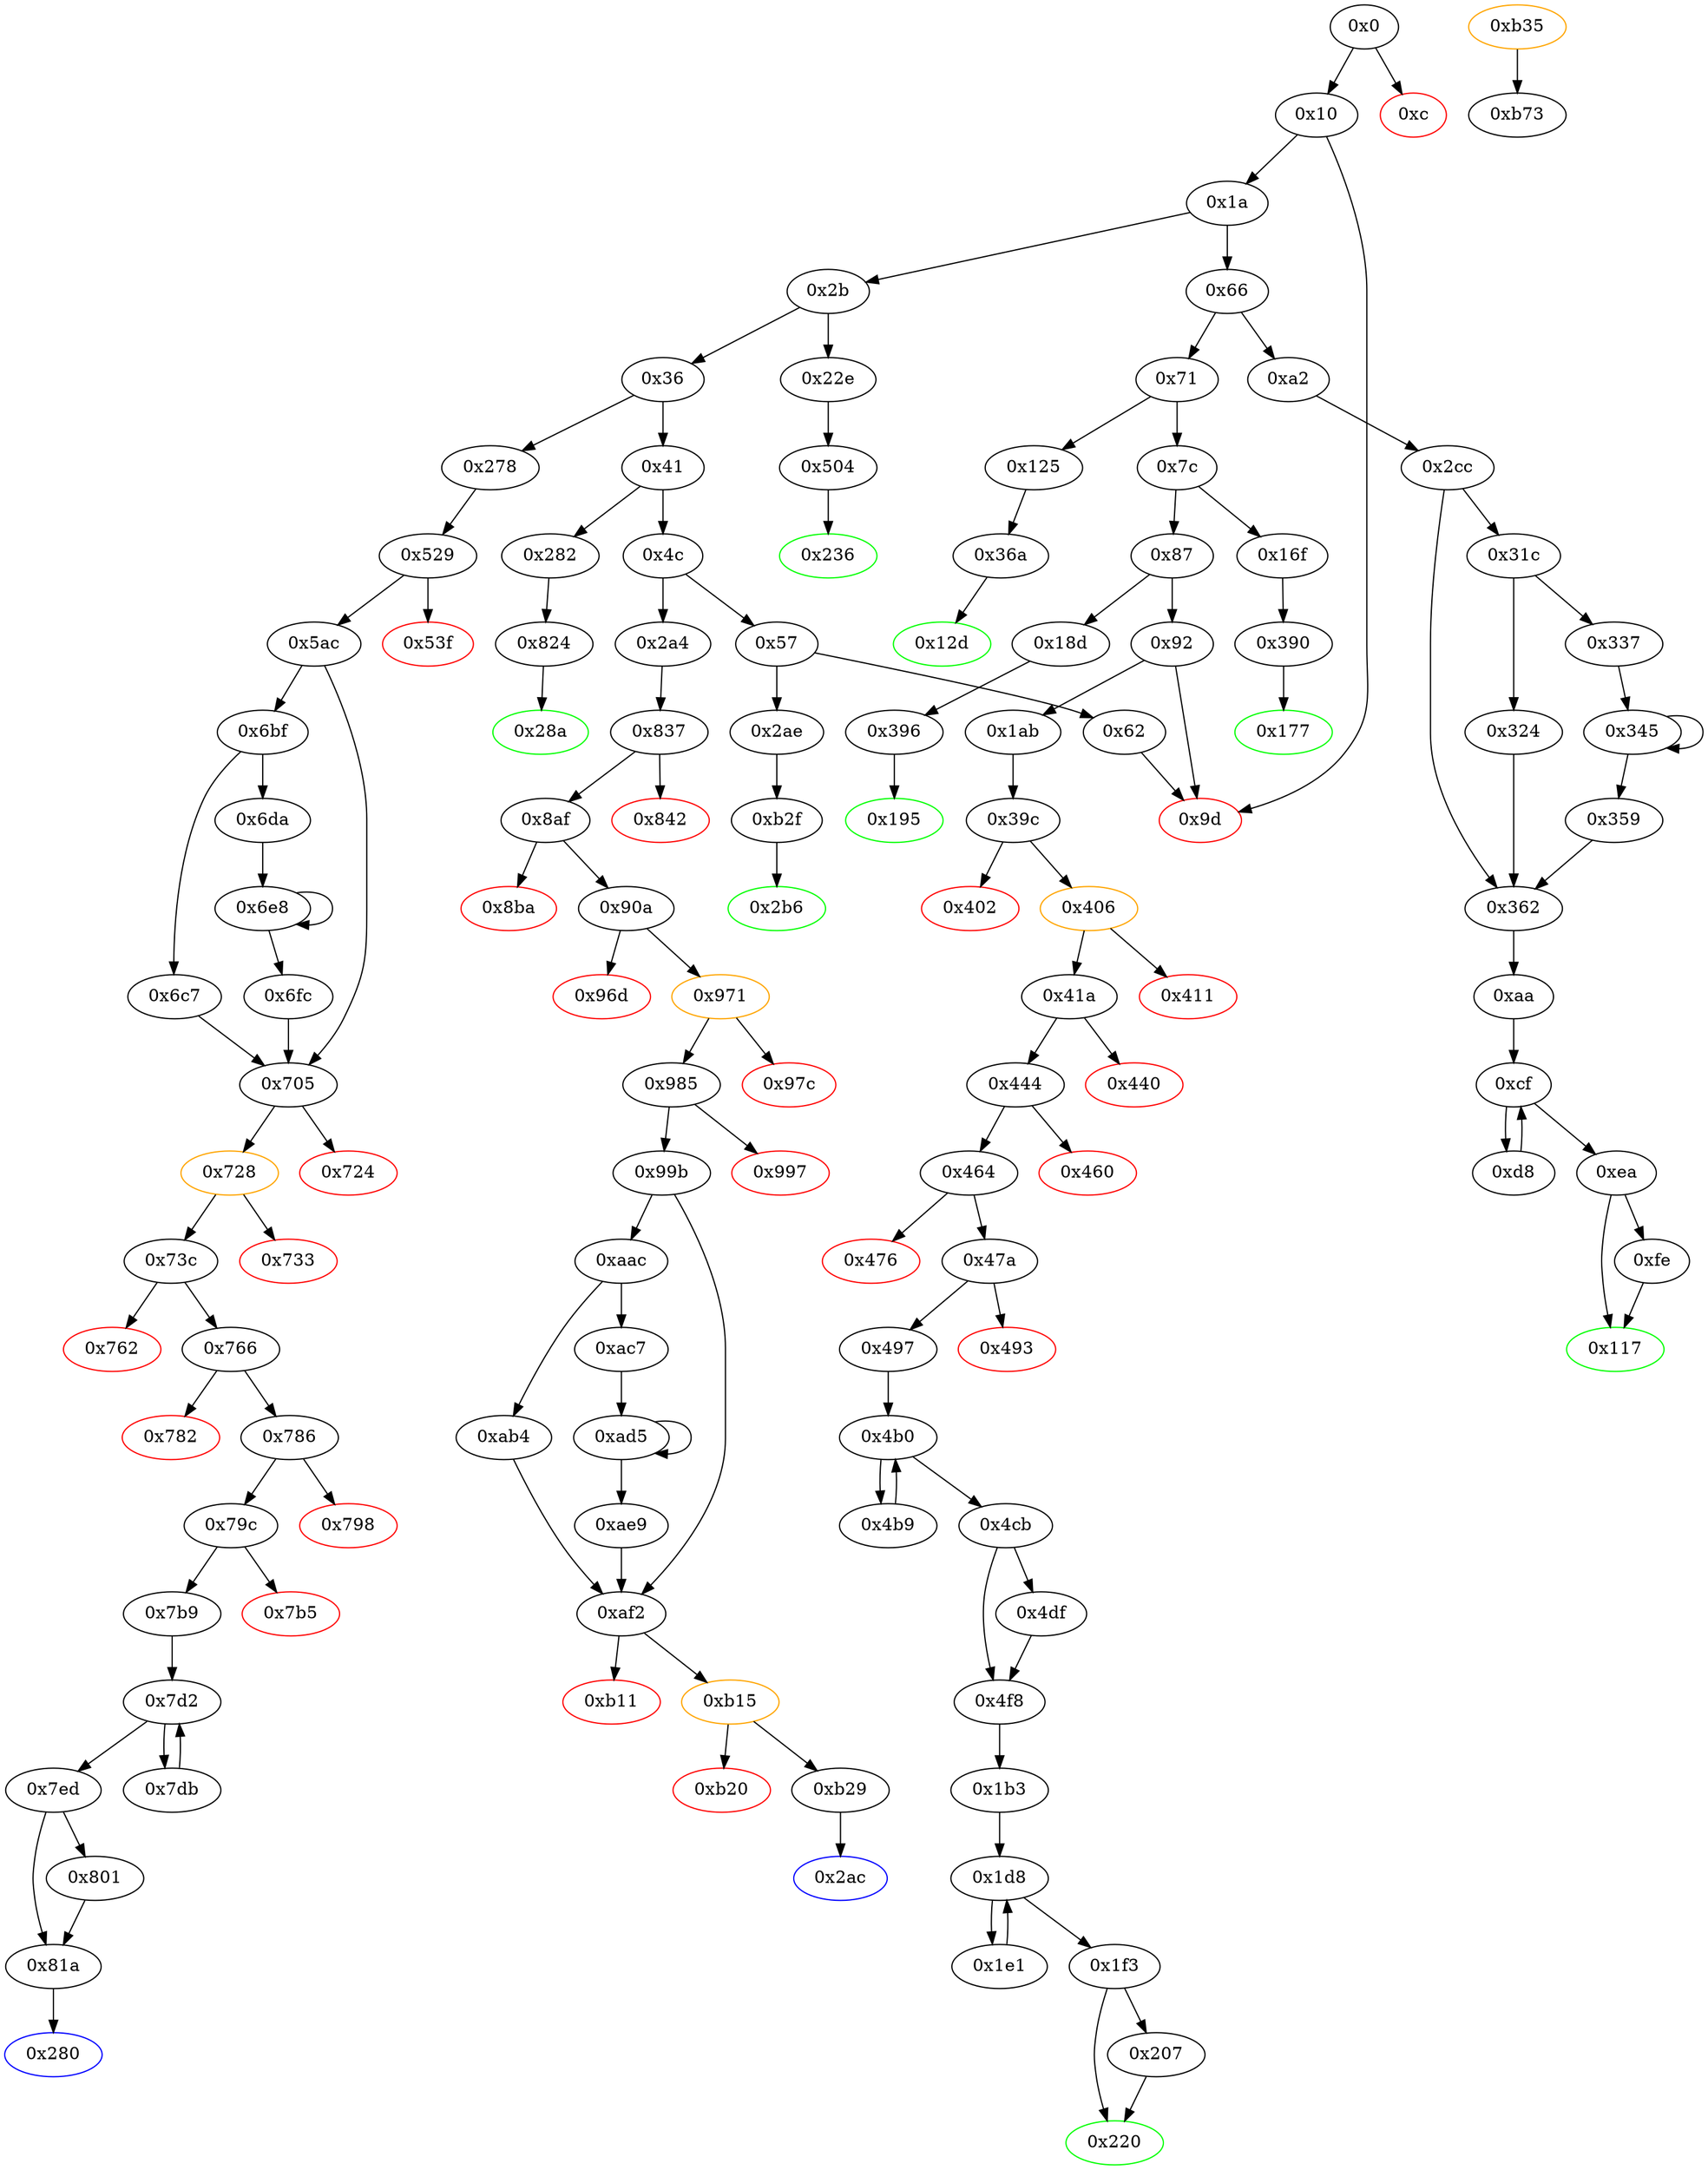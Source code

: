 digraph "" {
"0x53f" [color=red, fillcolor=white, id="0x53f", style=filled, tooltip="Block 0x53f\n[0x53f:0x5ab]\n---\nPredecessors: [0x529]\nSuccessors: []\n---\n0x53f PUSH1 0x40\n0x541 MLOAD\n0x542 PUSH32 0x8c379a000000000000000000000000000000000000000000000000000000000\n0x563 DUP2\n0x564 MSTORE\n0x565 PUSH1 0x4\n0x567 ADD\n0x568 DUP1\n0x569 DUP1\n0x56a PUSH1 0x20\n0x56c ADD\n0x56d DUP3\n0x56e DUP2\n0x56f SUB\n0x570 DUP3\n0x571 MSTORE\n0x572 PUSH1 0x12\n0x574 DUP2\n0x575 MSTORE\n0x576 PUSH1 0x20\n0x578 ADD\n0x579 DUP1\n0x57a PUSH32 0x7370656c6c2d616c72656164792d636173740000000000000000000000000000\n0x59b DUP2\n0x59c MSTORE\n0x59d POP\n0x59e PUSH1 0x20\n0x5a0 ADD\n0x5a1 SWAP2\n0x5a2 POP\n0x5a3 POP\n0x5a4 PUSH1 0x40\n0x5a6 MLOAD\n0x5a7 DUP1\n0x5a8 SWAP2\n0x5a9 SUB\n0x5aa SWAP1\n0x5ab REVERT\n---\n0x53f: V413 = 0x40\n0x541: V414 = M[0x40]\n0x542: V415 = 0x8c379a000000000000000000000000000000000000000000000000000000000\n0x564: M[V414] = 0x8c379a000000000000000000000000000000000000000000000000000000000\n0x565: V416 = 0x4\n0x567: V417 = ADD 0x4 V414\n0x56a: V418 = 0x20\n0x56c: V419 = ADD 0x20 V417\n0x56f: V420 = SUB V419 V417\n0x571: M[V417] = V420\n0x572: V421 = 0x12\n0x575: M[V419] = 0x12\n0x576: V422 = 0x20\n0x578: V423 = ADD 0x20 V419\n0x57a: V424 = 0x7370656c6c2d616c72656164792d636173740000000000000000000000000000\n0x59c: M[V423] = 0x7370656c6c2d616c72656164792d636173740000000000000000000000000000\n0x59e: V425 = 0x20\n0x5a0: V426 = ADD 0x20 V423\n0x5a4: V427 = 0x40\n0x5a6: V428 = M[0x40]\n0x5a9: V429 = SUB V426 V428\n0x5ab: REVERT V428 V429\n---\nEntry stack: [V13, 0x280]\nStack pops: 0\nStack additions: []\nExit stack: [V13, 0x280]\n\nDef sites:\nV13: {0x1a.0x1f}\n0x280: {0x278.0x279}\n"];
"0x324" [fillcolor=white, id="0x324", style=filled, tooltip="Block 0x324\n[0x324:0x336]\n---\nPredecessors: [0x31c]\nSuccessors: [0x362]\n---\n0x324 PUSH2 0x100\n0x327 DUP1\n0x328 DUP4\n0x329 SLOAD\n0x32a DIV\n0x32b MUL\n0x32c DUP4\n0x32d MSTORE\n0x32e SWAP2\n0x32f PUSH1 0x20\n0x331 ADD\n0x332 SWAP2\n0x333 PUSH2 0x362\n0x336 JUMP\n---\n0x324: V246 = 0x100\n0x329: V247 = S[0x4]\n0x32a: V248 = DIV V247 0x100\n0x32b: V249 = MUL V248 0x100\n0x32d: M[V229] = V249\n0x32f: V250 = 0x20\n0x331: V251 = ADD 0x20 V229\n0x333: V252 = 0x362\n0x336: JUMP 0x362\n---\nEntry stack: [V13, 0xaa, V225, 0x4, V216, V229, 0x4, V240]\nStack pops: 3\nStack additions: [V251, S1, S0]\nExit stack: [V13, 0xaa, V225, 0x4, V216, V251, 0x4, V240]\n\nDef sites:\nV13: {0x1a.0x1f}\n0xaa: {0xa2.0xa3}\nV225: {0x2cc.0x2f1}\n0x4: {0x2cc.0x2cd}\nV216: {0x2cc.0x2e1}\nV229: {0x2cc.0x301}\n0x4: {0x2cc.0x2cd}\nV240: {0x2cc.0x315}\n"];
"0x195" [color=green, fillcolor=white, id="0x195", style=filled, tooltip="Block 0x195\n[0x195:0x1aa]\n---\nPredecessors: [0x396]\nSuccessors: []\n---\n0x195 JUMPDEST\n0x196 PUSH1 0x40\n0x198 MLOAD\n0x199 DUP1\n0x19a DUP3\n0x19b DUP2\n0x19c MSTORE\n0x19d PUSH1 0x20\n0x19f ADD\n0x1a0 SWAP2\n0x1a1 POP\n0x1a2 POP\n0x1a3 PUSH1 0x40\n0x1a5 MLOAD\n0x1a6 DUP1\n0x1a7 SWAP2\n0x1a8 SUB\n0x1a9 SWAP1\n0x1aa RETURN\n---\n0x195: JUMPDEST \n0x196: V116 = 0x40\n0x198: V117 = M[0x40]\n0x19c: M[V117] = V280\n0x19d: V118 = 0x20\n0x19f: V119 = ADD 0x20 V117\n0x1a3: V120 = 0x40\n0x1a5: V121 = M[0x40]\n0x1a8: V122 = SUB V119 V121\n0x1aa: RETURN V121 V122\n---\nEntry stack: [V13, 0x195, V280]\nStack pops: 1\nStack additions: []\nExit stack: [V13, 0x195]\n\nDef sites:\nV13: {0x1a.0x1f}\n0x195: {0x18d.0x18e}\nV280: {0x396.0x399}\n"];
"0xb29" [fillcolor=white, id="0xb29", style=filled, tooltip="Block 0xb29\n[0xb29:0xb2e]\n---\nPredecessors: [0xb15]\nSuccessors: [0x2ac]\n---\n0xb29 JUMPDEST\n0xb2a POP\n0xb2b POP\n0xb2c POP\n0xb2d POP\n0xb2e JUMP\n---\n0xb29: JUMPDEST \n0xb2e: JUMP 0x2ac\n---\nEntry stack: [V13, 0x2ac, V749, 0x46d2fbbb, S1, V849]\nStack pops: 5\nStack additions: []\nExit stack: [V13]\n\nDef sites:\nV13: {0x1a.0x1f}\n0x2ac: {0x2a4.0x2a5}\nV749: {0x99b.0x9ec}\n0x46d2fbbb: {0x99b.0x9ed}\nS1: {0xae9.0xaf0, 0x99b.0xa90, 0xab4.0xac1}\nV849: {0xb15.0xb19}\n"];
"0x125" [fillcolor=white, id="0x125", style=filled, tooltip="Block 0x125\n[0x125:0x12c]\n---\nPredecessors: [0x71]\nSuccessors: [0x36a]\n---\n0x125 JUMPDEST\n0x126 PUSH2 0x12d\n0x129 PUSH2 0x36a\n0x12c JUMP\n---\n0x125: JUMPDEST \n0x126: V92 = 0x12d\n0x129: V93 = 0x36a\n0x12c: JUMP 0x36a\n---\nEntry stack: [V13]\nStack pops: 0\nStack additions: [0x12d]\nExit stack: [V13, 0x12d]\n\nDef sites:\nV13: {0x1a.0x1f}\n"];
"0xb35" [color=orange, fillcolor=white, id="0xb35", style=filled, tooltip="Block 0xb35\n[0xb35:0xb72]\n---\nPredecessors: []\nSuccessors: [0xb73]\n---\n0xb35 INVALID\n0xb36 SLOAD\n0xb37 PUSH9 0x6973207370656c6c20\n0xb41 PUSH9 0x617320616c72656164\n0xb4b PUSH26 0x206265656e207363686564756c6564a265627a7a72315820d68e\n0xb66 MISSING 0x21\n0xb67 CODESIZE\n0xb68 SGT\n0xb69 STATICCALL\n0xb6a MISSING 0xe0\n0xb6b MISSING 0xa5\n0xb6c SWAP9\n0xb6d MOD\n0xb6e MISSING 0xa5\n0xb6f DIFFICULTY\n0xb70 EXTCODECOPY\n0xb71 DUP9\n0xb72 DUP16\n---\n0xb35: INVALID \n0xb36: V858 = S[S0]\n0xb37: V859 = 0x6973207370656c6c20\n0xb41: V860 = 0x617320616c72656164\n0xb4b: V861 = 0x206265656e207363686564756c6564a265627a7a72315820d68e\n0xb66: MISSING 0x21\n0xb67: V862 = CODESIZE\n0xb68: V863 = SGT V862 S0\n0xb69: V864 = STATICCALL V863 S1 S2 S3 S4 S5\n0xb6a: MISSING 0xe0\n0xb6b: MISSING 0xa5\n0xb6d: V865 = MOD S9 S1\n0xb6e: MISSING 0xa5\n0xb6f: V866 = DIFFICULTY\n0xb70: EXTCODECOPY V866 S0 S1 S2\n---\nEntry stack: []\nStack pops: 0\nStack additions: [0x206265656e207363686564756c6564a265627a7a72315820d68e, 0x617320616c72656164, 0x6973207370656c6c20, V858, V864, V865, S2, S3, S4, S5, S6, S7, S8, S0, S17, S11, S3, S4, S5, S6, S7, S8, S9, S10, S11, S12, S13, S14, S15, S16, S17]\nExit stack: []\n\nDef sites:\n"];
"0x7d2" [fillcolor=white, id="0x7d2", style=filled, tooltip="Block 0x7d2\n[0x7d2:0x7da]\n---\nPredecessors: [0x7b9, 0x7db]\nSuccessors: [0x7db, 0x7ed]\n---\n0x7d2 JUMPDEST\n0x7d3 DUP4\n0x7d4 DUP2\n0x7d5 LT\n0x7d6 ISZERO\n0x7d7 PUSH2 0x7ed\n0x7da JUMPI\n---\n0x7d2: JUMPDEST \n0x7d5: V609 = LT S0 V605\n0x7d6: V610 = ISZERO V609\n0x7d7: V611 = 0x7ed\n0x7da: JUMPI 0x7ed V610\n---\nEntry stack: [V13, 0x280, V579, V576, V560, V560, V604, V607, V605, V605, V604, V607, S0]\nStack pops: 4\nStack additions: [S3, S2, S1, S0]\nExit stack: [V13, 0x280, V579, V576, V560, V560, V604, V607, V605, V605, V604, V607, S0]\n\nDef sites:\nV13: {0x1a.0x1f}\n0x280: {0x278.0x279}\nV579: {0x766.0x76f}\nV576: {0x766.0x768}\nV560: {0x73c.0x743}\nV560: {0x73c.0x743}\nV604: {0x7b9.0x7c0}\nV607: {0x7b9.0x7cb}\nV605: {0x7b9.0x7c7}\nV605: {0x7b9.0x7c7}\nV604: {0x7b9.0x7c0}\nV607: {0x7b9.0x7cb}\nS0: {0x7b9.0x7d0, 0x7db.0x7e6}\n"];
"0x9d" [color=red, fillcolor=white, id="0x9d", style=filled, tooltip="Block 0x9d\n[0x9d:0xa1]\n---\nPredecessors: [0x10, 0x62, 0x92]\nSuccessors: []\n---\n0x9d JUMPDEST\n0x9e PUSH1 0x0\n0xa0 DUP1\n0xa1 REVERT\n---\n0x9d: JUMPDEST \n0x9e: V48 = 0x0\n0xa1: REVERT 0x0 0x0\n---\nEntry stack: [V13]\nStack pops: 0\nStack additions: []\nExit stack: [V13]\n\nDef sites:\nV13: {0x1a.0x1f}\n"];
"0x6bf" [fillcolor=white, id="0x6bf", style=filled, tooltip="Block 0x6bf\n[0x6bf:0x6c6]\n---\nPredecessors: [0x5ac]\nSuccessors: [0x6c7, 0x6da]\n---\n0x6bf DUP1\n0x6c0 PUSH1 0x1f\n0x6c2 LT\n0x6c3 PUSH2 0x6da\n0x6c6 JUMPI\n---\n0x6c0: V514 = 0x1f\n0x6c2: V515 = LT 0x1f V511\n0x6c3: V516 = 0x6da\n0x6c6: JUMPI 0x6da V515\n---\nEntry stack: [V13, 0x280, V452, 0x168ccd67, V461, V463, 0x4, V466, V474, V482, V500, 0x4, V511]\nStack pops: 1\nStack additions: [S0]\nExit stack: [V13, 0x280, V452, 0x168ccd67, V461, V463, 0x4, V466, V474, V482, V500, 0x4, V511]\n\nDef sites:\nV13: {0x1a.0x1f}\n0x280: {0x278.0x279}\nV452: {0x5ac.0x5ff}\n0x168ccd67: {0x5ac.0x600}\nV461: {0x5ac.0x627}\nV463: {0x5ac.0x62a}\n0x4: {0x5ac.0x62b}\nV466: {0x5ac.0x62f}\nV474: {0x5ac.0x641}\nV482: {0x5ac.0x67a}\nV500: {0x5ac.0x6a3}\n0x4: {0x5ac.0x62b}\nV511: {0x5ac.0x6b8}\n"];
"0x99b" [fillcolor=white, id="0x99b", style=filled, tooltip="Block 0x99b\n[0x99b:0xaab]\n---\nPredecessors: [0x985]\nSuccessors: [0xaac, 0xaf2]\n---\n0x99b JUMPDEST\n0x99c DUP2\n0x99d ADD\n0x99e SWAP1\n0x99f DUP1\n0x9a0 DUP1\n0x9a1 MLOAD\n0x9a2 SWAP1\n0x9a3 PUSH1 0x20\n0x9a5 ADD\n0x9a6 SWAP1\n0x9a7 SWAP3\n0x9a8 SWAP2\n0x9a9 SWAP1\n0x9aa POP\n0x9ab POP\n0x9ac POP\n0x9ad TIMESTAMP\n0x9ae ADD\n0x9af PUSH1 0x3\n0x9b1 DUP2\n0x9b2 SWAP1\n0x9b3 SSTORE\n0x9b4 POP\n0x9b5 PUSH1 0x0\n0x9b7 DUP1\n0x9b8 SWAP1\n0x9b9 SLOAD\n0x9ba SWAP1\n0x9bb PUSH2 0x100\n0x9be EXP\n0x9bf SWAP1\n0x9c0 DIV\n0x9c1 PUSH20 0xffffffffffffffffffffffffffffffffffffffff\n0x9d6 AND\n0x9d7 PUSH20 0xffffffffffffffffffffffffffffffffffffffff\n0x9ec AND\n0x9ed PUSH4 0x46d2fbbb\n0x9f2 PUSH1 0x1\n0x9f4 PUSH1 0x0\n0x9f6 SWAP1\n0x9f7 SLOAD\n0x9f8 SWAP1\n0x9f9 PUSH2 0x100\n0x9fc EXP\n0x9fd SWAP1\n0x9fe DIV\n0x9ff PUSH20 0xffffffffffffffffffffffffffffffffffffffff\n0xa14 AND\n0xa15 PUSH1 0x2\n0xa17 SLOAD\n0xa18 PUSH1 0x4\n0xa1a PUSH1 0x3\n0xa1c SLOAD\n0xa1d PUSH1 0x40\n0xa1f MLOAD\n0xa20 DUP6\n0xa21 PUSH4 0xffffffff\n0xa26 AND\n0xa27 PUSH1 0xe0\n0xa29 SHL\n0xa2a DUP2\n0xa2b MSTORE\n0xa2c PUSH1 0x4\n0xa2e ADD\n0xa2f DUP1\n0xa30 DUP6\n0xa31 PUSH20 0xffffffffffffffffffffffffffffffffffffffff\n0xa46 AND\n0xa47 PUSH20 0xffffffffffffffffffffffffffffffffffffffff\n0xa5c AND\n0xa5d DUP2\n0xa5e MSTORE\n0xa5f PUSH1 0x20\n0xa61 ADD\n0xa62 DUP5\n0xa63 DUP2\n0xa64 MSTORE\n0xa65 PUSH1 0x20\n0xa67 ADD\n0xa68 DUP1\n0xa69 PUSH1 0x20\n0xa6b ADD\n0xa6c DUP4\n0xa6d DUP2\n0xa6e MSTORE\n0xa6f PUSH1 0x20\n0xa71 ADD\n0xa72 DUP3\n0xa73 DUP2\n0xa74 SUB\n0xa75 DUP3\n0xa76 MSTORE\n0xa77 DUP5\n0xa78 DUP2\n0xa79 DUP2\n0xa7a SLOAD\n0xa7b PUSH1 0x1\n0xa7d DUP2\n0xa7e PUSH1 0x1\n0xa80 AND\n0xa81 ISZERO\n0xa82 PUSH2 0x100\n0xa85 MUL\n0xa86 SUB\n0xa87 AND\n0xa88 PUSH1 0x2\n0xa8a SWAP1\n0xa8b DIV\n0xa8c DUP2\n0xa8d MSTORE\n0xa8e PUSH1 0x20\n0xa90 ADD\n0xa91 SWAP2\n0xa92 POP\n0xa93 DUP1\n0xa94 SLOAD\n0xa95 PUSH1 0x1\n0xa97 DUP2\n0xa98 PUSH1 0x1\n0xa9a AND\n0xa9b ISZERO\n0xa9c PUSH2 0x100\n0xa9f MUL\n0xaa0 SUB\n0xaa1 AND\n0xaa2 PUSH1 0x2\n0xaa4 SWAP1\n0xaa5 DIV\n0xaa6 DUP1\n0xaa7 ISZERO\n0xaa8 PUSH2 0xaf2\n0xaab JUMPI\n---\n0x99b: JUMPDEST \n0x99d: V734 = ADD V727 V728\n0x9a1: V735 = M[V727]\n0x9a3: V736 = 0x20\n0x9a5: V737 = ADD 0x20 V727\n0x9ad: V738 = TIMESTAMP\n0x9ae: V739 = ADD V738 V735\n0x9af: V740 = 0x3\n0x9b3: S[0x3] = V739\n0x9b5: V741 = 0x0\n0x9b9: V742 = S[0x0]\n0x9bb: V743 = 0x100\n0x9be: V744 = EXP 0x100 0x0\n0x9c0: V745 = DIV V742 0x1\n0x9c1: V746 = 0xffffffffffffffffffffffffffffffffffffffff\n0x9d6: V747 = AND 0xffffffffffffffffffffffffffffffffffffffff V745\n0x9d7: V748 = 0xffffffffffffffffffffffffffffffffffffffff\n0x9ec: V749 = AND 0xffffffffffffffffffffffffffffffffffffffff V747\n0x9ed: V750 = 0x46d2fbbb\n0x9f2: V751 = 0x1\n0x9f4: V752 = 0x0\n0x9f7: V753 = S[0x1]\n0x9f9: V754 = 0x100\n0x9fc: V755 = EXP 0x100 0x0\n0x9fe: V756 = DIV V753 0x1\n0x9ff: V757 = 0xffffffffffffffffffffffffffffffffffffffff\n0xa14: V758 = AND 0xffffffffffffffffffffffffffffffffffffffff V756\n0xa15: V759 = 0x2\n0xa17: V760 = S[0x2]\n0xa18: V761 = 0x4\n0xa1a: V762 = 0x3\n0xa1c: V763 = S[0x3]\n0xa1d: V764 = 0x40\n0xa1f: V765 = M[0x40]\n0xa21: V766 = 0xffffffff\n0xa26: V767 = AND 0xffffffff 0x46d2fbbb\n0xa27: V768 = 0xe0\n0xa29: V769 = SHL 0xe0 0x46d2fbbb\n0xa2b: M[V765] = 0x46d2fbbb00000000000000000000000000000000000000000000000000000000\n0xa2c: V770 = 0x4\n0xa2e: V771 = ADD 0x4 V765\n0xa31: V772 = 0xffffffffffffffffffffffffffffffffffffffff\n0xa46: V773 = AND 0xffffffffffffffffffffffffffffffffffffffff V758\n0xa47: V774 = 0xffffffffffffffffffffffffffffffffffffffff\n0xa5c: V775 = AND 0xffffffffffffffffffffffffffffffffffffffff V773\n0xa5e: M[V771] = V775\n0xa5f: V776 = 0x20\n0xa61: V777 = ADD 0x20 V771\n0xa64: M[V777] = V760\n0xa65: V778 = 0x20\n0xa67: V779 = ADD 0x20 V777\n0xa69: V780 = 0x20\n0xa6b: V781 = ADD 0x20 V779\n0xa6e: M[V781] = V763\n0xa6f: V782 = 0x20\n0xa71: V783 = ADD 0x20 V781\n0xa74: V784 = SUB V783 V771\n0xa76: M[V779] = V784\n0xa7a: V785 = S[0x4]\n0xa7b: V786 = 0x1\n0xa7e: V787 = 0x1\n0xa80: V788 = AND 0x1 V785\n0xa81: V789 = ISZERO V788\n0xa82: V790 = 0x100\n0xa85: V791 = MUL 0x100 V789\n0xa86: V792 = SUB V791 0x1\n0xa87: V793 = AND V792 V785\n0xa88: V794 = 0x2\n0xa8b: V795 = DIV V793 0x2\n0xa8d: M[V783] = V795\n0xa8e: V796 = 0x20\n0xa90: V797 = ADD 0x20 V783\n0xa94: V798 = S[0x4]\n0xa95: V799 = 0x1\n0xa98: V800 = 0x1\n0xa9a: V801 = AND 0x1 V798\n0xa9b: V802 = ISZERO V801\n0xa9c: V803 = 0x100\n0xa9f: V804 = MUL 0x100 V802\n0xaa0: V805 = SUB V804 0x1\n0xaa1: V806 = AND V805 V798\n0xaa2: V807 = 0x2\n0xaa5: V808 = DIV V806 0x2\n0xaa7: V809 = ISZERO V808\n0xaa8: V810 = 0xaf2\n0xaab: JUMPI 0xaf2 V809\n---\nEntry stack: [V13, 0x2ac, V727, V728]\nStack pops: 2\nStack additions: [V749, 0x46d2fbbb, V758, V760, 0x4, V763, V771, V779, V797, 0x4, V808]\nExit stack: [V13, 0x2ac, V749, 0x46d2fbbb, V758, V760, 0x4, V763, V771, V779, V797, 0x4, V808]\n\nDef sites:\nV13: {0x1a.0x1f}\n0x2ac: {0x2a4.0x2a5}\nV727: {0x985.0x98c}\nV728: {0x985.0x98d}\n"];
"0x801" [fillcolor=white, id="0x801", style=filled, tooltip="Block 0x801\n[0x801:0x819]\n---\nPredecessors: [0x7ed]\nSuccessors: [0x81a]\n---\n0x801 DUP1\n0x802 DUP3\n0x803 SUB\n0x804 DUP1\n0x805 MLOAD\n0x806 PUSH1 0x1\n0x808 DUP4\n0x809 PUSH1 0x20\n0x80b SUB\n0x80c PUSH2 0x100\n0x80f EXP\n0x810 SUB\n0x811 NOT\n0x812 AND\n0x813 DUP2\n0x814 MSTORE\n0x815 PUSH1 0x20\n0x817 ADD\n0x818 SWAP2\n0x819 POP\n---\n0x803: V623 = SUB V618 V620\n0x805: V624 = M[V623]\n0x806: V625 = 0x1\n0x809: V626 = 0x20\n0x80b: V627 = SUB 0x20 V620\n0x80c: V628 = 0x100\n0x80f: V629 = EXP 0x100 V627\n0x810: V630 = SUB V629 0x1\n0x811: V631 = NOT V630\n0x812: V632 = AND V631 V624\n0x814: M[V623] = V632\n0x815: V633 = 0x20\n0x817: V634 = ADD 0x20 V623\n---\nEntry stack: [V13, 0x280, V579, V576, V560, V560, V618, V620]\nStack pops: 2\nStack additions: [V634, S0]\nExit stack: [V13, 0x280, V579, V576, V560, V560, V634, V620]\n\nDef sites:\nV13: {0x1a.0x1f}\n0x280: {0x278.0x279}\nV579: {0x766.0x76f}\nV576: {0x766.0x768}\nV560: {0x73c.0x743}\nV560: {0x73c.0x743}\nV618: {0x7ed.0x7f6}\nV620: {0x7ed.0x7fa}\n"];
"0x2cc" [fillcolor=white, id="0x2cc", style=filled, tooltip="Block 0x2cc\n[0x2cc:0x31b]\n---\nPredecessors: [0xa2]\nSuccessors: [0x31c, 0x362]\n---\n0x2cc JUMPDEST\n0x2cd PUSH1 0x4\n0x2cf DUP1\n0x2d0 SLOAD\n0x2d1 PUSH1 0x1\n0x2d3 DUP2\n0x2d4 PUSH1 0x1\n0x2d6 AND\n0x2d7 ISZERO\n0x2d8 PUSH2 0x100\n0x2db MUL\n0x2dc SUB\n0x2dd AND\n0x2de PUSH1 0x2\n0x2e0 SWAP1\n0x2e1 DIV\n0x2e2 DUP1\n0x2e3 PUSH1 0x1f\n0x2e5 ADD\n0x2e6 PUSH1 0x20\n0x2e8 DUP1\n0x2e9 SWAP2\n0x2ea DIV\n0x2eb MUL\n0x2ec PUSH1 0x20\n0x2ee ADD\n0x2ef PUSH1 0x40\n0x2f1 MLOAD\n0x2f2 SWAP1\n0x2f3 DUP2\n0x2f4 ADD\n0x2f5 PUSH1 0x40\n0x2f7 MSTORE\n0x2f8 DUP1\n0x2f9 SWAP3\n0x2fa SWAP2\n0x2fb SWAP1\n0x2fc DUP2\n0x2fd DUP2\n0x2fe MSTORE\n0x2ff PUSH1 0x20\n0x301 ADD\n0x302 DUP3\n0x303 DUP1\n0x304 SLOAD\n0x305 PUSH1 0x1\n0x307 DUP2\n0x308 PUSH1 0x1\n0x30a AND\n0x30b ISZERO\n0x30c PUSH2 0x100\n0x30f MUL\n0x310 SUB\n0x311 AND\n0x312 PUSH1 0x2\n0x314 SWAP1\n0x315 DIV\n0x316 DUP1\n0x317 ISZERO\n0x318 PUSH2 0x362\n0x31b JUMPI\n---\n0x2cc: JUMPDEST \n0x2cd: V205 = 0x4\n0x2d0: V206 = S[0x4]\n0x2d1: V207 = 0x1\n0x2d4: V208 = 0x1\n0x2d6: V209 = AND 0x1 V206\n0x2d7: V210 = ISZERO V209\n0x2d8: V211 = 0x100\n0x2db: V212 = MUL 0x100 V210\n0x2dc: V213 = SUB V212 0x1\n0x2dd: V214 = AND V213 V206\n0x2de: V215 = 0x2\n0x2e1: V216 = DIV V214 0x2\n0x2e3: V217 = 0x1f\n0x2e5: V218 = ADD 0x1f V216\n0x2e6: V219 = 0x20\n0x2ea: V220 = DIV V218 0x20\n0x2eb: V221 = MUL V220 0x20\n0x2ec: V222 = 0x20\n0x2ee: V223 = ADD 0x20 V221\n0x2ef: V224 = 0x40\n0x2f1: V225 = M[0x40]\n0x2f4: V226 = ADD V225 V223\n0x2f5: V227 = 0x40\n0x2f7: M[0x40] = V226\n0x2fe: M[V225] = V216\n0x2ff: V228 = 0x20\n0x301: V229 = ADD 0x20 V225\n0x304: V230 = S[0x4]\n0x305: V231 = 0x1\n0x308: V232 = 0x1\n0x30a: V233 = AND 0x1 V230\n0x30b: V234 = ISZERO V233\n0x30c: V235 = 0x100\n0x30f: V236 = MUL 0x100 V234\n0x310: V237 = SUB V236 0x1\n0x311: V238 = AND V237 V230\n0x312: V239 = 0x2\n0x315: V240 = DIV V238 0x2\n0x317: V241 = ISZERO V240\n0x318: V242 = 0x362\n0x31b: JUMPI 0x362 V241\n---\nEntry stack: [V13, 0xaa]\nStack pops: 0\nStack additions: [V225, 0x4, V216, V229, 0x4, V240]\nExit stack: [V13, 0xaa, V225, 0x4, V216, V229, 0x4, V240]\n\nDef sites:\nV13: {0x1a.0x1f}\n0xaa: {0xa2.0xa3}\n"];
"0x7c" [fillcolor=white, id="0x7c", style=filled, tooltip="Block 0x7c\n[0x7c:0x86]\n---\nPredecessors: [0x71]\nSuccessors: [0x87, 0x16f]\n---\n0x7c DUP1\n0x7d PUSH4 0x4665096d\n0x82 EQ\n0x83 PUSH2 0x16f\n0x86 JUMPI\n---\n0x7d: V39 = 0x4665096d\n0x82: V40 = EQ 0x4665096d V13\n0x83: V41 = 0x16f\n0x86: JUMPI 0x16f V40\n---\nEntry stack: [V13]\nStack pops: 1\nStack additions: [S0]\nExit stack: [V13]\n\nDef sites:\nV13: {0x1a.0x1f}\n"];
"0x236" [color=green, fillcolor=white, id="0x236", style=filled, tooltip="Block 0x236\n[0x236:0x277]\n---\nPredecessors: [0x504]\nSuccessors: []\n---\n0x236 JUMPDEST\n0x237 PUSH1 0x40\n0x239 MLOAD\n0x23a DUP1\n0x23b DUP3\n0x23c PUSH20 0xffffffffffffffffffffffffffffffffffffffff\n0x251 AND\n0x252 PUSH20 0xffffffffffffffffffffffffffffffffffffffff\n0x267 AND\n0x268 DUP2\n0x269 MSTORE\n0x26a PUSH1 0x20\n0x26c ADD\n0x26d SWAP2\n0x26e POP\n0x26f POP\n0x270 PUSH1 0x40\n0x272 MLOAD\n0x273 DUP1\n0x274 SWAP2\n0x275 SUB\n0x276 SWAP1\n0x277 RETURN\n---\n0x236: JUMPDEST \n0x237: V168 = 0x40\n0x239: V169 = M[0x40]\n0x23c: V170 = 0xffffffffffffffffffffffffffffffffffffffff\n0x251: V171 = AND 0xffffffffffffffffffffffffffffffffffffffff V402\n0x252: V172 = 0xffffffffffffffffffffffffffffffffffffffff\n0x267: V173 = AND 0xffffffffffffffffffffffffffffffffffffffff V171\n0x269: M[V169] = V173\n0x26a: V174 = 0x20\n0x26c: V175 = ADD 0x20 V169\n0x270: V176 = 0x40\n0x272: V177 = M[0x40]\n0x275: V178 = SUB V175 V177\n0x277: RETURN V177 V178\n---\nEntry stack: [V13, 0x236, V402]\nStack pops: 1\nStack additions: []\nExit stack: [V13, 0x236]\n\nDef sites:\nV13: {0x1a.0x1f}\n0x236: {0x22e.0x22f}\nV402: {0x504.0x526}\n"];
"0xea" [fillcolor=white, id="0xea", style=filled, tooltip="Block 0xea\n[0xea:0xfd]\n---\nPredecessors: [0xcf]\nSuccessors: [0xfe, 0x117]\n---\n0xea JUMPDEST\n0xeb POP\n0xec POP\n0xed POP\n0xee POP\n0xef SWAP1\n0xf0 POP\n0xf1 SWAP1\n0xf2 DUP2\n0xf3 ADD\n0xf4 SWAP1\n0xf5 PUSH1 0x1f\n0xf7 AND\n0xf8 DUP1\n0xf9 ISZERO\n0xfa PUSH2 0x117\n0xfd JUMPI\n---\n0xea: JUMPDEST \n0xf3: V72 = ADD V59 V58\n0xf5: V73 = 0x1f\n0xf7: V74 = AND 0x1f V59\n0xf9: V75 = ISZERO V74\n0xfa: V76 = 0x117\n0xfd: JUMPI 0x117 V75\n---\nEntry stack: [V13, 0xaa, V225, V52, V52, V58, V61, V59, V59, V58, V61, S0]\nStack pops: 7\nStack additions: [V72, V74]\nExit stack: [V13, 0xaa, V225, V52, V52, V72, V74]\n\nDef sites:\nV13: {0x1a.0x1f}\n0xaa: {0xa2.0xa3}\nV225: {0x2cc.0x2f1}\nV52: {0xaa.0xad}\nV52: {0xaa.0xad}\nV58: {0xaa.0xc0}\nV61: {0xaa.0xc8}\nV59: {0xaa.0xc4}\nV59: {0xaa.0xc4}\nV58: {0xaa.0xc0}\nV61: {0xaa.0xc8}\nS0: {0xd8.0xe3, 0xaa.0xcd}\n"];
"0x464" [fillcolor=white, id="0x464", style=filled, tooltip="Block 0x464\n[0x464:0x475]\n---\nPredecessors: [0x444]\nSuccessors: [0x476, 0x47a]\n---\n0x464 JUMPDEST\n0x465 DUP4\n0x466 DUP3\n0x467 ADD\n0x468 SWAP2\n0x469 POP\n0x46a PUSH1 0x20\n0x46c DUP3\n0x46d ADD\n0x46e DUP6\n0x46f DUP2\n0x470 GT\n0x471 ISZERO\n0x472 PUSH2 0x47a\n0x475 JUMPI\n---\n0x464: JUMPDEST \n0x467: V345 = ADD V337 V320\n0x46a: V346 = 0x20\n0x46d: V347 = ADD V345 0x20\n0x470: V348 = GT V347 V336\n0x471: V349 = ISZERO V348\n0x472: V350 = 0x47a\n0x475: JUMPI 0x47a V349\n---\nEntry stack: [V13, 0x1b3, 0x60, V339, V336, V320, V320, V337, V339]\nStack pops: 5\nStack additions: [S4, S3, S2, V345, S0, V347]\nExit stack: [V13, 0x1b3, 0x60, V339, V336, V320, V320, V345, V339, V347]\n\nDef sites:\nV13: {0x1a.0x1f}\n0x1b3: {0x1ab.0x1ac}\n0x60: {0x39c.0x39d}\nV339: {0x444.0x44d}\nV336: {0x444.0x446}\nV320: {0x41a.0x421}\nV320: {0x41a.0x421}\nV337: {0x444.0x44a}\nV339: {0x444.0x44d}\n"];
"0x728" [color=orange, fillcolor=white, id="0x728", style=filled, tooltip="Block 0x728\n[0x728:0x732]\n---\nPredecessors: [0x705]\nSuccessors: [0x733, 0x73c]\n---\n0x728 JUMPDEST\n0x729 POP\n0x72a GAS\n0x72b CALL\n0x72c ISZERO\n0x72d DUP1\n0x72e ISZERO\n0x72f PUSH2 0x73c\n0x732 JUMPI\n---\n0x728: JUMPDEST \n0x72a: V550 = GAS\n0x72b: V551 = CALL V550 V452 0x0 V542 V543 V542 0x0\n0x72c: V552 = ISZERO V551\n0x72e: V553 = ISZERO V552\n0x72f: V554 = 0x73c\n0x732: JUMPI 0x73c V553\n---\nEntry stack: [V13, 0x280, V452, 0x168ccd67, S7, 0x0, V542, V543, V542, 0x0, V452, V546]\nStack pops: 7\nStack additions: [V552]\nExit stack: [V13, 0x280, V452, 0x168ccd67, S7, V552]\n\nDef sites:\nV13: {0x1a.0x1f}\n0x280: {0x278.0x279}\nV452: {0x5ac.0x5ff}\n0x168ccd67: {0x5ac.0x600}\nS7: {0x6fc.0x703, 0x5ac.0x6a3, 0x6c7.0x6d4}\n0x0: {0x705.0x70f}\nV542: {0x705.0x713}\nV543: {0x705.0x716}\nV542: {0x705.0x713}\n0x0: {0x705.0x718}\nV452: {0x5ac.0x5ff}\nV546: {0x705.0x71d}\n"];
"0xfe" [fillcolor=white, id="0xfe", style=filled, tooltip="Block 0xfe\n[0xfe:0x116]\n---\nPredecessors: [0xea]\nSuccessors: [0x117]\n---\n0xfe DUP1\n0xff DUP3\n0x100 SUB\n0x101 DUP1\n0x102 MLOAD\n0x103 PUSH1 0x1\n0x105 DUP4\n0x106 PUSH1 0x20\n0x108 SUB\n0x109 PUSH2 0x100\n0x10c EXP\n0x10d SUB\n0x10e NOT\n0x10f AND\n0x110 DUP2\n0x111 MSTORE\n0x112 PUSH1 0x20\n0x114 ADD\n0x115 SWAP2\n0x116 POP\n---\n0x100: V77 = SUB V72 V74\n0x102: V78 = M[V77]\n0x103: V79 = 0x1\n0x106: V80 = 0x20\n0x108: V81 = SUB 0x20 V74\n0x109: V82 = 0x100\n0x10c: V83 = EXP 0x100 V81\n0x10d: V84 = SUB V83 0x1\n0x10e: V85 = NOT V84\n0x10f: V86 = AND V85 V78\n0x111: M[V77] = V86\n0x112: V87 = 0x20\n0x114: V88 = ADD 0x20 V77\n---\nEntry stack: [V13, 0xaa, V225, V52, V52, V72, V74]\nStack pops: 2\nStack additions: [V88, S0]\nExit stack: [V13, 0xaa, V225, V52, V52, V88, V74]\n\nDef sites:\nV13: {0x1a.0x1f}\n0xaa: {0xa2.0xa3}\nV225: {0x2cc.0x2f1}\nV52: {0xaa.0xad}\nV52: {0xaa.0xad}\nV72: {0xea.0xf3}\nV74: {0xea.0xf7}\n"];
"0x837" [fillcolor=white, id="0x837", style=filled, tooltip="Block 0x837\n[0x837:0x841]\n---\nPredecessors: [0x2a4]\nSuccessors: [0x842, 0x8af]\n---\n0x837 JUMPDEST\n0x838 PUSH1 0x5\n0x83a SLOAD\n0x83b TIMESTAMP\n0x83c GT\n0x83d ISZERO\n0x83e PUSH2 0x8af\n0x841 JUMPI\n---\n0x837: JUMPDEST \n0x838: V644 = 0x5\n0x83a: V645 = S[0x5]\n0x83b: V646 = TIMESTAMP\n0x83c: V647 = GT V646 V645\n0x83d: V648 = ISZERO V647\n0x83e: V649 = 0x8af\n0x841: JUMPI 0x8af V648\n---\nEntry stack: [V13, 0x2ac]\nStack pops: 0\nStack additions: []\nExit stack: [V13, 0x2ac]\n\nDef sites:\nV13: {0x1a.0x1f}\n0x2ac: {0x2a4.0x2a5}\n"];
"0x177" [color=green, fillcolor=white, id="0x177", style=filled, tooltip="Block 0x177\n[0x177:0x18c]\n---\nPredecessors: [0x390]\nSuccessors: []\n---\n0x177 JUMPDEST\n0x178 PUSH1 0x40\n0x17a MLOAD\n0x17b DUP1\n0x17c DUP3\n0x17d DUP2\n0x17e MSTORE\n0x17f PUSH1 0x20\n0x181 ADD\n0x182 SWAP2\n0x183 POP\n0x184 POP\n0x185 PUSH1 0x40\n0x187 MLOAD\n0x188 DUP1\n0x189 SWAP2\n0x18a SUB\n0x18b SWAP1\n0x18c RETURN\n---\n0x177: JUMPDEST \n0x178: V107 = 0x40\n0x17a: V108 = M[0x40]\n0x17e: M[V108] = V278\n0x17f: V109 = 0x20\n0x181: V110 = ADD 0x20 V108\n0x185: V111 = 0x40\n0x187: V112 = M[0x40]\n0x18a: V113 = SUB V110 V112\n0x18c: RETURN V112 V113\n---\nEntry stack: [V13, 0x177, V278]\nStack pops: 1\nStack additions: []\nExit stack: [V13, 0x177]\n\nDef sites:\nV13: {0x1a.0x1f}\n0x177: {0x16f.0x170}\nV278: {0x390.0x393}\n"];
"0x390" [fillcolor=white, id="0x390", style=filled, tooltip="Block 0x390\n[0x390:0x395]\n---\nPredecessors: [0x16f]\nSuccessors: [0x177]\n---\n0x390 JUMPDEST\n0x391 PUSH1 0x5\n0x393 SLOAD\n0x394 DUP2\n0x395 JUMP\n---\n0x390: JUMPDEST \n0x391: V277 = 0x5\n0x393: V278 = S[0x5]\n0x395: JUMP 0x177\n---\nEntry stack: [V13, 0x177]\nStack pops: 1\nStack additions: [S0, V278]\nExit stack: [V13, 0x177, V278]\n\nDef sites:\nV13: {0x1a.0x1f}\n0x177: {0x16f.0x170}\n"];
"0x2ac" [color=blue, fillcolor=white, id="0x2ac", style=filled, tooltip="Block 0x2ac\n[0x2ac:0x2ad]\n---\nPredecessors: [0xb29]\nSuccessors: []\n---\n0x2ac JUMPDEST\n0x2ad STOP\n---\n0x2ac: JUMPDEST \n0x2ad: STOP \n---\nEntry stack: [V13]\nStack pops: 0\nStack additions: []\nExit stack: [V13]\n\nDef sites:\nV13: {0x1a.0x1f}\n"];
"0xa2" [fillcolor=white, id="0xa2", style=filled, tooltip="Block 0xa2\n[0xa2:0xa9]\n---\nPredecessors: [0x66]\nSuccessors: [0x2cc]\n---\n0xa2 JUMPDEST\n0xa3 PUSH2 0xaa\n0xa6 PUSH2 0x2cc\n0xa9 JUMP\n---\n0xa2: JUMPDEST \n0xa3: V49 = 0xaa\n0xa6: V50 = 0x2cc\n0xa9: JUMP 0x2cc\n---\nEntry stack: [V13]\nStack pops: 0\nStack additions: [0xaa]\nExit stack: [V13, 0xaa]\n\nDef sites:\nV13: {0x1a.0x1f}\n"];
"0x73c" [fillcolor=white, id="0x73c", style=filled, tooltip="Block 0x73c\n[0x73c:0x761]\n---\nPredecessors: [0x728]\nSuccessors: [0x762, 0x766]\n---\n0x73c JUMPDEST\n0x73d POP\n0x73e POP\n0x73f POP\n0x740 POP\n0x741 PUSH1 0x40\n0x743 MLOAD\n0x744 RETURNDATASIZE\n0x745 PUSH1 0x0\n0x747 DUP3\n0x748 RETURNDATACOPY\n0x749 RETURNDATASIZE\n0x74a PUSH1 0x1f\n0x74c NOT\n0x74d PUSH1 0x1f\n0x74f DUP3\n0x750 ADD\n0x751 AND\n0x752 DUP3\n0x753 ADD\n0x754 DUP1\n0x755 PUSH1 0x40\n0x757 MSTORE\n0x758 POP\n0x759 PUSH1 0x20\n0x75b DUP2\n0x75c LT\n0x75d ISZERO\n0x75e PUSH2 0x766\n0x761 JUMPI\n---\n0x73c: JUMPDEST \n0x741: V559 = 0x40\n0x743: V560 = M[0x40]\n0x744: V561 = RETURNDATASIZE\n0x745: V562 = 0x0\n0x748: RETURNDATACOPY V560 0x0 V561\n0x749: V563 = RETURNDATASIZE\n0x74a: V564 = 0x1f\n0x74c: V565 = NOT 0x1f\n0x74d: V566 = 0x1f\n0x750: V567 = ADD V563 0x1f\n0x751: V568 = AND V567 0xffffffffffffffffffffffffffffffffffffffffffffffffffffffffffffffe0\n0x753: V569 = ADD V560 V568\n0x755: V570 = 0x40\n0x757: M[0x40] = V569\n0x759: V571 = 0x20\n0x75c: V572 = LT V563 0x20\n0x75d: V573 = ISZERO V572\n0x75e: V574 = 0x766\n0x761: JUMPI 0x766 V573\n---\nEntry stack: [V13, 0x280, V452, 0x168ccd67, S1, V552]\nStack pops: 4\nStack additions: [V560, V563]\nExit stack: [V13, 0x280, V560, V563]\n\nDef sites:\nV13: {0x1a.0x1f}\n0x280: {0x278.0x279}\nV452: {0x5ac.0x5ff}\n0x168ccd67: {0x5ac.0x600}\nS1: {0x6fc.0x703, 0x5ac.0x6a3, 0x6c7.0x6d4}\nV552: {0x728.0x72c}\n"];
"0xac7" [fillcolor=white, id="0xac7", style=filled, tooltip="Block 0xac7\n[0xac7:0xad4]\n---\nPredecessors: [0xaac]\nSuccessors: [0xad5]\n---\n0xac7 JUMPDEST\n0xac8 DUP3\n0xac9 ADD\n0xaca SWAP2\n0xacb SWAP1\n0xacc PUSH1 0x0\n0xace MSTORE\n0xacf PUSH1 0x20\n0xad1 PUSH1 0x0\n0xad3 SHA3\n0xad4 SWAP1\n---\n0xac7: JUMPDEST \n0xac9: V821 = ADD V797 V808\n0xacc: V822 = 0x0\n0xace: M[0x0] = 0x4\n0xacf: V823 = 0x20\n0xad1: V824 = 0x0\n0xad3: V825 = SHA3 0x0 0x20\n---\nEntry stack: [V13, 0x2ac, V749, 0x46d2fbbb, V758, V760, 0x4, V763, V771, V779, V797, 0x4, V808]\nStack pops: 3\nStack additions: [V821, V825, S2]\nExit stack: [V13, 0x2ac, V749, 0x46d2fbbb, V758, V760, 0x4, V763, V771, V779, V821, V825, V797]\n\nDef sites:\nV13: {0x1a.0x1f}\n0x2ac: {0x2a4.0x2a5}\nV749: {0x99b.0x9ec}\n0x46d2fbbb: {0x99b.0x9ed}\nV758: {0x99b.0xa14}\nV760: {0x99b.0xa17}\n0x4: {0x99b.0xa18}\nV763: {0x99b.0xa1c}\nV771: {0x99b.0xa2e}\nV779: {0x99b.0xa67}\nV797: {0x99b.0xa90}\n0x4: {0x99b.0xa18}\nV808: {0x99b.0xaa5}\n"];
"0x997" [color=red, fillcolor=white, id="0x997", style=filled, tooltip="Block 0x997\n[0x997:0x99a]\n---\nPredecessors: [0x985]\nSuccessors: []\n---\n0x997 PUSH1 0x0\n0x999 DUP1\n0x99a REVERT\n---\n0x997: V733 = 0x0\n0x99a: REVERT 0x0 0x0\n---\nEntry stack: [V13, 0x2ac, V727, V728]\nStack pops: 0\nStack additions: []\nExit stack: [V13, 0x2ac, V727, V728]\n\nDef sites:\nV13: {0x1a.0x1f}\n0x2ac: {0x2a4.0x2a5}\nV727: {0x985.0x98c}\nV728: {0x985.0x98d}\n"];
"0x66" [fillcolor=white, id="0x66", style=filled, tooltip="Block 0x66\n[0x66:0x70]\n---\nPredecessors: [0x1a]\nSuccessors: [0x71, 0xa2]\n---\n0x66 JUMPDEST\n0x67 DUP1\n0x68 PUSH3 0xa7029b\n0x6c EQ\n0x6d PUSH2 0xa2\n0x70 JUMPI\n---\n0x66: JUMPDEST \n0x68: V33 = 0xa7029b\n0x6c: V34 = EQ 0xa7029b V13\n0x6d: V35 = 0xa2\n0x70: JUMPI 0xa2 V34\n---\nEntry stack: [V13]\nStack pops: 1\nStack additions: [S0]\nExit stack: [V13]\n\nDef sites:\nV13: {0x1a.0x1f}\n"];
"0x1b3" [fillcolor=white, id="0x1b3", style=filled, tooltip="Block 0x1b3\n[0x1b3:0x1d7]\n---\nPredecessors: [0x4f8]\nSuccessors: [0x1d8]\n---\n0x1b3 JUMPDEST\n0x1b4 PUSH1 0x40\n0x1b6 MLOAD\n0x1b7 DUP1\n0x1b8 DUP1\n0x1b9 PUSH1 0x20\n0x1bb ADD\n0x1bc DUP3\n0x1bd DUP2\n0x1be SUB\n0x1bf DUP3\n0x1c0 MSTORE\n0x1c1 DUP4\n0x1c2 DUP2\n0x1c3 DUP2\n0x1c4 MLOAD\n0x1c5 DUP2\n0x1c6 MSTORE\n0x1c7 PUSH1 0x20\n0x1c9 ADD\n0x1ca SWAP2\n0x1cb POP\n0x1cc DUP1\n0x1cd MLOAD\n0x1ce SWAP1\n0x1cf PUSH1 0x20\n0x1d1 ADD\n0x1d2 SWAP1\n0x1d3 DUP1\n0x1d4 DUP4\n0x1d5 DUP4\n0x1d6 PUSH1 0x0\n---\n0x1b3: JUMPDEST \n0x1b4: V125 = 0x40\n0x1b6: V126 = M[0x40]\n0x1b9: V127 = 0x20\n0x1bb: V128 = ADD 0x20 V126\n0x1be: V129 = SUB V128 V126\n0x1c0: M[V126] = V129\n0x1c4: V130 = M[V339]\n0x1c6: M[V128] = V130\n0x1c7: V131 = 0x20\n0x1c9: V132 = ADD 0x20 V128\n0x1cd: V133 = M[V339]\n0x1cf: V134 = 0x20\n0x1d1: V135 = ADD 0x20 V339\n0x1d6: V136 = 0x0\n---\nEntry stack: [V13, V339]\nStack pops: 1\nStack additions: [S0, V126, V126, V132, V135, V133, V133, V132, V135, 0x0]\nExit stack: [V13, V339, V126, V126, V132, V135, V133, V133, V132, V135, 0x0]\n\nDef sites:\nV13: {0x1a.0x1f}\nV339: {0x444.0x44d}\n"];
"0x6da" [fillcolor=white, id="0x6da", style=filled, tooltip="Block 0x6da\n[0x6da:0x6e7]\n---\nPredecessors: [0x6bf]\nSuccessors: [0x6e8]\n---\n0x6da JUMPDEST\n0x6db DUP3\n0x6dc ADD\n0x6dd SWAP2\n0x6de SWAP1\n0x6df PUSH1 0x0\n0x6e1 MSTORE\n0x6e2 PUSH1 0x20\n0x6e4 PUSH1 0x0\n0x6e6 SHA3\n0x6e7 SWAP1\n---\n0x6da: JUMPDEST \n0x6dc: V524 = ADD V500 V511\n0x6df: V525 = 0x0\n0x6e1: M[0x0] = 0x4\n0x6e2: V526 = 0x20\n0x6e4: V527 = 0x0\n0x6e6: V528 = SHA3 0x0 0x20\n---\nEntry stack: [V13, 0x280, V452, 0x168ccd67, V461, V463, 0x4, V466, V474, V482, V500, 0x4, V511]\nStack pops: 3\nStack additions: [V524, V528, S2]\nExit stack: [V13, 0x280, V452, 0x168ccd67, V461, V463, 0x4, V466, V474, V482, V524, V528, V500]\n\nDef sites:\nV13: {0x1a.0x1f}\n0x280: {0x278.0x279}\nV452: {0x5ac.0x5ff}\n0x168ccd67: {0x5ac.0x600}\nV461: {0x5ac.0x627}\nV463: {0x5ac.0x62a}\n0x4: {0x5ac.0x62b}\nV466: {0x5ac.0x62f}\nV474: {0x5ac.0x641}\nV482: {0x5ac.0x67a}\nV500: {0x5ac.0x6a3}\n0x4: {0x5ac.0x62b}\nV511: {0x5ac.0x6b8}\n"];
"0x798" [color=red, fillcolor=white, id="0x798", style=filled, tooltip="Block 0x798\n[0x798:0x79b]\n---\nPredecessors: [0x786]\nSuccessors: []\n---\n0x798 PUSH1 0x0\n0x79a DUP1\n0x79b REVERT\n---\n0x798: V591 = 0x0\n0x79b: REVERT 0x0 0x0\n---\nEntry stack: [V13, 0x280, V579, V576, V560, V560, V585, V579, V587]\nStack pops: 0\nStack additions: []\nExit stack: [V13, 0x280, V579, V576, V560, V560, V585, V579, V587]\n\nDef sites:\nV13: {0x1a.0x1f}\n0x280: {0x278.0x279}\nV579: {0x766.0x76f}\nV576: {0x766.0x768}\nV560: {0x73c.0x743}\nV560: {0x73c.0x743}\nV585: {0x786.0x789}\nV579: {0x766.0x76f}\nV587: {0x786.0x78f}\n"];
"0x278" [fillcolor=white, id="0x278", style=filled, tooltip="Block 0x278\n[0x278:0x27f]\n---\nPredecessors: [0x36]\nSuccessors: [0x529]\n---\n0x278 JUMPDEST\n0x279 PUSH2 0x280\n0x27c PUSH2 0x529\n0x27f JUMP\n---\n0x278: JUMPDEST \n0x279: V179 = 0x280\n0x27c: V180 = 0x529\n0x27f: JUMP 0x529\n---\nEntry stack: [V13]\nStack pops: 0\nStack additions: [0x280]\nExit stack: [V13, 0x280]\n\nDef sites:\nV13: {0x1a.0x1f}\n"];
"0x705" [fillcolor=white, id="0x705", style=filled, tooltip="Block 0x705\n[0x705:0x723]\n---\nPredecessors: [0x5ac, 0x6c7, 0x6fc]\nSuccessors: [0x724, 0x728]\n---\n0x705 JUMPDEST\n0x706 POP\n0x707 POP\n0x708 SWAP6\n0x709 POP\n0x70a POP\n0x70b POP\n0x70c POP\n0x70d POP\n0x70e POP\n0x70f PUSH1 0x0\n0x711 PUSH1 0x40\n0x713 MLOAD\n0x714 DUP1\n0x715 DUP4\n0x716 SUB\n0x717 DUP2\n0x718 PUSH1 0x0\n0x71a DUP8\n0x71b DUP1\n0x71c EXTCODESIZE\n0x71d ISZERO\n0x71e DUP1\n0x71f ISZERO\n0x720 PUSH2 0x728\n0x723 JUMPI\n---\n0x705: JUMPDEST \n0x70f: V540 = 0x0\n0x711: V541 = 0x40\n0x713: V542 = M[0x40]\n0x716: V543 = SUB S2 V542\n0x718: V544 = 0x0\n0x71c: V545 = EXTCODESIZE V452\n0x71d: V546 = ISZERO V545\n0x71f: V547 = ISZERO V546\n0x720: V548 = 0x728\n0x723: JUMPI 0x728 V547\n---\nEntry stack: [V13, 0x280, V452, 0x168ccd67, V461, V463, 0x4, V466, V474, V482, S2, S1, S0]\nStack pops: 11\nStack additions: [S10, S9, S2, 0x0, V542, V543, V542, 0x0, S10, V546]\nExit stack: [V13, 0x280, V452, 0x168ccd67, S2, 0x0, V542, V543, V542, 0x0, V452, V546]\n\nDef sites:\nV13: {0x1a.0x1f}\n0x280: {0x278.0x279}\nV452: {0x5ac.0x5ff}\n0x168ccd67: {0x5ac.0x600}\nV461: {0x5ac.0x627}\nV463: {0x5ac.0x62a}\n0x4: {0x5ac.0x62b}\nV466: {0x5ac.0x62f}\nV474: {0x5ac.0x641}\nV482: {0x5ac.0x67a}\nS2: {0x6fc.0x703, 0x5ac.0x6a3, 0x6c7.0x6d4}\nS1: {0x6e8.0x6f0, 0x5ac.0x62b}\nS0: {0x6da.0x6dc, 0x5ac.0x6b8}\n"];
"0xd8" [fillcolor=white, id="0xd8", style=filled, tooltip="Block 0xd8\n[0xd8:0xe9]\n---\nPredecessors: [0xcf]\nSuccessors: [0xcf]\n---\n0xd8 DUP1\n0xd9 DUP3\n0xda ADD\n0xdb MLOAD\n0xdc DUP2\n0xdd DUP5\n0xde ADD\n0xdf MSTORE\n0xe0 PUSH1 0x20\n0xe2 DUP2\n0xe3 ADD\n0xe4 SWAP1\n0xe5 POP\n0xe6 PUSH2 0xcf\n0xe9 JUMP\n---\n0xda: V66 = ADD V61 S0\n0xdb: V67 = M[V66]\n0xde: V68 = ADD V58 S0\n0xdf: M[V68] = V67\n0xe0: V69 = 0x20\n0xe3: V70 = ADD S0 0x20\n0xe6: V71 = 0xcf\n0xe9: JUMP 0xcf\n---\nEntry stack: [V13, 0xaa, V225, V52, V52, V58, V61, V59, V59, V58, V61, S0]\nStack pops: 3\nStack additions: [S2, S1, V70]\nExit stack: [V13, 0xaa, V225, V52, V52, V58, V61, V59, V59, V58, V61, V70]\n\nDef sites:\nV13: {0x1a.0x1f}\n0xaa: {0xa2.0xa3}\nV225: {0x2cc.0x2f1}\nV52: {0xaa.0xad}\nV52: {0xaa.0xad}\nV58: {0xaa.0xc0}\nV61: {0xaa.0xc8}\nV59: {0xaa.0xc4}\nV59: {0xaa.0xc4}\nV58: {0xaa.0xc0}\nV61: {0xaa.0xc8}\nS0: {0xd8.0xe3, 0xaa.0xcd}\n"];
"0x18d" [fillcolor=white, id="0x18d", style=filled, tooltip="Block 0x18d\n[0x18d:0x194]\n---\nPredecessors: [0x87]\nSuccessors: [0x396]\n---\n0x18d JUMPDEST\n0x18e PUSH2 0x195\n0x191 PUSH2 0x396\n0x194 JUMP\n---\n0x18d: JUMPDEST \n0x18e: V114 = 0x195\n0x191: V115 = 0x396\n0x194: JUMP 0x396\n---\nEntry stack: [V13]\nStack pops: 0\nStack additions: [0x195]\nExit stack: [V13, 0x195]\n\nDef sites:\nV13: {0x1a.0x1f}\n"];
"0x12d" [color=green, fillcolor=white, id="0x12d", style=filled, tooltip="Block 0x12d\n[0x12d:0x16e]\n---\nPredecessors: [0x36a]\nSuccessors: []\n---\n0x12d JUMPDEST\n0x12e PUSH1 0x40\n0x130 MLOAD\n0x131 DUP1\n0x132 DUP3\n0x133 PUSH20 0xffffffffffffffffffffffffffffffffffffffff\n0x148 AND\n0x149 PUSH20 0xffffffffffffffffffffffffffffffffffffffff\n0x15e AND\n0x15f DUP2\n0x160 MSTORE\n0x161 PUSH1 0x20\n0x163 ADD\n0x164 SWAP2\n0x165 POP\n0x166 POP\n0x167 PUSH1 0x40\n0x169 MLOAD\n0x16a DUP1\n0x16b SWAP2\n0x16c SUB\n0x16d SWAP1\n0x16e RETURN\n---\n0x12d: JUMPDEST \n0x12e: V94 = 0x40\n0x130: V95 = M[0x40]\n0x133: V96 = 0xffffffffffffffffffffffffffffffffffffffff\n0x148: V97 = AND 0xffffffffffffffffffffffffffffffffffffffff V276\n0x149: V98 = 0xffffffffffffffffffffffffffffffffffffffff\n0x15e: V99 = AND 0xffffffffffffffffffffffffffffffffffffffff V97\n0x160: M[V95] = V99\n0x161: V100 = 0x20\n0x163: V101 = ADD 0x20 V95\n0x167: V102 = 0x40\n0x169: V103 = M[0x40]\n0x16c: V104 = SUB V101 V103\n0x16e: RETURN V103 V104\n---\nEntry stack: [V13, 0x12d, V276]\nStack pops: 1\nStack additions: []\nExit stack: [V13, 0x12d]\n\nDef sites:\nV13: {0x1a.0x1f}\n0x12d: {0x125.0x126}\nV276: {0x36a.0x38d}\n"];
"0x766" [fillcolor=white, id="0x766", style=filled, tooltip="Block 0x766\n[0x766:0x781]\n---\nPredecessors: [0x73c]\nSuccessors: [0x782, 0x786]\n---\n0x766 JUMPDEST\n0x767 DUP2\n0x768 ADD\n0x769 SWAP1\n0x76a DUP1\n0x76b DUP1\n0x76c MLOAD\n0x76d PUSH1 0x40\n0x76f MLOAD\n0x770 SWAP4\n0x771 SWAP3\n0x772 SWAP2\n0x773 SWAP1\n0x774 DUP5\n0x775 PUSH5 0x100000000\n0x77b DUP3\n0x77c GT\n0x77d ISZERO\n0x77e PUSH2 0x786\n0x781 JUMPI\n---\n0x766: JUMPDEST \n0x768: V576 = ADD V560 V563\n0x76c: V577 = M[V560]\n0x76d: V578 = 0x40\n0x76f: V579 = M[0x40]\n0x775: V580 = 0x100000000\n0x77c: V581 = GT V577 0x100000000\n0x77d: V582 = ISZERO V581\n0x77e: V583 = 0x786\n0x781: JUMPI 0x786 V582\n---\nEntry stack: [V13, 0x280, V560, V563]\nStack pops: 2\nStack additions: [V579, V576, S1, S1, V577, V579]\nExit stack: [V13, 0x280, V579, V576, V560, V560, V577, V579]\n\nDef sites:\nV13: {0x1a.0x1f}\n0x280: {0x278.0x279}\nV560: {0x73c.0x743}\nV563: {0x73c.0x749}\n"];
"0x786" [fillcolor=white, id="0x786", style=filled, tooltip="Block 0x786\n[0x786:0x797]\n---\nPredecessors: [0x766]\nSuccessors: [0x798, 0x79c]\n---\n0x786 JUMPDEST\n0x787 DUP4\n0x788 DUP3\n0x789 ADD\n0x78a SWAP2\n0x78b POP\n0x78c PUSH1 0x20\n0x78e DUP3\n0x78f ADD\n0x790 DUP6\n0x791 DUP2\n0x792 GT\n0x793 ISZERO\n0x794 PUSH2 0x79c\n0x797 JUMPI\n---\n0x786: JUMPDEST \n0x789: V585 = ADD V577 V560\n0x78c: V586 = 0x20\n0x78f: V587 = ADD V585 0x20\n0x792: V588 = GT V587 V576\n0x793: V589 = ISZERO V588\n0x794: V590 = 0x79c\n0x797: JUMPI 0x79c V589\n---\nEntry stack: [V13, 0x280, V579, V576, V560, V560, V577, V579]\nStack pops: 5\nStack additions: [S4, S3, S2, V585, S0, V587]\nExit stack: [V13, 0x280, V579, V576, V560, V560, V585, V579, V587]\n\nDef sites:\nV13: {0x1a.0x1f}\n0x280: {0x278.0x279}\nV579: {0x766.0x76f}\nV576: {0x766.0x768}\nV560: {0x73c.0x743}\nV560: {0x73c.0x743}\nV577: {0x766.0x76c}\nV579: {0x766.0x76f}\n"];
"0x406" [color=orange, fillcolor=white, id="0x406", style=filled, tooltip="Block 0x406\n[0x406:0x410]\n---\nPredecessors: [0x39c]\nSuccessors: [0x411, 0x41a]\n---\n0x406 JUMPDEST\n0x407 POP\n0x408 GAS\n0x409 STATICCALL\n0x40a ISZERO\n0x40b DUP1\n0x40c ISZERO\n0x40d PUSH2 0x41a\n0x410 JUMPI\n---\n0x406: JUMPDEST \n0x408: V310 = GAS\n0x409: V311 = STATICCALL V310 V291 V303 V304 V303 0x0\n0x40a: V312 = ISZERO V311\n0x40c: V313 = ISZERO V312\n0x40d: V314 = 0x41a\n0x410: JUMPI 0x41a V313\n---\nEntry stack: [V13, 0x1b3, 0x60, V291, 0x7284e416, V300, 0x0, V303, V304, V303, V291, V306]\nStack pops: 6\nStack additions: [V312]\nExit stack: [V13, 0x1b3, 0x60, V291, 0x7284e416, V300, V312]\n\nDef sites:\nV13: {0x1a.0x1f}\n0x1b3: {0x1ab.0x1ac}\n0x60: {0x39c.0x39d}\nV291: {0x39c.0x3d7}\n0x7284e416: {0x39c.0x3d8}\nV300: {0x39c.0x3ee}\n0x0: {0x39c.0x3ef}\nV303: {0x39c.0x3f3}\nV304: {0x39c.0x3f6}\nV303: {0x39c.0x3f3}\nV291: {0x39c.0x3d7}\nV306: {0x39c.0x3fb}\n"];
"0x362" [fillcolor=white, id="0x362", style=filled, tooltip="Block 0x362\n[0x362:0x369]\n---\nPredecessors: [0x2cc, 0x324, 0x359]\nSuccessors: [0xaa]\n---\n0x362 JUMPDEST\n0x363 POP\n0x364 POP\n0x365 POP\n0x366 POP\n0x367 POP\n0x368 DUP2\n0x369 JUMP\n---\n0x362: JUMPDEST \n0x369: JUMP 0xaa\n---\nEntry stack: [V13, 0xaa, V225, 0x4, V216, S2, S1, S0]\nStack pops: 7\nStack additions: [S6, S5]\nExit stack: [V13, 0xaa, V225]\n\nDef sites:\nV13: {0x1a.0x1f}\n0xaa: {0xa2.0xa3}\nV225: {0x2cc.0x2f1}\n0x4: {0x2cc.0x2cd}\nV216: {0x2cc.0x2e1}\nS2: {0x359.0x360, 0x324.0x331, 0x2cc.0x301}\nS1: {0x345.0x34d, 0x2cc.0x2cd}\nS0: {0x2cc.0x315, 0x337.0x339}\n"];
"0x396" [fillcolor=white, id="0x396", style=filled, tooltip="Block 0x396\n[0x396:0x39b]\n---\nPredecessors: [0x18d]\nSuccessors: [0x195]\n---\n0x396 JUMPDEST\n0x397 PUSH1 0x2\n0x399 SLOAD\n0x39a DUP2\n0x39b JUMP\n---\n0x396: JUMPDEST \n0x397: V279 = 0x2\n0x399: V280 = S[0x2]\n0x39b: JUMP 0x195\n---\nEntry stack: [V13, 0x195]\nStack pops: 1\nStack additions: [S0, V280]\nExit stack: [V13, 0x195, V280]\n\nDef sites:\nV13: {0x1a.0x1f}\n0x195: {0x18d.0x18e}\n"];
"0x96d" [color=red, fillcolor=white, id="0x96d", style=filled, tooltip="Block 0x96d\n[0x96d:0x970]\n---\nPredecessors: [0x90a]\nSuccessors: []\n---\n0x96d PUSH1 0x0\n0x96f DUP1\n0x970 REVERT\n---\n0x96d: V716 = 0x0\n0x970: REVERT 0x0 0x0\n---\nEntry stack: [V13, 0x2ac, V698, 0x6a42b8f8, V707, 0x20, V710, V711, V710, V698, V713]\nStack pops: 0\nStack additions: []\nExit stack: [V13, 0x2ac, V698, 0x6a42b8f8, V707, 0x20, V710, V711, V710, V698, V713]\n\nDef sites:\nV13: {0x1a.0x1f}\n0x2ac: {0x2a4.0x2a5}\nV698: {0x90a.0x942}\n0x6a42b8f8: {0x90a.0x943}\nV707: {0x90a.0x959}\n0x20: {0x90a.0x95a}\nV710: {0x90a.0x95e}\nV711: {0x90a.0x961}\nV710: {0x90a.0x95e}\nV698: {0x90a.0x942}\nV713: {0x90a.0x966}\n"];
"0x7ed" [fillcolor=white, id="0x7ed", style=filled, tooltip="Block 0x7ed\n[0x7ed:0x800]\n---\nPredecessors: [0x7d2]\nSuccessors: [0x801, 0x81a]\n---\n0x7ed JUMPDEST\n0x7ee POP\n0x7ef POP\n0x7f0 POP\n0x7f1 POP\n0x7f2 SWAP1\n0x7f3 POP\n0x7f4 SWAP1\n0x7f5 DUP2\n0x7f6 ADD\n0x7f7 SWAP1\n0x7f8 PUSH1 0x1f\n0x7fa AND\n0x7fb DUP1\n0x7fc ISZERO\n0x7fd PUSH2 0x81a\n0x800 JUMPI\n---\n0x7ed: JUMPDEST \n0x7f6: V618 = ADD V605 V604\n0x7f8: V619 = 0x1f\n0x7fa: V620 = AND 0x1f V605\n0x7fc: V621 = ISZERO V620\n0x7fd: V622 = 0x81a\n0x800: JUMPI 0x81a V621\n---\nEntry stack: [V13, 0x280, V579, V576, V560, V560, V604, V607, V605, V605, V604, V607, S0]\nStack pops: 7\nStack additions: [V618, V620]\nExit stack: [V13, 0x280, V579, V576, V560, V560, V618, V620]\n\nDef sites:\nV13: {0x1a.0x1f}\n0x280: {0x278.0x279}\nV579: {0x766.0x76f}\nV576: {0x766.0x768}\nV560: {0x73c.0x743}\nV560: {0x73c.0x743}\nV604: {0x7b9.0x7c0}\nV607: {0x7b9.0x7cb}\nV605: {0x7b9.0x7c7}\nV605: {0x7b9.0x7c7}\nV604: {0x7b9.0x7c0}\nV607: {0x7b9.0x7cb}\nS0: {0x7b9.0x7d0, 0x7db.0x7e6}\n"];
"0x57" [fillcolor=white, id="0x57", style=filled, tooltip="Block 0x57\n[0x57:0x61]\n---\nPredecessors: [0x4c]\nSuccessors: [0x62, 0x2ae]\n---\n0x57 DUP1\n0x58 PUSH4 0xf7992d85\n0x5d EQ\n0x5e PUSH2 0x2ae\n0x61 JUMPI\n---\n0x58: V29 = 0xf7992d85\n0x5d: V30 = EQ 0xf7992d85 V13\n0x5e: V31 = 0x2ae\n0x61: JUMPI 0x2ae V30\n---\nEntry stack: [V13]\nStack pops: 1\nStack additions: [S0]\nExit stack: [V13]\n\nDef sites:\nV13: {0x1a.0x1f}\n"];
"0xaa" [fillcolor=white, id="0xaa", style=filled, tooltip="Block 0xaa\n[0xaa:0xce]\n---\nPredecessors: [0x362]\nSuccessors: [0xcf]\n---\n0xaa JUMPDEST\n0xab PUSH1 0x40\n0xad MLOAD\n0xae DUP1\n0xaf DUP1\n0xb0 PUSH1 0x20\n0xb2 ADD\n0xb3 DUP3\n0xb4 DUP2\n0xb5 SUB\n0xb6 DUP3\n0xb7 MSTORE\n0xb8 DUP4\n0xb9 DUP2\n0xba DUP2\n0xbb MLOAD\n0xbc DUP2\n0xbd MSTORE\n0xbe PUSH1 0x20\n0xc0 ADD\n0xc1 SWAP2\n0xc2 POP\n0xc3 DUP1\n0xc4 MLOAD\n0xc5 SWAP1\n0xc6 PUSH1 0x20\n0xc8 ADD\n0xc9 SWAP1\n0xca DUP1\n0xcb DUP4\n0xcc DUP4\n0xcd PUSH1 0x0\n---\n0xaa: JUMPDEST \n0xab: V51 = 0x40\n0xad: V52 = M[0x40]\n0xb0: V53 = 0x20\n0xb2: V54 = ADD 0x20 V52\n0xb5: V55 = SUB V54 V52\n0xb7: M[V52] = V55\n0xbb: V56 = M[V225]\n0xbd: M[V54] = V56\n0xbe: V57 = 0x20\n0xc0: V58 = ADD 0x20 V54\n0xc4: V59 = M[V225]\n0xc6: V60 = 0x20\n0xc8: V61 = ADD 0x20 V225\n0xcd: V62 = 0x0\n---\nEntry stack: [V13, 0xaa, V225]\nStack pops: 1\nStack additions: [S0, V52, V52, V58, V61, V59, V59, V58, V61, 0x0]\nExit stack: [V13, 0xaa, V225, V52, V52, V58, V61, V59, V59, V58, V61, 0x0]\n\nDef sites:\nV13: {0x1a.0x1f}\n0xaa: {0xa2.0xa3}\nV225: {0x2cc.0x2f1}\n"];
"0x220" [color=green, fillcolor=white, id="0x220", style=filled, tooltip="Block 0x220\n[0x220:0x22d]\n---\nPredecessors: [0x1f3, 0x207]\nSuccessors: []\n---\n0x220 JUMPDEST\n0x221 POP\n0x222 SWAP3\n0x223 POP\n0x224 POP\n0x225 POP\n0x226 PUSH1 0x40\n0x228 MLOAD\n0x229 DUP1\n0x22a SWAP2\n0x22b SUB\n0x22c SWAP1\n0x22d RETURN\n---\n0x220: JUMPDEST \n0x226: V163 = 0x40\n0x228: V164 = M[0x40]\n0x22b: V165 = SUB S1 V164\n0x22d: RETURN V164 V165\n---\nEntry stack: [V13, V339, V126, V126, S1, V148]\nStack pops: 5\nStack additions: []\nExit stack: [V13]\n\nDef sites:\nV13: {0x1a.0x1f}\nV339: {0x444.0x44d}\nV126: {0x1b3.0x1b6}\nV126: {0x1b3.0x1b6}\nS1: {0x1f3.0x1fc, 0x207.0x21d}\nV148: {0x1f3.0x200}\n"];
"0xab4" [fillcolor=white, id="0xab4", style=filled, tooltip="Block 0xab4\n[0xab4:0xac6]\n---\nPredecessors: [0xaac]\nSuccessors: [0xaf2]\n---\n0xab4 PUSH2 0x100\n0xab7 DUP1\n0xab8 DUP4\n0xab9 SLOAD\n0xaba DIV\n0xabb MUL\n0xabc DUP4\n0xabd MSTORE\n0xabe SWAP2\n0xabf PUSH1 0x20\n0xac1 ADD\n0xac2 SWAP2\n0xac3 PUSH2 0xaf2\n0xac6 JUMP\n---\n0xab4: V814 = 0x100\n0xab9: V815 = S[0x4]\n0xaba: V816 = DIV V815 0x100\n0xabb: V817 = MUL V816 0x100\n0xabd: M[V797] = V817\n0xabf: V818 = 0x20\n0xac1: V819 = ADD 0x20 V797\n0xac3: V820 = 0xaf2\n0xac6: JUMP 0xaf2\n---\nEntry stack: [V13, 0x2ac, V749, 0x46d2fbbb, V758, V760, 0x4, V763, V771, V779, V797, 0x4, V808]\nStack pops: 3\nStack additions: [V819, S1, S0]\nExit stack: [V13, 0x2ac, V749, 0x46d2fbbb, V758, V760, 0x4, V763, V771, V779, V819, 0x4, V808]\n\nDef sites:\nV13: {0x1a.0x1f}\n0x2ac: {0x2a4.0x2a5}\nV749: {0x99b.0x9ec}\n0x46d2fbbb: {0x99b.0x9ed}\nV758: {0x99b.0xa14}\nV760: {0x99b.0xa17}\n0x4: {0x99b.0xa18}\nV763: {0x99b.0xa1c}\nV771: {0x99b.0xa2e}\nV779: {0x99b.0xa67}\nV797: {0x99b.0xa90}\n0x4: {0x99b.0xa18}\nV808: {0x99b.0xaa5}\n"];
"0x359" [fillcolor=white, id="0x359", style=filled, tooltip="Block 0x359\n[0x359:0x361]\n---\nPredecessors: [0x345]\nSuccessors: [0x362]\n---\n0x359 DUP3\n0x35a SWAP1\n0x35b SUB\n0x35c PUSH1 0x1f\n0x35e AND\n0x35f DUP3\n0x360 ADD\n0x361 SWAP2\n---\n0x35b: V265 = SUB V262 V253\n0x35c: V266 = 0x1f\n0x35e: V267 = AND 0x1f V265\n0x360: V268 = ADD V253 V267\n---\nEntry stack: [V13, 0xaa, V225, 0x4, V216, V253, V260, V262]\nStack pops: 3\nStack additions: [V268, S1, S2]\nExit stack: [V13, 0xaa, V225, 0x4, V216, V268, V260, V253]\n\nDef sites:\nV13: {0x1a.0x1f}\n0xaa: {0xa2.0xa3}\nV225: {0x2cc.0x2f1}\n0x4: {0x2cc.0x2cd}\nV216: {0x2cc.0x2e1}\nV253: {0x337.0x339}\nV260: {0x345.0x34d}\nV262: {0x345.0x351}\n"];
"0x493" [color=red, fillcolor=white, id="0x493", style=filled, tooltip="Block 0x493\n[0x493:0x496]\n---\nPredecessors: [0x47a]\nSuccessors: []\n---\n0x493 PUSH1 0x0\n0x495 DUP1\n0x496 REVERT\n---\n0x493: V362 = 0x0\n0x496: REVERT 0x0 0x0\n---\nEntry stack: [V13, 0x1b3, 0x60, V339, V336, V320, V320, V345, V339, V347, V352]\nStack pops: 0\nStack additions: []\nExit stack: [V13, 0x1b3, 0x60, V339, V336, V320, V320, V345, V339, V347, V352]\n\nDef sites:\nV13: {0x1a.0x1f}\n0x1b3: {0x1ab.0x1ac}\n0x60: {0x39c.0x39d}\nV339: {0x444.0x44d}\nV336: {0x444.0x446}\nV320: {0x41a.0x421}\nV320: {0x41a.0x421}\nV345: {0x464.0x467}\nV339: {0x444.0x44d}\nV347: {0x464.0x46d}\nV352: {0x47a.0x47c}\n"];
"0x4b0" [fillcolor=white, id="0x4b0", style=filled, tooltip="Block 0x4b0\n[0x4b0:0x4b8]\n---\nPredecessors: [0x497, 0x4b9]\nSuccessors: [0x4b9, 0x4cb]\n---\n0x4b0 JUMPDEST\n0x4b1 DUP4\n0x4b2 DUP2\n0x4b3 LT\n0x4b4 ISZERO\n0x4b5 PUSH2 0x4cb\n0x4b8 JUMPI\n---\n0x4b0: JUMPDEST \n0x4b3: V369 = LT S0 V365\n0x4b4: V370 = ISZERO V369\n0x4b5: V371 = 0x4cb\n0x4b8: JUMPI 0x4cb V370\n---\nEntry stack: [V13, 0x1b3, 0x60, V339, V336, V320, V320, V364, V367, V365, V365, V364, V367, S0]\nStack pops: 4\nStack additions: [S3, S2, S1, S0]\nExit stack: [V13, 0x1b3, 0x60, V339, V336, V320, V320, V364, V367, V365, V365, V364, V367, S0]\n\nDef sites:\nV13: {0x1a.0x1f}\n0x1b3: {0x1ab.0x1ac}\n0x60: {0x39c.0x39d}\nV339: {0x444.0x44d}\nV336: {0x444.0x446}\nV320: {0x41a.0x421}\nV320: {0x41a.0x421}\nV364: {0x497.0x49e}\nV367: {0x497.0x4a9}\nV365: {0x497.0x4a5}\nV365: {0x497.0x4a5}\nV364: {0x497.0x49e}\nV367: {0x497.0x4a9}\nS0: {0x4b9.0x4c4, 0x497.0x4ae}\n"];
"0xad5" [fillcolor=white, id="0xad5", style=filled, tooltip="Block 0xad5\n[0xad5:0xae8]\n---\nPredecessors: [0xac7, 0xad5]\nSuccessors: [0xad5, 0xae9]\n---\n0xad5 JUMPDEST\n0xad6 DUP2\n0xad7 SLOAD\n0xad8 DUP2\n0xad9 MSTORE\n0xada SWAP1\n0xadb PUSH1 0x1\n0xadd ADD\n0xade SWAP1\n0xadf PUSH1 0x20\n0xae1 ADD\n0xae2 DUP1\n0xae3 DUP4\n0xae4 GT\n0xae5 PUSH2 0xad5\n0xae8 JUMPI\n---\n0xad5: JUMPDEST \n0xad7: V826 = S[S1]\n0xad9: M[S0] = V826\n0xadb: V827 = 0x1\n0xadd: V828 = ADD 0x1 S1\n0xadf: V829 = 0x20\n0xae1: V830 = ADD 0x20 S0\n0xae4: V831 = GT V821 V830\n0xae5: V832 = 0xad5\n0xae8: JUMPI 0xad5 V831\n---\nEntry stack: [V13, 0x2ac, V749, 0x46d2fbbb, V758, V760, 0x4, V763, V771, V779, V821, S1, S0]\nStack pops: 3\nStack additions: [S2, V828, V830]\nExit stack: [V13, 0x2ac, V749, 0x46d2fbbb, V758, V760, 0x4, V763, V771, V779, V821, V828, V830]\n\nDef sites:\nV13: {0x1a.0x1f}\n0x2ac: {0x2a4.0x2a5}\nV749: {0x99b.0x9ec}\n0x46d2fbbb: {0x99b.0x9ed}\nV758: {0x99b.0xa14}\nV760: {0x99b.0xa17}\n0x4: {0x99b.0xa18}\nV763: {0x99b.0xa1c}\nV771: {0x99b.0xa2e}\nV779: {0x99b.0xa67}\nV821: {0xac7.0xac9}\nS1: {0xad5.0xadd, 0xac7.0xad3}\nS0: {0x99b.0xa90, 0xad5.0xae1}\n"];
"0x985" [fillcolor=white, id="0x985", style=filled, tooltip="Block 0x985\n[0x985:0x996]\n---\nPredecessors: [0x971]\nSuccessors: [0x997, 0x99b]\n---\n0x985 JUMPDEST\n0x986 POP\n0x987 POP\n0x988 POP\n0x989 POP\n0x98a PUSH1 0x40\n0x98c MLOAD\n0x98d RETURNDATASIZE\n0x98e PUSH1 0x20\n0x990 DUP2\n0x991 LT\n0x992 ISZERO\n0x993 PUSH2 0x99b\n0x996 JUMPI\n---\n0x985: JUMPDEST \n0x98a: V726 = 0x40\n0x98c: V727 = M[0x40]\n0x98d: V728 = RETURNDATASIZE\n0x98e: V729 = 0x20\n0x991: V730 = LT V728 0x20\n0x992: V731 = ISZERO V730\n0x993: V732 = 0x99b\n0x996: JUMPI 0x99b V731\n---\nEntry stack: [V13, 0x2ac, V698, 0x6a42b8f8, V707, V719]\nStack pops: 4\nStack additions: [V727, V728]\nExit stack: [V13, 0x2ac, V727, V728]\n\nDef sites:\nV13: {0x1a.0x1f}\n0x2ac: {0x2a4.0x2a5}\nV698: {0x90a.0x942}\n0x6a42b8f8: {0x90a.0x943}\nV707: {0x90a.0x959}\nV719: {0x971.0x975}\n"];
"0x8ba" [color=red, fillcolor=white, id="0x8ba", style=filled, tooltip="Block 0x8ba\n[0x8ba:0x909]\n---\nPredecessors: [0x8af]\nSuccessors: []\n---\n0x8ba PUSH1 0x40\n0x8bc MLOAD\n0x8bd PUSH32 0x8c379a000000000000000000000000000000000000000000000000000000000\n0x8de DUP2\n0x8df MSTORE\n0x8e0 PUSH1 0x4\n0x8e2 ADD\n0x8e3 DUP1\n0x8e4 DUP1\n0x8e5 PUSH1 0x20\n0x8e7 ADD\n0x8e8 DUP3\n0x8e9 DUP2\n0x8ea SUB\n0x8eb DUP3\n0x8ec MSTORE\n0x8ed PUSH1 0x25\n0x8ef DUP2\n0x8f0 MSTORE\n0x8f1 PUSH1 0x20\n0x8f3 ADD\n0x8f4 DUP1\n0x8f5 PUSH2 0xb36\n0x8f8 PUSH1 0x25\n0x8fa SWAP2\n0x8fb CODECOPY\n0x8fc PUSH1 0x40\n0x8fe ADD\n0x8ff SWAP2\n0x900 POP\n0x901 POP\n0x902 PUSH1 0x40\n0x904 MLOAD\n0x905 DUP1\n0x906 SWAP2\n0x907 SUB\n0x908 SWAP1\n0x909 REVERT\n---\n0x8ba: V672 = 0x40\n0x8bc: V673 = M[0x40]\n0x8bd: V674 = 0x8c379a000000000000000000000000000000000000000000000000000000000\n0x8df: M[V673] = 0x8c379a000000000000000000000000000000000000000000000000000000000\n0x8e0: V675 = 0x4\n0x8e2: V676 = ADD 0x4 V673\n0x8e5: V677 = 0x20\n0x8e7: V678 = ADD 0x20 V676\n0x8ea: V679 = SUB V678 V676\n0x8ec: M[V676] = V679\n0x8ed: V680 = 0x25\n0x8f0: M[V678] = 0x25\n0x8f1: V681 = 0x20\n0x8f3: V682 = ADD 0x20 V678\n0x8f5: V683 = 0xb36\n0x8f8: V684 = 0x25\n0x8fb: CODECOPY V682 0xb36 0x25\n0x8fc: V685 = 0x40\n0x8fe: V686 = ADD 0x40 V682\n0x902: V687 = 0x40\n0x904: V688 = M[0x40]\n0x907: V689 = SUB V686 V688\n0x909: REVERT V688 V689\n---\nEntry stack: [V13, 0x2ac]\nStack pops: 0\nStack additions: []\nExit stack: [V13, 0x2ac]\n\nDef sites:\nV13: {0x1a.0x1f}\n0x2ac: {0x2a4.0x2a5}\n"];
"0x504" [fillcolor=white, id="0x504", style=filled, tooltip="Block 0x504\n[0x504:0x528]\n---\nPredecessors: [0x22e]\nSuccessors: [0x236]\n---\n0x504 JUMPDEST\n0x505 PUSH1 0x0\n0x507 DUP1\n0x508 SWAP1\n0x509 SLOAD\n0x50a SWAP1\n0x50b PUSH2 0x100\n0x50e EXP\n0x50f SWAP1\n0x510 DIV\n0x511 PUSH20 0xffffffffffffffffffffffffffffffffffffffff\n0x526 AND\n0x527 DUP2\n0x528 JUMP\n---\n0x504: JUMPDEST \n0x505: V396 = 0x0\n0x509: V397 = S[0x0]\n0x50b: V398 = 0x100\n0x50e: V399 = EXP 0x100 0x0\n0x510: V400 = DIV V397 0x1\n0x511: V401 = 0xffffffffffffffffffffffffffffffffffffffff\n0x526: V402 = AND 0xffffffffffffffffffffffffffffffffffffffff V400\n0x528: JUMP 0x236\n---\nEntry stack: [V13, 0x236]\nStack pops: 1\nStack additions: [S0, V402]\nExit stack: [V13, 0x236, V402]\n\nDef sites:\nV13: {0x1a.0x1f}\n0x236: {0x22e.0x22f}\n"];
"0x10" [fillcolor=white, id="0x10", style=filled, tooltip="Block 0x10\n[0x10:0x19]\n---\nPredecessors: [0x0]\nSuccessors: [0x1a, 0x9d]\n---\n0x10 JUMPDEST\n0x11 POP\n0x12 PUSH1 0x4\n0x14 CALLDATASIZE\n0x15 LT\n0x16 PUSH2 0x9d\n0x19 JUMPI\n---\n0x10: JUMPDEST \n0x12: V6 = 0x4\n0x14: V7 = CALLDATASIZE\n0x15: V8 = LT V7 0x4\n0x16: V9 = 0x9d\n0x19: JUMPI 0x9d V8\n---\nEntry stack: [V2]\nStack pops: 1\nStack additions: []\nExit stack: []\n\nDef sites:\nV2: {0x0.0x5}\n"];
"0x2ae" [fillcolor=white, id="0x2ae", style=filled, tooltip="Block 0x2ae\n[0x2ae:0x2b5]\n---\nPredecessors: [0x57]\nSuccessors: [0xb2f]\n---\n0x2ae JUMPDEST\n0x2af PUSH2 0x2b6\n0x2b2 PUSH2 0xb2f\n0x2b5 JUMP\n---\n0x2ae: JUMPDEST \n0x2af: V196 = 0x2b6\n0x2b2: V197 = 0xb2f\n0x2b5: JUMP 0xb2f\n---\nEntry stack: [V13]\nStack pops: 0\nStack additions: [0x2b6]\nExit stack: [V13, 0x2b6]\n\nDef sites:\nV13: {0x1a.0x1f}\n"];
"0x4c" [fillcolor=white, id="0x4c", style=filled, tooltip="Block 0x4c\n[0x4c:0x56]\n---\nPredecessors: [0x41]\nSuccessors: [0x57, 0x2a4]\n---\n0x4c DUP1\n0x4d PUSH4 0xb0604a26\n0x52 EQ\n0x53 PUSH2 0x2a4\n0x56 JUMPI\n---\n0x4d: V26 = 0xb0604a26\n0x52: V27 = EQ 0xb0604a26 V13\n0x53: V28 = 0x2a4\n0x56: JUMPI 0x2a4 V27\n---\nEntry stack: [V13]\nStack pops: 1\nStack additions: [S0]\nExit stack: [V13]\n\nDef sites:\nV13: {0x1a.0x1f}\n"];
"0x207" [fillcolor=white, id="0x207", style=filled, tooltip="Block 0x207\n[0x207:0x21f]\n---\nPredecessors: [0x1f3]\nSuccessors: [0x220]\n---\n0x207 DUP1\n0x208 DUP3\n0x209 SUB\n0x20a DUP1\n0x20b MLOAD\n0x20c PUSH1 0x1\n0x20e DUP4\n0x20f PUSH1 0x20\n0x211 SUB\n0x212 PUSH2 0x100\n0x215 EXP\n0x216 SUB\n0x217 NOT\n0x218 AND\n0x219 DUP2\n0x21a MSTORE\n0x21b PUSH1 0x20\n0x21d ADD\n0x21e SWAP2\n0x21f POP\n---\n0x209: V151 = SUB V146 V148\n0x20b: V152 = M[V151]\n0x20c: V153 = 0x1\n0x20f: V154 = 0x20\n0x211: V155 = SUB 0x20 V148\n0x212: V156 = 0x100\n0x215: V157 = EXP 0x100 V155\n0x216: V158 = SUB V157 0x1\n0x217: V159 = NOT V158\n0x218: V160 = AND V159 V152\n0x21a: M[V151] = V160\n0x21b: V161 = 0x20\n0x21d: V162 = ADD 0x20 V151\n---\nEntry stack: [V13, V339, V126, V126, V146, V148]\nStack pops: 2\nStack additions: [V162, S0]\nExit stack: [V13, V339, V126, V126, V162, V148]\n\nDef sites:\nV13: {0x1a.0x1f}\nV339: {0x444.0x44d}\nV126: {0x1b3.0x1b6}\nV126: {0x1b3.0x1b6}\nV146: {0x1f3.0x1fc}\nV148: {0x1f3.0x200}\n"];
"0x7b5" [color=red, fillcolor=white, id="0x7b5", style=filled, tooltip="Block 0x7b5\n[0x7b5:0x7b8]\n---\nPredecessors: [0x79c]\nSuccessors: []\n---\n0x7b5 PUSH1 0x0\n0x7b7 DUP1\n0x7b8 REVERT\n---\n0x7b5: V602 = 0x0\n0x7b8: REVERT 0x0 0x0\n---\nEntry stack: [V13, 0x280, V579, V576, V560, V560, V585, V579, V587, V592]\nStack pops: 0\nStack additions: []\nExit stack: [V13, 0x280, V579, V576, V560, V560, V585, V579, V587, V592]\n\nDef sites:\nV13: {0x1a.0x1f}\n0x280: {0x278.0x279}\nV579: {0x766.0x76f}\nV576: {0x766.0x768}\nV560: {0x73c.0x743}\nV560: {0x73c.0x743}\nV585: {0x786.0x789}\nV579: {0x766.0x76f}\nV587: {0x786.0x78f}\nV592: {0x79c.0x79e}\n"];
"0x4df" [fillcolor=white, id="0x4df", style=filled, tooltip="Block 0x4df\n[0x4df:0x4f7]\n---\nPredecessors: [0x4cb]\nSuccessors: [0x4f8]\n---\n0x4df DUP1\n0x4e0 DUP3\n0x4e1 SUB\n0x4e2 DUP1\n0x4e3 MLOAD\n0x4e4 PUSH1 0x1\n0x4e6 DUP4\n0x4e7 PUSH1 0x20\n0x4e9 SUB\n0x4ea PUSH2 0x100\n0x4ed EXP\n0x4ee SUB\n0x4ef NOT\n0x4f0 AND\n0x4f1 DUP2\n0x4f2 MSTORE\n0x4f3 PUSH1 0x20\n0x4f5 ADD\n0x4f6 SWAP2\n0x4f7 POP\n---\n0x4e1: V383 = SUB V378 V380\n0x4e3: V384 = M[V383]\n0x4e4: V385 = 0x1\n0x4e7: V386 = 0x20\n0x4e9: V387 = SUB 0x20 V380\n0x4ea: V388 = 0x100\n0x4ed: V389 = EXP 0x100 V387\n0x4ee: V390 = SUB V389 0x1\n0x4ef: V391 = NOT V390\n0x4f0: V392 = AND V391 V384\n0x4f2: M[V383] = V392\n0x4f3: V393 = 0x20\n0x4f5: V394 = ADD 0x20 V383\n---\nEntry stack: [V13, 0x1b3, 0x60, V339, V336, V320, V320, V378, V380]\nStack pops: 2\nStack additions: [V394, S0]\nExit stack: [V13, 0x1b3, 0x60, V339, V336, V320, V320, V394, V380]\n\nDef sites:\nV13: {0x1a.0x1f}\n0x1b3: {0x1ab.0x1ac}\n0x60: {0x39c.0x39d}\nV339: {0x444.0x44d}\nV336: {0x444.0x446}\nV320: {0x41a.0x421}\nV320: {0x41a.0x421}\nV378: {0x4cb.0x4d4}\nV380: {0x4cb.0x4d8}\n"];
"0xb11" [color=red, fillcolor=white, id="0xb11", style=filled, tooltip="Block 0xb11\n[0xb11:0xb14]\n---\nPredecessors: [0xaf2]\nSuccessors: []\n---\n0xb11 PUSH1 0x0\n0xb13 DUP1\n0xb14 REVERT\n---\n0xb11: V846 = 0x0\n0xb14: REVERT 0x0 0x0\n---\nEntry stack: [V13, 0x2ac, V749, 0x46d2fbbb, S7, 0x0, V839, V840, V839, 0x0, V749, V843]\nStack pops: 0\nStack additions: []\nExit stack: [V13, 0x2ac, V749, 0x46d2fbbb, S7, 0x0, V839, V840, V839, 0x0, V749, V843]\n\nDef sites:\nV13: {0x1a.0x1f}\n0x2ac: {0x2a4.0x2a5}\nV749: {0x99b.0x9ec}\n0x46d2fbbb: {0x99b.0x9ed}\nS7: {0xae9.0xaf0, 0x99b.0xa90, 0xab4.0xac1}\n0x0: {0xaf2.0xafc}\nV839: {0xaf2.0xb00}\nV840: {0xaf2.0xb03}\nV839: {0xaf2.0xb00}\n0x0: {0xaf2.0xb05}\nV749: {0x99b.0x9ec}\nV843: {0xaf2.0xb0a}\n"];
"0x7db" [fillcolor=white, id="0x7db", style=filled, tooltip="Block 0x7db\n[0x7db:0x7ec]\n---\nPredecessors: [0x7d2]\nSuccessors: [0x7d2]\n---\n0x7db DUP1\n0x7dc DUP3\n0x7dd ADD\n0x7de MLOAD\n0x7df DUP2\n0x7e0 DUP5\n0x7e1 ADD\n0x7e2 MSTORE\n0x7e3 PUSH1 0x20\n0x7e5 DUP2\n0x7e6 ADD\n0x7e7 SWAP1\n0x7e8 POP\n0x7e9 PUSH2 0x7d2\n0x7ec JUMP\n---\n0x7dd: V612 = ADD V607 S0\n0x7de: V613 = M[V612]\n0x7e1: V614 = ADD V604 S0\n0x7e2: M[V614] = V613\n0x7e3: V615 = 0x20\n0x7e6: V616 = ADD S0 0x20\n0x7e9: V617 = 0x7d2\n0x7ec: JUMP 0x7d2\n---\nEntry stack: [V13, 0x280, V579, V576, V560, V560, V604, V607, V605, V605, V604, V607, S0]\nStack pops: 3\nStack additions: [S2, S1, V616]\nExit stack: [V13, 0x280, V579, V576, V560, V560, V604, V607, V605, V605, V604, V607, V616]\n\nDef sites:\nV13: {0x1a.0x1f}\n0x280: {0x278.0x279}\nV579: {0x766.0x76f}\nV576: {0x766.0x768}\nV560: {0x73c.0x743}\nV560: {0x73c.0x743}\nV604: {0x7b9.0x7c0}\nV607: {0x7b9.0x7cb}\nV605: {0x7b9.0x7c7}\nV605: {0x7b9.0x7c7}\nV604: {0x7b9.0x7c0}\nV607: {0x7b9.0x7cb}\nS0: {0x7b9.0x7d0, 0x7db.0x7e6}\n"];
"0x411" [color=red, fillcolor=white, id="0x411", style=filled, tooltip="Block 0x411\n[0x411:0x419]\n---\nPredecessors: [0x406]\nSuccessors: []\n---\n0x411 RETURNDATASIZE\n0x412 PUSH1 0x0\n0x414 DUP1\n0x415 RETURNDATACOPY\n0x416 RETURNDATASIZE\n0x417 PUSH1 0x0\n0x419 REVERT\n---\n0x411: V315 = RETURNDATASIZE\n0x412: V316 = 0x0\n0x415: RETURNDATACOPY 0x0 0x0 V315\n0x416: V317 = RETURNDATASIZE\n0x417: V318 = 0x0\n0x419: REVERT 0x0 V317\n---\nEntry stack: [V13, 0x1b3, 0x60, V291, 0x7284e416, V300, V312]\nStack pops: 0\nStack additions: []\nExit stack: [V13, 0x1b3, 0x60, V291, 0x7284e416, V300, V312]\n\nDef sites:\nV13: {0x1a.0x1f}\n0x1b3: {0x1ab.0x1ac}\n0x60: {0x39c.0x39d}\nV291: {0x39c.0x3d7}\n0x7284e416: {0x39c.0x3d8}\nV300: {0x39c.0x3ee}\nV312: {0x406.0x40a}\n"];
"0x2a4" [fillcolor=white, id="0x2a4", style=filled, tooltip="Block 0x2a4\n[0x2a4:0x2ab]\n---\nPredecessors: [0x4c]\nSuccessors: [0x837]\n---\n0x2a4 JUMPDEST\n0x2a5 PUSH2 0x2ac\n0x2a8 PUSH2 0x837\n0x2ab JUMP\n---\n0x2a4: JUMPDEST \n0x2a5: V194 = 0x2ac\n0x2a8: V195 = 0x837\n0x2ab: JUMP 0x837\n---\nEntry stack: [V13]\nStack pops: 0\nStack additions: [0x2ac]\nExit stack: [V13, 0x2ac]\n\nDef sites:\nV13: {0x1a.0x1f}\n"];
"0x282" [fillcolor=white, id="0x282", style=filled, tooltip="Block 0x282\n[0x282:0x289]\n---\nPredecessors: [0x41]\nSuccessors: [0x824]\n---\n0x282 JUMPDEST\n0x283 PUSH2 0x28a\n0x286 PUSH2 0x824\n0x289 JUMP\n---\n0x282: JUMPDEST \n0x283: V181 = 0x28a\n0x286: V182 = 0x824\n0x289: JUMP 0x824\n---\nEntry stack: [V13]\nStack pops: 0\nStack additions: [0x28a]\nExit stack: [V13, 0x28a]\n\nDef sites:\nV13: {0x1a.0x1f}\n"];
"0x762" [color=red, fillcolor=white, id="0x762", style=filled, tooltip="Block 0x762\n[0x762:0x765]\n---\nPredecessors: [0x73c]\nSuccessors: []\n---\n0x762 PUSH1 0x0\n0x764 DUP1\n0x765 REVERT\n---\n0x762: V575 = 0x0\n0x765: REVERT 0x0 0x0\n---\nEntry stack: [V13, 0x280, V560, V563]\nStack pops: 0\nStack additions: []\nExit stack: [V13, 0x280, V560, V563]\n\nDef sites:\nV13: {0x1a.0x1f}\n0x280: {0x278.0x279}\nV560: {0x73c.0x743}\nV563: {0x73c.0x749}\n"];
"0x7b9" [fillcolor=white, id="0x7b9", style=filled, tooltip="Block 0x7b9\n[0x7b9:0x7d1]\n---\nPredecessors: [0x79c]\nSuccessors: [0x7d2]\n---\n0x7b9 JUMPDEST\n0x7ba DUP1\n0x7bb DUP4\n0x7bc MSTORE\n0x7bd PUSH1 0x20\n0x7bf DUP4\n0x7c0 ADD\n0x7c1 SWAP3\n0x7c2 POP\n0x7c3 POP\n0x7c4 POP\n0x7c5 SWAP1\n0x7c6 DUP1\n0x7c7 MLOAD\n0x7c8 SWAP1\n0x7c9 PUSH1 0x20\n0x7cb ADD\n0x7cc SWAP1\n0x7cd DUP1\n0x7ce DUP4\n0x7cf DUP4\n0x7d0 PUSH1 0x0\n---\n0x7b9: JUMPDEST \n0x7bc: M[V579] = V592\n0x7bd: V603 = 0x20\n0x7c0: V604 = ADD V579 0x20\n0x7c7: V605 = M[V585]\n0x7c9: V606 = 0x20\n0x7cb: V607 = ADD 0x20 V585\n0x7d0: V608 = 0x0\n---\nEntry stack: [V13, 0x280, V579, V576, V560, V560, V585, V579, V587, V592]\nStack pops: 4\nStack additions: [V604, V607, V605, V605, V604, V607, 0x0]\nExit stack: [V13, 0x280, V579, V576, V560, V560, V604, V607, V605, V605, V604, V607, 0x0]\n\nDef sites:\nV13: {0x1a.0x1f}\n0x280: {0x278.0x279}\nV579: {0x766.0x76f}\nV576: {0x766.0x768}\nV560: {0x73c.0x743}\nV560: {0x73c.0x743}\nV585: {0x786.0x789}\nV579: {0x766.0x76f}\nV587: {0x786.0x78f}\nV592: {0x79c.0x79e}\n"];
"0xcf" [fillcolor=white, id="0xcf", style=filled, tooltip="Block 0xcf\n[0xcf:0xd7]\n---\nPredecessors: [0xaa, 0xd8]\nSuccessors: [0xd8, 0xea]\n---\n0xcf JUMPDEST\n0xd0 DUP4\n0xd1 DUP2\n0xd2 LT\n0xd3 ISZERO\n0xd4 PUSH2 0xea\n0xd7 JUMPI\n---\n0xcf: JUMPDEST \n0xd2: V63 = LT S0 V59\n0xd3: V64 = ISZERO V63\n0xd4: V65 = 0xea\n0xd7: JUMPI 0xea V64\n---\nEntry stack: [V13, 0xaa, V225, V52, V52, V58, V61, V59, V59, V58, V61, S0]\nStack pops: 4\nStack additions: [S3, S2, S1, S0]\nExit stack: [V13, 0xaa, V225, V52, V52, V58, V61, V59, V59, V58, V61, S0]\n\nDef sites:\nV13: {0x1a.0x1f}\n0xaa: {0xa2.0xa3}\nV225: {0x2cc.0x2f1}\nV52: {0xaa.0xad}\nV52: {0xaa.0xad}\nV58: {0xaa.0xc0}\nV61: {0xaa.0xc8}\nV59: {0xaa.0xc4}\nV59: {0xaa.0xc4}\nV58: {0xaa.0xc0}\nV61: {0xaa.0xc8}\nS0: {0xd8.0xe3, 0xaa.0xcd}\n"];
"0x62" [fillcolor=white, id="0x62", style=filled, tooltip="Block 0x62\n[0x62:0x65]\n---\nPredecessors: [0x57]\nSuccessors: [0x9d]\n---\n0x62 PUSH2 0x9d\n0x65 JUMP\n---\n0x62: V32 = 0x9d\n0x65: JUMP 0x9d\n---\nEntry stack: [V13]\nStack pops: 0\nStack additions: []\nExit stack: [V13]\n\nDef sites:\nV13: {0x1a.0x1f}\n"];
"0x0" [fillcolor=white, id="0x0", style=filled, tooltip="Block 0x0\n[0x0:0xb]\n---\nPredecessors: []\nSuccessors: [0xc, 0x10]\n---\n0x0 PUSH1 0x80\n0x2 PUSH1 0x40\n0x4 MSTORE\n0x5 CALLVALUE\n0x6 DUP1\n0x7 ISZERO\n0x8 PUSH2 0x10\n0xb JUMPI\n---\n0x0: V0 = 0x80\n0x2: V1 = 0x40\n0x4: M[0x40] = 0x80\n0x5: V2 = CALLVALUE\n0x7: V3 = ISZERO V2\n0x8: V4 = 0x10\n0xb: JUMPI 0x10 V3\n---\nEntry stack: []\nStack pops: 0\nStack additions: [V2]\nExit stack: [V2]\n\nDef sites:\n"];
"0x22e" [fillcolor=white, id="0x22e", style=filled, tooltip="Block 0x22e\n[0x22e:0x235]\n---\nPredecessors: [0x2b]\nSuccessors: [0x504]\n---\n0x22e JUMPDEST\n0x22f PUSH2 0x236\n0x232 PUSH2 0x504\n0x235 JUMP\n---\n0x22e: JUMPDEST \n0x22f: V166 = 0x236\n0x232: V167 = 0x504\n0x235: JUMP 0x504\n---\nEntry stack: [V13]\nStack pops: 0\nStack additions: [0x236]\nExit stack: [V13, 0x236]\n\nDef sites:\nV13: {0x1a.0x1f}\n"];
"0xb2f" [fillcolor=white, id="0xb2f", style=filled, tooltip="Block 0xb2f\n[0xb2f:0xb34]\n---\nPredecessors: [0x2ae]\nSuccessors: [0x2b6]\n---\n0xb2f JUMPDEST\n0xb30 PUSH1 0x3\n0xb32 SLOAD\n0xb33 DUP2\n0xb34 JUMP\n---\n0xb2f: JUMPDEST \n0xb30: V856 = 0x3\n0xb32: V857 = S[0x3]\n0xb34: JUMP 0x2b6\n---\nEntry stack: [V13, 0x2b6]\nStack pops: 1\nStack additions: [S0, V857]\nExit stack: [V13, 0x2b6, V857]\n\nDef sites:\nV13: {0x1a.0x1f}\n0x2b6: {0x2ae.0x2af}\n"];
"0x6e8" [fillcolor=white, id="0x6e8", style=filled, tooltip="Block 0x6e8\n[0x6e8:0x6fb]\n---\nPredecessors: [0x6da, 0x6e8]\nSuccessors: [0x6e8, 0x6fc]\n---\n0x6e8 JUMPDEST\n0x6e9 DUP2\n0x6ea SLOAD\n0x6eb DUP2\n0x6ec MSTORE\n0x6ed SWAP1\n0x6ee PUSH1 0x1\n0x6f0 ADD\n0x6f1 SWAP1\n0x6f2 PUSH1 0x20\n0x6f4 ADD\n0x6f5 DUP1\n0x6f6 DUP4\n0x6f7 GT\n0x6f8 PUSH2 0x6e8\n0x6fb JUMPI\n---\n0x6e8: JUMPDEST \n0x6ea: V529 = S[S1]\n0x6ec: M[S0] = V529\n0x6ee: V530 = 0x1\n0x6f0: V531 = ADD 0x1 S1\n0x6f2: V532 = 0x20\n0x6f4: V533 = ADD 0x20 S0\n0x6f7: V534 = GT V524 V533\n0x6f8: V535 = 0x6e8\n0x6fb: JUMPI 0x6e8 V534\n---\nEntry stack: [V13, 0x280, V452, 0x168ccd67, V461, V463, 0x4, V466, V474, V482, V524, S1, S0]\nStack pops: 3\nStack additions: [S2, V531, V533]\nExit stack: [V13, 0x280, V452, 0x168ccd67, V461, V463, 0x4, V466, V474, V482, V524, V531, V533]\n\nDef sites:\nV13: {0x1a.0x1f}\n0x280: {0x278.0x279}\nV452: {0x5ac.0x5ff}\n0x168ccd67: {0x5ac.0x600}\nV461: {0x5ac.0x627}\nV463: {0x5ac.0x62a}\n0x4: {0x5ac.0x62b}\nV466: {0x5ac.0x62f}\nV474: {0x5ac.0x641}\nV482: {0x5ac.0x67a}\nV524: {0x6da.0x6dc}\nS1: {0x6e8.0x6f0, 0x6da.0x6e6}\nS0: {0x6e8.0x6f4, 0x5ac.0x6a3}\n"];
"0xb73" [fillcolor=white, id="0xb73", style=filled, tooltip="Block 0xb73\n[0xb73:0xb97]\n---\nPredecessors: [0xb35]\nSuccessors: []\n---\n0xb73 JUMPDEST\n0xb74 MISSING 0xd7\n0xb75 MISSING 0xcb\n0xb76 MISSING 0x2c\n0xb77 PUSH1 0xdc\n0xb79 MISSING 0xa8\n0xb7a GAS\n0xb7b PUSH28 0x8aeb55ba27e57b2664736f6c634300050c0032\n---\n0xb73: JUMPDEST \n0xb74: MISSING 0xd7\n0xb75: MISSING 0xcb\n0xb76: MISSING 0x2c\n0xb77: V867 = 0xdc\n0xb79: MISSING 0xa8\n0xb7a: V868 = GAS\n0xb7b: V869 = 0x8aeb55ba27e57b2664736f6c634300050c0032\n---\nEntry stack: [S16, S15, S14, S13, S12, S11, S10, S9, S8, S7, S6, S5, S4, S3, S2, S1, S0]\nStack pops: 0\nStack additions: [0xdc, 0x8aeb55ba27e57b2664736f6c634300050c0032, V868]\nExit stack: []\n\nDef sites:\nS16: {}\nS15: {}\nS14: {}\nS13: {}\nS12: {}\nS11: {}\nS10: {}\nS9: {}\nS8: {}\nS7: {}\nS6: {}\nS5: {}\nS4: {}\nS3: {}\nS2: {}\nS1: {}\nS0: {}\n"];
"0x402" [color=red, fillcolor=white, id="0x402", style=filled, tooltip="Block 0x402\n[0x402:0x405]\n---\nPredecessors: [0x39c]\nSuccessors: []\n---\n0x402 PUSH1 0x0\n0x404 DUP1\n0x405 REVERT\n---\n0x402: V309 = 0x0\n0x405: REVERT 0x0 0x0\n---\nEntry stack: [V13, 0x1b3, 0x60, V291, 0x7284e416, V300, 0x0, V303, V304, V303, V291, V306]\nStack pops: 0\nStack additions: []\nExit stack: [V13, 0x1b3, 0x60, V291, 0x7284e416, V300, 0x0, V303, V304, V303, V291, V306]\n\nDef sites:\nV13: {0x1a.0x1f}\n0x1b3: {0x1ab.0x1ac}\n0x60: {0x39c.0x39d}\nV291: {0x39c.0x3d7}\n0x7284e416: {0x39c.0x3d8}\nV300: {0x39c.0x3ee}\n0x0: {0x39c.0x3ef}\nV303: {0x39c.0x3f3}\nV304: {0x39c.0x3f6}\nV303: {0x39c.0x3f3}\nV291: {0x39c.0x3d7}\nV306: {0x39c.0x3fb}\n"];
"0x16f" [fillcolor=white, id="0x16f", style=filled, tooltip="Block 0x16f\n[0x16f:0x176]\n---\nPredecessors: [0x7c]\nSuccessors: [0x390]\n---\n0x16f JUMPDEST\n0x170 PUSH2 0x177\n0x173 PUSH2 0x390\n0x176 JUMP\n---\n0x16f: JUMPDEST \n0x170: V105 = 0x177\n0x173: V106 = 0x390\n0x176: JUMP 0x390\n---\nEntry stack: [V13]\nStack pops: 0\nStack additions: [0x177]\nExit stack: [V13, 0x177]\n\nDef sites:\nV13: {0x1a.0x1f}\n"];
"0x529" [fillcolor=white, id="0x529", style=filled, tooltip="Block 0x529\n[0x529:0x53e]\n---\nPredecessors: [0x278]\nSuccessors: [0x53f, 0x5ac]\n---\n0x529 JUMPDEST\n0x52a PUSH1 0x6\n0x52c PUSH1 0x0\n0x52e SWAP1\n0x52f SLOAD\n0x530 SWAP1\n0x531 PUSH2 0x100\n0x534 EXP\n0x535 SWAP1\n0x536 DIV\n0x537 PUSH1 0xff\n0x539 AND\n0x53a ISZERO\n0x53b PUSH2 0x5ac\n0x53e JUMPI\n---\n0x529: JUMPDEST \n0x52a: V403 = 0x6\n0x52c: V404 = 0x0\n0x52f: V405 = S[0x6]\n0x531: V406 = 0x100\n0x534: V407 = EXP 0x100 0x0\n0x536: V408 = DIV V405 0x1\n0x537: V409 = 0xff\n0x539: V410 = AND 0xff V408\n0x53a: V411 = ISZERO V410\n0x53b: V412 = 0x5ac\n0x53e: JUMPI 0x5ac V411\n---\nEntry stack: [V13, 0x280]\nStack pops: 0\nStack additions: []\nExit stack: [V13, 0x280]\n\nDef sites:\nV13: {0x1a.0x1f}\n0x280: {0x278.0x279}\n"];
"0x1e1" [fillcolor=white, id="0x1e1", style=filled, tooltip="Block 0x1e1\n[0x1e1:0x1f2]\n---\nPredecessors: [0x1d8]\nSuccessors: [0x1d8]\n---\n0x1e1 DUP1\n0x1e2 DUP3\n0x1e3 ADD\n0x1e4 MLOAD\n0x1e5 DUP2\n0x1e6 DUP5\n0x1e7 ADD\n0x1e8 MSTORE\n0x1e9 PUSH1 0x20\n0x1eb DUP2\n0x1ec ADD\n0x1ed SWAP1\n0x1ee POP\n0x1ef PUSH2 0x1d8\n0x1f2 JUMP\n---\n0x1e3: V140 = ADD V135 S0\n0x1e4: V141 = M[V140]\n0x1e7: V142 = ADD V132 S0\n0x1e8: M[V142] = V141\n0x1e9: V143 = 0x20\n0x1ec: V144 = ADD S0 0x20\n0x1ef: V145 = 0x1d8\n0x1f2: JUMP 0x1d8\n---\nEntry stack: [V13, V339, V126, V126, V132, V135, V133, V133, V132, V135, S0]\nStack pops: 3\nStack additions: [S2, S1, V144]\nExit stack: [V13, V339, V126, V126, V132, V135, V133, V133, V132, V135, V144]\n\nDef sites:\nV13: {0x1a.0x1f}\nV339: {0x444.0x44d}\nV126: {0x1b3.0x1b6}\nV126: {0x1b3.0x1b6}\nV132: {0x1b3.0x1c9}\nV135: {0x1b3.0x1d1}\nV133: {0x1b3.0x1cd}\nV133: {0x1b3.0x1cd}\nV132: {0x1b3.0x1c9}\nV135: {0x1b3.0x1d1}\nS0: {0x1e1.0x1ec, 0x1b3.0x1d6}\n"];
"0x4b9" [fillcolor=white, id="0x4b9", style=filled, tooltip="Block 0x4b9\n[0x4b9:0x4ca]\n---\nPredecessors: [0x4b0]\nSuccessors: [0x4b0]\n---\n0x4b9 DUP1\n0x4ba DUP3\n0x4bb ADD\n0x4bc MLOAD\n0x4bd DUP2\n0x4be DUP5\n0x4bf ADD\n0x4c0 MSTORE\n0x4c1 PUSH1 0x20\n0x4c3 DUP2\n0x4c4 ADD\n0x4c5 SWAP1\n0x4c6 POP\n0x4c7 PUSH2 0x4b0\n0x4ca JUMP\n---\n0x4bb: V372 = ADD V367 S0\n0x4bc: V373 = M[V372]\n0x4bf: V374 = ADD V364 S0\n0x4c0: M[V374] = V373\n0x4c1: V375 = 0x20\n0x4c4: V376 = ADD S0 0x20\n0x4c7: V377 = 0x4b0\n0x4ca: JUMP 0x4b0\n---\nEntry stack: [V13, 0x1b3, 0x60, V339, V336, V320, V320, V364, V367, V365, V365, V364, V367, S0]\nStack pops: 3\nStack additions: [S2, S1, V376]\nExit stack: [V13, 0x1b3, 0x60, V339, V336, V320, V320, V364, V367, V365, V365, V364, V367, V376]\n\nDef sites:\nV13: {0x1a.0x1f}\n0x1b3: {0x1ab.0x1ac}\n0x60: {0x39c.0x39d}\nV339: {0x444.0x44d}\nV336: {0x444.0x446}\nV320: {0x41a.0x421}\nV320: {0x41a.0x421}\nV364: {0x497.0x49e}\nV367: {0x497.0x4a9}\nV365: {0x497.0x4a5}\nV365: {0x497.0x4a5}\nV364: {0x497.0x49e}\nV367: {0x497.0x4a9}\nS0: {0x4b9.0x4c4, 0x497.0x4ae}\n"];
"0x28a" [color=green, fillcolor=white, id="0x28a", style=filled, tooltip="Block 0x28a\n[0x28a:0x2a3]\n---\nPredecessors: [0x824]\nSuccessors: []\n---\n0x28a JUMPDEST\n0x28b PUSH1 0x40\n0x28d MLOAD\n0x28e DUP1\n0x28f DUP3\n0x290 ISZERO\n0x291 ISZERO\n0x292 ISZERO\n0x293 ISZERO\n0x294 DUP2\n0x295 MSTORE\n0x296 PUSH1 0x20\n0x298 ADD\n0x299 SWAP2\n0x29a POP\n0x29b POP\n0x29c PUSH1 0x40\n0x29e MLOAD\n0x29f DUP1\n0x2a0 SWAP2\n0x2a1 SUB\n0x2a2 SWAP1\n0x2a3 RETURN\n---\n0x28a: JUMPDEST \n0x28b: V183 = 0x40\n0x28d: V184 = M[0x40]\n0x290: V185 = ISZERO V643\n0x291: V186 = ISZERO V185\n0x292: V187 = ISZERO V186\n0x293: V188 = ISZERO V187\n0x295: M[V184] = V188\n0x296: V189 = 0x20\n0x298: V190 = ADD 0x20 V184\n0x29c: V191 = 0x40\n0x29e: V192 = M[0x40]\n0x2a1: V193 = SUB V190 V192\n0x2a3: RETURN V192 V193\n---\nEntry stack: [V13, 0x28a, V643]\nStack pops: 1\nStack additions: []\nExit stack: [V13, 0x28a]\n\nDef sites:\nV13: {0x1a.0x1f}\n0x28a: {0x282.0x283}\nV643: {0x824.0x834}\n"];
"0x2b6" [color=green, fillcolor=white, id="0x2b6", style=filled, tooltip="Block 0x2b6\n[0x2b6:0x2cb]\n---\nPredecessors: [0xb2f]\nSuccessors: []\n---\n0x2b6 JUMPDEST\n0x2b7 PUSH1 0x40\n0x2b9 MLOAD\n0x2ba DUP1\n0x2bb DUP3\n0x2bc DUP2\n0x2bd MSTORE\n0x2be PUSH1 0x20\n0x2c0 ADD\n0x2c1 SWAP2\n0x2c2 POP\n0x2c3 POP\n0x2c4 PUSH1 0x40\n0x2c6 MLOAD\n0x2c7 DUP1\n0x2c8 SWAP2\n0x2c9 SUB\n0x2ca SWAP1\n0x2cb RETURN\n---\n0x2b6: JUMPDEST \n0x2b7: V198 = 0x40\n0x2b9: V199 = M[0x40]\n0x2bd: M[V199] = V857\n0x2be: V200 = 0x20\n0x2c0: V201 = ADD 0x20 V199\n0x2c4: V202 = 0x40\n0x2c6: V203 = M[0x40]\n0x2c9: V204 = SUB V201 V203\n0x2cb: RETURN V203 V204\n---\nEntry stack: [V13, 0x2b6, V857]\nStack pops: 1\nStack additions: []\nExit stack: [V13, 0x2b6]\n\nDef sites:\nV13: {0x1a.0x1f}\n0x2b6: {0x2ae.0x2af}\nV857: {0xb2f.0xb32}\n"];
"0x971" [color=orange, fillcolor=white, id="0x971", style=filled, tooltip="Block 0x971\n[0x971:0x97b]\n---\nPredecessors: [0x90a]\nSuccessors: [0x97c, 0x985]\n---\n0x971 JUMPDEST\n0x972 POP\n0x973 GAS\n0x974 STATICCALL\n0x975 ISZERO\n0x976 DUP1\n0x977 ISZERO\n0x978 PUSH2 0x985\n0x97b JUMPI\n---\n0x971: JUMPDEST \n0x973: V717 = GAS\n0x974: V718 = STATICCALL V717 V698 V710 V711 V710 0x20\n0x975: V719 = ISZERO V718\n0x977: V720 = ISZERO V719\n0x978: V721 = 0x985\n0x97b: JUMPI 0x985 V720\n---\nEntry stack: [V13, 0x2ac, V698, 0x6a42b8f8, V707, 0x20, V710, V711, V710, V698, V713]\nStack pops: 6\nStack additions: [V719]\nExit stack: [V13, 0x2ac, V698, 0x6a42b8f8, V707, V719]\n\nDef sites:\nV13: {0x1a.0x1f}\n0x2ac: {0x2a4.0x2a5}\nV698: {0x90a.0x942}\n0x6a42b8f8: {0x90a.0x943}\nV707: {0x90a.0x959}\n0x20: {0x90a.0x95a}\nV710: {0x90a.0x95e}\nV711: {0x90a.0x961}\nV710: {0x90a.0x95e}\nV698: {0x90a.0x942}\nV713: {0x90a.0x966}\n"];
"0x92" [fillcolor=white, id="0x92", style=filled, tooltip="Block 0x92\n[0x92:0x9c]\n---\nPredecessors: [0x87]\nSuccessors: [0x9d, 0x1ab]\n---\n0x92 DUP1\n0x93 PUSH4 0x7284e416\n0x98 EQ\n0x99 PUSH2 0x1ab\n0x9c JUMPI\n---\n0x93: V45 = 0x7284e416\n0x98: V46 = EQ 0x7284e416 V13\n0x99: V47 = 0x1ab\n0x9c: JUMPI 0x1ab V46\n---\nEntry stack: [V13]\nStack pops: 1\nStack additions: [S0]\nExit stack: [V13]\n\nDef sites:\nV13: {0x1a.0x1f}\n"];
"0x1f3" [fillcolor=white, id="0x1f3", style=filled, tooltip="Block 0x1f3\n[0x1f3:0x206]\n---\nPredecessors: [0x1d8]\nSuccessors: [0x207, 0x220]\n---\n0x1f3 JUMPDEST\n0x1f4 POP\n0x1f5 POP\n0x1f6 POP\n0x1f7 POP\n0x1f8 SWAP1\n0x1f9 POP\n0x1fa SWAP1\n0x1fb DUP2\n0x1fc ADD\n0x1fd SWAP1\n0x1fe PUSH1 0x1f\n0x200 AND\n0x201 DUP1\n0x202 ISZERO\n0x203 PUSH2 0x220\n0x206 JUMPI\n---\n0x1f3: JUMPDEST \n0x1fc: V146 = ADD V133 V132\n0x1fe: V147 = 0x1f\n0x200: V148 = AND 0x1f V133\n0x202: V149 = ISZERO V148\n0x203: V150 = 0x220\n0x206: JUMPI 0x220 V149\n---\nEntry stack: [V13, V339, V126, V126, V132, V135, V133, V133, V132, V135, S0]\nStack pops: 7\nStack additions: [V146, V148]\nExit stack: [V13, V339, V126, V126, V146, V148]\n\nDef sites:\nV13: {0x1a.0x1f}\nV339: {0x444.0x44d}\nV126: {0x1b3.0x1b6}\nV126: {0x1b3.0x1b6}\nV132: {0x1b3.0x1c9}\nV135: {0x1b3.0x1d1}\nV133: {0x1b3.0x1cd}\nV133: {0x1b3.0x1cd}\nV132: {0x1b3.0x1c9}\nV135: {0x1b3.0x1d1}\nS0: {0x1e1.0x1ec, 0x1b3.0x1d6}\n"];
"0x280" [color=blue, fillcolor=white, id="0x280", style=filled, tooltip="Block 0x280\n[0x280:0x281]\n---\nPredecessors: [0x81a]\nSuccessors: []\n---\n0x280 JUMPDEST\n0x281 STOP\n---\n0x280: JUMPDEST \n0x281: STOP \n---\nEntry stack: [V13]\nStack pops: 0\nStack additions: []\nExit stack: [V13]\n\nDef sites:\nV13: {0x1a.0x1f}\n"];
"0x2b" [fillcolor=white, id="0x2b", style=filled, tooltip="Block 0x2b\n[0x2b:0x35]\n---\nPredecessors: [0x1a]\nSuccessors: [0x36, 0x22e]\n---\n0x2b DUP1\n0x2c PUSH4 0x8456cb59\n0x31 EQ\n0x32 PUSH2 0x22e\n0x35 JUMPI\n---\n0x2c: V17 = 0x8456cb59\n0x31: V18 = EQ 0x8456cb59 V13\n0x32: V19 = 0x22e\n0x35: JUMPI 0x22e V18\n---\nEntry stack: [V13]\nStack pops: 1\nStack additions: [S0]\nExit stack: [V13]\n\nDef sites:\nV13: {0x1a.0x1f}\n"];
"0x8af" [fillcolor=white, id="0x8af", style=filled, tooltip="Block 0x8af\n[0x8af:0x8b9]\n---\nPredecessors: [0x837]\nSuccessors: [0x8ba, 0x90a]\n---\n0x8af JUMPDEST\n0x8b0 PUSH1 0x0\n0x8b2 PUSH1 0x3\n0x8b4 SLOAD\n0x8b5 EQ\n0x8b6 PUSH2 0x90a\n0x8b9 JUMPI\n---\n0x8af: JUMPDEST \n0x8b0: V667 = 0x0\n0x8b2: V668 = 0x3\n0x8b4: V669 = S[0x3]\n0x8b5: V670 = EQ V669 0x0\n0x8b6: V671 = 0x90a\n0x8b9: JUMPI 0x90a V670\n---\nEntry stack: [V13, 0x2ac]\nStack pops: 0\nStack additions: []\nExit stack: [V13, 0x2ac]\n\nDef sites:\nV13: {0x1a.0x1f}\n0x2ac: {0x2a4.0x2a5}\n"];
"0x460" [color=red, fillcolor=white, id="0x460", style=filled, tooltip="Block 0x460\n[0x460:0x463]\n---\nPredecessors: [0x444]\nSuccessors: []\n---\n0x460 PUSH1 0x0\n0x462 DUP1\n0x463 REVERT\n---\n0x460: V344 = 0x0\n0x463: REVERT 0x0 0x0\n---\nEntry stack: [V13, 0x1b3, 0x60, V339, V336, V320, V320, V337, V339]\nStack pops: 0\nStack additions: []\nExit stack: [V13, 0x1b3, 0x60, V339, V336, V320, V320, V337, V339]\n\nDef sites:\nV13: {0x1a.0x1f}\n0x1b3: {0x1ab.0x1ac}\n0x60: {0x39c.0x39d}\nV339: {0x444.0x44d}\nV336: {0x444.0x446}\nV320: {0x41a.0x421}\nV320: {0x41a.0x421}\nV337: {0x444.0x44a}\nV339: {0x444.0x44d}\n"];
"0x36" [fillcolor=white, id="0x36", style=filled, tooltip="Block 0x36\n[0x36:0x40]\n---\nPredecessors: [0x2b]\nSuccessors: [0x41, 0x278]\n---\n0x36 DUP1\n0x37 PUSH4 0x96d373e5\n0x3c EQ\n0x3d PUSH2 0x278\n0x40 JUMPI\n---\n0x37: V20 = 0x96d373e5\n0x3c: V21 = EQ 0x96d373e5 V13\n0x3d: V22 = 0x278\n0x40: JUMPI 0x278 V21\n---\nEntry stack: [V13]\nStack pops: 1\nStack additions: [S0]\nExit stack: [V13]\n\nDef sites:\nV13: {0x1a.0x1f}\n"];
"0x90a" [fillcolor=white, id="0x90a", style=filled, tooltip="Block 0x90a\n[0x90a:0x96c]\n---\nPredecessors: [0x8af]\nSuccessors: [0x96d, 0x971]\n---\n0x90a JUMPDEST\n0x90b PUSH1 0x0\n0x90d DUP1\n0x90e SWAP1\n0x90f SLOAD\n0x910 SWAP1\n0x911 PUSH2 0x100\n0x914 EXP\n0x915 SWAP1\n0x916 DIV\n0x917 PUSH20 0xffffffffffffffffffffffffffffffffffffffff\n0x92c AND\n0x92d PUSH20 0xffffffffffffffffffffffffffffffffffffffff\n0x942 AND\n0x943 PUSH4 0x6a42b8f8\n0x948 PUSH1 0x40\n0x94a MLOAD\n0x94b DUP2\n0x94c PUSH4 0xffffffff\n0x951 AND\n0x952 PUSH1 0xe0\n0x954 SHL\n0x955 DUP2\n0x956 MSTORE\n0x957 PUSH1 0x4\n0x959 ADD\n0x95a PUSH1 0x20\n0x95c PUSH1 0x40\n0x95e MLOAD\n0x95f DUP1\n0x960 DUP4\n0x961 SUB\n0x962 DUP2\n0x963 DUP7\n0x964 DUP1\n0x965 EXTCODESIZE\n0x966 ISZERO\n0x967 DUP1\n0x968 ISZERO\n0x969 PUSH2 0x971\n0x96c JUMPI\n---\n0x90a: JUMPDEST \n0x90b: V690 = 0x0\n0x90f: V691 = S[0x0]\n0x911: V692 = 0x100\n0x914: V693 = EXP 0x100 0x0\n0x916: V694 = DIV V691 0x1\n0x917: V695 = 0xffffffffffffffffffffffffffffffffffffffff\n0x92c: V696 = AND 0xffffffffffffffffffffffffffffffffffffffff V694\n0x92d: V697 = 0xffffffffffffffffffffffffffffffffffffffff\n0x942: V698 = AND 0xffffffffffffffffffffffffffffffffffffffff V696\n0x943: V699 = 0x6a42b8f8\n0x948: V700 = 0x40\n0x94a: V701 = M[0x40]\n0x94c: V702 = 0xffffffff\n0x951: V703 = AND 0xffffffff 0x6a42b8f8\n0x952: V704 = 0xe0\n0x954: V705 = SHL 0xe0 0x6a42b8f8\n0x956: M[V701] = 0x6a42b8f800000000000000000000000000000000000000000000000000000000\n0x957: V706 = 0x4\n0x959: V707 = ADD 0x4 V701\n0x95a: V708 = 0x20\n0x95c: V709 = 0x40\n0x95e: V710 = M[0x40]\n0x961: V711 = SUB V707 V710\n0x965: V712 = EXTCODESIZE V698\n0x966: V713 = ISZERO V712\n0x968: V714 = ISZERO V713\n0x969: V715 = 0x971\n0x96c: JUMPI 0x971 V714\n---\nEntry stack: [V13, 0x2ac]\nStack pops: 0\nStack additions: [V698, 0x6a42b8f8, V707, 0x20, V710, V711, V710, V698, V713]\nExit stack: [V13, 0x2ac, V698, 0x6a42b8f8, V707, 0x20, V710, V711, V710, V698, V713]\n\nDef sites:\nV13: {0x1a.0x1f}\n0x2ac: {0x2a4.0x2a5}\n"];
"0x36a" [fillcolor=white, id="0x36a", style=filled, tooltip="Block 0x36a\n[0x36a:0x38f]\n---\nPredecessors: [0x125]\nSuccessors: [0x12d]\n---\n0x36a JUMPDEST\n0x36b PUSH1 0x1\n0x36d PUSH1 0x0\n0x36f SWAP1\n0x370 SLOAD\n0x371 SWAP1\n0x372 PUSH2 0x100\n0x375 EXP\n0x376 SWAP1\n0x377 DIV\n0x378 PUSH20 0xffffffffffffffffffffffffffffffffffffffff\n0x38d AND\n0x38e DUP2\n0x38f JUMP\n---\n0x36a: JUMPDEST \n0x36b: V269 = 0x1\n0x36d: V270 = 0x0\n0x370: V271 = S[0x1]\n0x372: V272 = 0x100\n0x375: V273 = EXP 0x100 0x0\n0x377: V274 = DIV V271 0x1\n0x378: V275 = 0xffffffffffffffffffffffffffffffffffffffff\n0x38d: V276 = AND 0xffffffffffffffffffffffffffffffffffffffff V274\n0x38f: JUMP 0x12d\n---\nEntry stack: [V13, 0x12d]\nStack pops: 1\nStack additions: [S0, V276]\nExit stack: [V13, 0x12d, V276]\n\nDef sites:\nV13: {0x1a.0x1f}\n0x12d: {0x125.0x126}\n"];
"0x476" [color=red, fillcolor=white, id="0x476", style=filled, tooltip="Block 0x476\n[0x476:0x479]\n---\nPredecessors: [0x464]\nSuccessors: []\n---\n0x476 PUSH1 0x0\n0x478 DUP1\n0x479 REVERT\n---\n0x476: V351 = 0x0\n0x479: REVERT 0x0 0x0\n---\nEntry stack: [V13, 0x1b3, 0x60, V339, V336, V320, V320, V345, V339, V347]\nStack pops: 0\nStack additions: []\nExit stack: [V13, 0x1b3, 0x60, V339, V336, V320, V320, V345, V339, V347]\n\nDef sites:\nV13: {0x1a.0x1f}\n0x1b3: {0x1ab.0x1ac}\n0x60: {0x39c.0x39d}\nV339: {0x444.0x44d}\nV336: {0x444.0x446}\nV320: {0x41a.0x421}\nV320: {0x41a.0x421}\nV345: {0x464.0x467}\nV339: {0x444.0x44d}\nV347: {0x464.0x46d}\n"];
"0x440" [color=red, fillcolor=white, id="0x440", style=filled, tooltip="Block 0x440\n[0x440:0x443]\n---\nPredecessors: [0x41a]\nSuccessors: []\n---\n0x440 PUSH1 0x0\n0x442 DUP1\n0x443 REVERT\n---\n0x440: V335 = 0x0\n0x443: REVERT 0x0 0x0\n---\nEntry stack: [V13, 0x1b3, 0x60, V320, V323]\nStack pops: 0\nStack additions: []\nExit stack: [V13, 0x1b3, 0x60, V320, V323]\n\nDef sites:\nV13: {0x1a.0x1f}\n0x1b3: {0x1ab.0x1ac}\n0x60: {0x39c.0x39d}\nV320: {0x41a.0x421}\nV323: {0x41a.0x427}\n"];
"0x733" [color=red, fillcolor=white, id="0x733", style=filled, tooltip="Block 0x733\n[0x733:0x73b]\n---\nPredecessors: [0x728]\nSuccessors: []\n---\n0x733 RETURNDATASIZE\n0x734 PUSH1 0x0\n0x736 DUP1\n0x737 RETURNDATACOPY\n0x738 RETURNDATASIZE\n0x739 PUSH1 0x0\n0x73b REVERT\n---\n0x733: V555 = RETURNDATASIZE\n0x734: V556 = 0x0\n0x737: RETURNDATACOPY 0x0 0x0 V555\n0x738: V557 = RETURNDATASIZE\n0x739: V558 = 0x0\n0x73b: REVERT 0x0 V557\n---\nEntry stack: [V13, 0x280, V452, 0x168ccd67, S1, V552]\nStack pops: 0\nStack additions: []\nExit stack: [V13, 0x280, V452, 0x168ccd67, S1, V552]\n\nDef sites:\nV13: {0x1a.0x1f}\n0x280: {0x278.0x279}\nV452: {0x5ac.0x5ff}\n0x168ccd67: {0x5ac.0x600}\nS1: {0x6fc.0x703, 0x5ac.0x6a3, 0x6c7.0x6d4}\nV552: {0x728.0x72c}\n"];
"0x71" [fillcolor=white, id="0x71", style=filled, tooltip="Block 0x71\n[0x71:0x7b]\n---\nPredecessors: [0x66]\nSuccessors: [0x7c, 0x125]\n---\n0x71 DUP1\n0x72 PUSH4 0xa7a1c4d\n0x77 EQ\n0x78 PUSH2 0x125\n0x7b JUMPI\n---\n0x72: V36 = 0xa7a1c4d\n0x77: V37 = EQ 0xa7a1c4d V13\n0x78: V38 = 0x125\n0x7b: JUMPI 0x125 V37\n---\nEntry stack: [V13]\nStack pops: 1\nStack additions: [S0]\nExit stack: [V13]\n\nDef sites:\nV13: {0x1a.0x1f}\n"];
"0x824" [fillcolor=white, id="0x824", style=filled, tooltip="Block 0x824\n[0x824:0x836]\n---\nPredecessors: [0x282]\nSuccessors: [0x28a]\n---\n0x824 JUMPDEST\n0x825 PUSH1 0x6\n0x827 PUSH1 0x0\n0x829 SWAP1\n0x82a SLOAD\n0x82b SWAP1\n0x82c PUSH2 0x100\n0x82f EXP\n0x830 SWAP1\n0x831 DIV\n0x832 PUSH1 0xff\n0x834 AND\n0x835 DUP2\n0x836 JUMP\n---\n0x824: JUMPDEST \n0x825: V636 = 0x6\n0x827: V637 = 0x0\n0x82a: V638 = S[0x6]\n0x82c: V639 = 0x100\n0x82f: V640 = EXP 0x100 0x0\n0x831: V641 = DIV V638 0x1\n0x832: V642 = 0xff\n0x834: V643 = AND 0xff V641\n0x836: JUMP 0x28a\n---\nEntry stack: [V13, 0x28a]\nStack pops: 1\nStack additions: [S0, V643]\nExit stack: [V13, 0x28a, V643]\n\nDef sites:\nV13: {0x1a.0x1f}\n0x28a: {0x282.0x283}\n"];
"0x41" [fillcolor=white, id="0x41", style=filled, tooltip="Block 0x41\n[0x41:0x4b]\n---\nPredecessors: [0x36]\nSuccessors: [0x4c, 0x282]\n---\n0x41 DUP1\n0x42 PUSH4 0xae8421e1\n0x47 EQ\n0x48 PUSH2 0x282\n0x4b JUMPI\n---\n0x42: V23 = 0xae8421e1\n0x47: V24 = EQ 0xae8421e1 V13\n0x48: V25 = 0x282\n0x4b: JUMPI 0x282 V24\n---\nEntry stack: [V13]\nStack pops: 1\nStack additions: [S0]\nExit stack: [V13]\n\nDef sites:\nV13: {0x1a.0x1f}\n"];
"0x6c7" [fillcolor=white, id="0x6c7", style=filled, tooltip="Block 0x6c7\n[0x6c7:0x6d9]\n---\nPredecessors: [0x6bf]\nSuccessors: [0x705]\n---\n0x6c7 PUSH2 0x100\n0x6ca DUP1\n0x6cb DUP4\n0x6cc SLOAD\n0x6cd DIV\n0x6ce MUL\n0x6cf DUP4\n0x6d0 MSTORE\n0x6d1 SWAP2\n0x6d2 PUSH1 0x20\n0x6d4 ADD\n0x6d5 SWAP2\n0x6d6 PUSH2 0x705\n0x6d9 JUMP\n---\n0x6c7: V517 = 0x100\n0x6cc: V518 = S[0x4]\n0x6cd: V519 = DIV V518 0x100\n0x6ce: V520 = MUL V519 0x100\n0x6d0: M[V500] = V520\n0x6d2: V521 = 0x20\n0x6d4: V522 = ADD 0x20 V500\n0x6d6: V523 = 0x705\n0x6d9: JUMP 0x705\n---\nEntry stack: [V13, 0x280, V452, 0x168ccd67, V461, V463, 0x4, V466, V474, V482, V500, 0x4, V511]\nStack pops: 3\nStack additions: [V522, S1, S0]\nExit stack: [V13, 0x280, V452, 0x168ccd67, V461, V463, 0x4, V466, V474, V482, V522, 0x4, V511]\n\nDef sites:\nV13: {0x1a.0x1f}\n0x280: {0x278.0x279}\nV452: {0x5ac.0x5ff}\n0x168ccd67: {0x5ac.0x600}\nV461: {0x5ac.0x627}\nV463: {0x5ac.0x62a}\n0x4: {0x5ac.0x62b}\nV466: {0x5ac.0x62f}\nV474: {0x5ac.0x641}\nV482: {0x5ac.0x67a}\nV500: {0x5ac.0x6a3}\n0x4: {0x5ac.0x62b}\nV511: {0x5ac.0x6b8}\n"];
"0xaf2" [fillcolor=white, id="0xaf2", style=filled, tooltip="Block 0xaf2\n[0xaf2:0xb10]\n---\nPredecessors: [0x99b, 0xab4, 0xae9]\nSuccessors: [0xb11, 0xb15]\n---\n0xaf2 JUMPDEST\n0xaf3 POP\n0xaf4 POP\n0xaf5 SWAP6\n0xaf6 POP\n0xaf7 POP\n0xaf8 POP\n0xaf9 POP\n0xafa POP\n0xafb POP\n0xafc PUSH1 0x0\n0xafe PUSH1 0x40\n0xb00 MLOAD\n0xb01 DUP1\n0xb02 DUP4\n0xb03 SUB\n0xb04 DUP2\n0xb05 PUSH1 0x0\n0xb07 DUP8\n0xb08 DUP1\n0xb09 EXTCODESIZE\n0xb0a ISZERO\n0xb0b DUP1\n0xb0c ISZERO\n0xb0d PUSH2 0xb15\n0xb10 JUMPI\n---\n0xaf2: JUMPDEST \n0xafc: V837 = 0x0\n0xafe: V838 = 0x40\n0xb00: V839 = M[0x40]\n0xb03: V840 = SUB S2 V839\n0xb05: V841 = 0x0\n0xb09: V842 = EXTCODESIZE V749\n0xb0a: V843 = ISZERO V842\n0xb0c: V844 = ISZERO V843\n0xb0d: V845 = 0xb15\n0xb10: JUMPI 0xb15 V844\n---\nEntry stack: [V13, 0x2ac, V749, 0x46d2fbbb, V758, V760, 0x4, V763, V771, V779, S2, S1, S0]\nStack pops: 11\nStack additions: [S10, S9, S2, 0x0, V839, V840, V839, 0x0, S10, V843]\nExit stack: [V13, 0x2ac, V749, 0x46d2fbbb, S2, 0x0, V839, V840, V839, 0x0, V749, V843]\n\nDef sites:\nV13: {0x1a.0x1f}\n0x2ac: {0x2a4.0x2a5}\nV749: {0x99b.0x9ec}\n0x46d2fbbb: {0x99b.0x9ed}\nV758: {0x99b.0xa14}\nV760: {0x99b.0xa17}\n0x4: {0x99b.0xa18}\nV763: {0x99b.0xa1c}\nV771: {0x99b.0xa2e}\nV779: {0x99b.0xa67}\nS2: {0xae9.0xaf0, 0x99b.0xa90, 0xab4.0xac1}\nS1: {0x99b.0xa18, 0xad5.0xadd}\nS0: {0x99b.0xaa5, 0xac7.0xac9}\n"];
"0x1d8" [fillcolor=white, id="0x1d8", style=filled, tooltip="Block 0x1d8\n[0x1d8:0x1e0]\n---\nPredecessors: [0x1b3, 0x1e1]\nSuccessors: [0x1e1, 0x1f3]\n---\n0x1d8 JUMPDEST\n0x1d9 DUP4\n0x1da DUP2\n0x1db LT\n0x1dc ISZERO\n0x1dd PUSH2 0x1f3\n0x1e0 JUMPI\n---\n0x1d8: JUMPDEST \n0x1db: V137 = LT S0 V133\n0x1dc: V138 = ISZERO V137\n0x1dd: V139 = 0x1f3\n0x1e0: JUMPI 0x1f3 V138\n---\nEntry stack: [V13, V339, V126, V126, V132, V135, V133, V133, V132, V135, S0]\nStack pops: 4\nStack additions: [S3, S2, S1, S0]\nExit stack: [V13, V339, V126, V126, V132, V135, V133, V133, V132, V135, S0]\n\nDef sites:\nV13: {0x1a.0x1f}\nV339: {0x444.0x44d}\nV126: {0x1b3.0x1b6}\nV126: {0x1b3.0x1b6}\nV132: {0x1b3.0x1c9}\nV135: {0x1b3.0x1d1}\nV133: {0x1b3.0x1cd}\nV133: {0x1b3.0x1cd}\nV132: {0x1b3.0x1c9}\nV135: {0x1b3.0x1d1}\nS0: {0x1e1.0x1ec, 0x1b3.0x1d6}\n"];
"0xb15" [color=orange, fillcolor=white, id="0xb15", style=filled, tooltip="Block 0xb15\n[0xb15:0xb1f]\n---\nPredecessors: [0xaf2]\nSuccessors: [0xb20, 0xb29]\n---\n0xb15 JUMPDEST\n0xb16 POP\n0xb17 GAS\n0xb18 CALL\n0xb19 ISZERO\n0xb1a DUP1\n0xb1b ISZERO\n0xb1c PUSH2 0xb29\n0xb1f JUMPI\n---\n0xb15: JUMPDEST \n0xb17: V847 = GAS\n0xb18: V848 = CALL V847 V749 0x0 V839 V840 V839 0x0\n0xb19: V849 = ISZERO V848\n0xb1b: V850 = ISZERO V849\n0xb1c: V851 = 0xb29\n0xb1f: JUMPI 0xb29 V850\n---\nEntry stack: [V13, 0x2ac, V749, 0x46d2fbbb, S7, 0x0, V839, V840, V839, 0x0, V749, V843]\nStack pops: 7\nStack additions: [V849]\nExit stack: [V13, 0x2ac, V749, 0x46d2fbbb, S7, V849]\n\nDef sites:\nV13: {0x1a.0x1f}\n0x2ac: {0x2a4.0x2a5}\nV749: {0x99b.0x9ec}\n0x46d2fbbb: {0x99b.0x9ed}\nS7: {0xae9.0xaf0, 0x99b.0xa90, 0xab4.0xac1}\n0x0: {0xaf2.0xafc}\nV839: {0xaf2.0xb00}\nV840: {0xaf2.0xb03}\nV839: {0xaf2.0xb00}\n0x0: {0xaf2.0xb05}\nV749: {0x99b.0x9ec}\nV843: {0xaf2.0xb0a}\n"];
"0x345" [fillcolor=white, id="0x345", style=filled, tooltip="Block 0x345\n[0x345:0x358]\n---\nPredecessors: [0x337, 0x345]\nSuccessors: [0x345, 0x359]\n---\n0x345 JUMPDEST\n0x346 DUP2\n0x347 SLOAD\n0x348 DUP2\n0x349 MSTORE\n0x34a SWAP1\n0x34b PUSH1 0x1\n0x34d ADD\n0x34e SWAP1\n0x34f PUSH1 0x20\n0x351 ADD\n0x352 DUP1\n0x353 DUP4\n0x354 GT\n0x355 PUSH2 0x345\n0x358 JUMPI\n---\n0x345: JUMPDEST \n0x347: V258 = S[S1]\n0x349: M[S0] = V258\n0x34b: V259 = 0x1\n0x34d: V260 = ADD 0x1 S1\n0x34f: V261 = 0x20\n0x351: V262 = ADD 0x20 S0\n0x354: V263 = GT V253 V262\n0x355: V264 = 0x345\n0x358: JUMPI 0x345 V263\n---\nEntry stack: [V13, 0xaa, V225, 0x4, V216, V253, S1, S0]\nStack pops: 3\nStack additions: [S2, V260, V262]\nExit stack: [V13, 0xaa, V225, 0x4, V216, V253, V260, V262]\n\nDef sites:\nV13: {0x1a.0x1f}\n0xaa: {0xa2.0xa3}\nV225: {0x2cc.0x2f1}\n0x4: {0x2cc.0x2cd}\nV216: {0x2cc.0x2e1}\nV253: {0x337.0x339}\nS1: {0x345.0x34d, 0x337.0x343}\nS0: {0x345.0x351, 0x2cc.0x301}\n"];
"0x497" [fillcolor=white, id="0x497", style=filled, tooltip="Block 0x497\n[0x497:0x4af]\n---\nPredecessors: [0x47a]\nSuccessors: [0x4b0]\n---\n0x497 JUMPDEST\n0x498 DUP1\n0x499 DUP4\n0x49a MSTORE\n0x49b PUSH1 0x20\n0x49d DUP4\n0x49e ADD\n0x49f SWAP3\n0x4a0 POP\n0x4a1 POP\n0x4a2 POP\n0x4a3 SWAP1\n0x4a4 DUP1\n0x4a5 MLOAD\n0x4a6 SWAP1\n0x4a7 PUSH1 0x20\n0x4a9 ADD\n0x4aa SWAP1\n0x4ab DUP1\n0x4ac DUP4\n0x4ad DUP4\n0x4ae PUSH1 0x0\n---\n0x497: JUMPDEST \n0x49a: M[V339] = V352\n0x49b: V363 = 0x20\n0x49e: V364 = ADD V339 0x20\n0x4a5: V365 = M[V345]\n0x4a7: V366 = 0x20\n0x4a9: V367 = ADD 0x20 V345\n0x4ae: V368 = 0x0\n---\nEntry stack: [V13, 0x1b3, 0x60, V339, V336, V320, V320, V345, V339, V347, V352]\nStack pops: 4\nStack additions: [V364, V367, V365, V365, V364, V367, 0x0]\nExit stack: [V13, 0x1b3, 0x60, V339, V336, V320, V320, V364, V367, V365, V365, V364, V367, 0x0]\n\nDef sites:\nV13: {0x1a.0x1f}\n0x1b3: {0x1ab.0x1ac}\n0x60: {0x39c.0x39d}\nV339: {0x444.0x44d}\nV336: {0x444.0x446}\nV320: {0x41a.0x421}\nV320: {0x41a.0x421}\nV345: {0x464.0x467}\nV339: {0x444.0x44d}\nV347: {0x464.0x46d}\nV352: {0x47a.0x47c}\n"];
"0x724" [color=red, fillcolor=white, id="0x724", style=filled, tooltip="Block 0x724\n[0x724:0x727]\n---\nPredecessors: [0x705]\nSuccessors: []\n---\n0x724 PUSH1 0x0\n0x726 DUP1\n0x727 REVERT\n---\n0x724: V549 = 0x0\n0x727: REVERT 0x0 0x0\n---\nEntry stack: [V13, 0x280, V452, 0x168ccd67, S7, 0x0, V542, V543, V542, 0x0, V452, V546]\nStack pops: 0\nStack additions: []\nExit stack: [V13, 0x280, V452, 0x168ccd67, S7, 0x0, V542, V543, V542, 0x0, V452, V546]\n\nDef sites:\nV13: {0x1a.0x1f}\n0x280: {0x278.0x279}\nV452: {0x5ac.0x5ff}\n0x168ccd67: {0x5ac.0x600}\nS7: {0x6fc.0x703, 0x5ac.0x6a3, 0x6c7.0x6d4}\n0x0: {0x705.0x70f}\nV542: {0x705.0x713}\nV543: {0x705.0x716}\nV542: {0x705.0x713}\n0x0: {0x705.0x718}\nV452: {0x5ac.0x5ff}\nV546: {0x705.0x71d}\n"];
"0xb20" [color=red, fillcolor=white, id="0xb20", style=filled, tooltip="Block 0xb20\n[0xb20:0xb28]\n---\nPredecessors: [0xb15]\nSuccessors: []\n---\n0xb20 RETURNDATASIZE\n0xb21 PUSH1 0x0\n0xb23 DUP1\n0xb24 RETURNDATACOPY\n0xb25 RETURNDATASIZE\n0xb26 PUSH1 0x0\n0xb28 REVERT\n---\n0xb20: V852 = RETURNDATASIZE\n0xb21: V853 = 0x0\n0xb24: RETURNDATACOPY 0x0 0x0 V852\n0xb25: V854 = RETURNDATASIZE\n0xb26: V855 = 0x0\n0xb28: REVERT 0x0 V854\n---\nEntry stack: [V13, 0x2ac, V749, 0x46d2fbbb, S1, V849]\nStack pops: 0\nStack additions: []\nExit stack: [V13, 0x2ac, V749, 0x46d2fbbb, S1, V849]\n\nDef sites:\nV13: {0x1a.0x1f}\n0x2ac: {0x2a4.0x2a5}\nV749: {0x99b.0x9ec}\n0x46d2fbbb: {0x99b.0x9ed}\nS1: {0xae9.0xaf0, 0x99b.0xa90, 0xab4.0xac1}\nV849: {0xb15.0xb19}\n"];
"0x79c" [fillcolor=white, id="0x79c", style=filled, tooltip="Block 0x79c\n[0x79c:0x7b4]\n---\nPredecessors: [0x786]\nSuccessors: [0x7b5, 0x7b9]\n---\n0x79c JUMPDEST\n0x79d DUP3\n0x79e MLOAD\n0x79f DUP7\n0x7a0 PUSH1 0x1\n0x7a2 DUP3\n0x7a3 MUL\n0x7a4 DUP4\n0x7a5 ADD\n0x7a6 GT\n0x7a7 PUSH5 0x100000000\n0x7ad DUP3\n0x7ae GT\n0x7af OR\n0x7b0 ISZERO\n0x7b1 PUSH2 0x7b9\n0x7b4 JUMPI\n---\n0x79c: JUMPDEST \n0x79e: V592 = M[V585]\n0x7a0: V593 = 0x1\n0x7a3: V594 = MUL V592 0x1\n0x7a5: V595 = ADD V587 V594\n0x7a6: V596 = GT V595 V576\n0x7a7: V597 = 0x100000000\n0x7ae: V598 = GT V592 0x100000000\n0x7af: V599 = OR V598 V596\n0x7b0: V600 = ISZERO V599\n0x7b1: V601 = 0x7b9\n0x7b4: JUMPI 0x7b9 V600\n---\nEntry stack: [V13, 0x280, V579, V576, V560, V560, V585, V579, V587]\nStack pops: 6\nStack additions: [S5, S4, S3, S2, S1, S0, V592]\nExit stack: [V13, 0x280, V579, V576, V560, V560, V585, V579, V587, V592]\n\nDef sites:\nV13: {0x1a.0x1f}\n0x280: {0x278.0x279}\nV579: {0x766.0x76f}\nV576: {0x766.0x768}\nV560: {0x73c.0x743}\nV560: {0x73c.0x743}\nV585: {0x786.0x789}\nV579: {0x766.0x76f}\nV587: {0x786.0x78f}\n"];
"0x337" [fillcolor=white, id="0x337", style=filled, tooltip="Block 0x337\n[0x337:0x344]\n---\nPredecessors: [0x31c]\nSuccessors: [0x345]\n---\n0x337 JUMPDEST\n0x338 DUP3\n0x339 ADD\n0x33a SWAP2\n0x33b SWAP1\n0x33c PUSH1 0x0\n0x33e MSTORE\n0x33f PUSH1 0x20\n0x341 PUSH1 0x0\n0x343 SHA3\n0x344 SWAP1\n---\n0x337: JUMPDEST \n0x339: V253 = ADD V229 V240\n0x33c: V254 = 0x0\n0x33e: M[0x0] = 0x4\n0x33f: V255 = 0x20\n0x341: V256 = 0x0\n0x343: V257 = SHA3 0x0 0x20\n---\nEntry stack: [V13, 0xaa, V225, 0x4, V216, V229, 0x4, V240]\nStack pops: 3\nStack additions: [V253, V257, S2]\nExit stack: [V13, 0xaa, V225, 0x4, V216, V253, V257, V229]\n\nDef sites:\nV13: {0x1a.0x1f}\n0xaa: {0xa2.0xa3}\nV225: {0x2cc.0x2f1}\n0x4: {0x2cc.0x2cd}\nV216: {0x2cc.0x2e1}\nV229: {0x2cc.0x301}\n0x4: {0x2cc.0x2cd}\nV240: {0x2cc.0x315}\n"];
"0x41a" [fillcolor=white, id="0x41a", style=filled, tooltip="Block 0x41a\n[0x41a:0x43f]\n---\nPredecessors: [0x406]\nSuccessors: [0x440, 0x444]\n---\n0x41a JUMPDEST\n0x41b POP\n0x41c POP\n0x41d POP\n0x41e POP\n0x41f PUSH1 0x40\n0x421 MLOAD\n0x422 RETURNDATASIZE\n0x423 PUSH1 0x0\n0x425 DUP3\n0x426 RETURNDATACOPY\n0x427 RETURNDATASIZE\n0x428 PUSH1 0x1f\n0x42a NOT\n0x42b PUSH1 0x1f\n0x42d DUP3\n0x42e ADD\n0x42f AND\n0x430 DUP3\n0x431 ADD\n0x432 DUP1\n0x433 PUSH1 0x40\n0x435 MSTORE\n0x436 POP\n0x437 PUSH1 0x20\n0x439 DUP2\n0x43a LT\n0x43b ISZERO\n0x43c PUSH2 0x444\n0x43f JUMPI\n---\n0x41a: JUMPDEST \n0x41f: V319 = 0x40\n0x421: V320 = M[0x40]\n0x422: V321 = RETURNDATASIZE\n0x423: V322 = 0x0\n0x426: RETURNDATACOPY V320 0x0 V321\n0x427: V323 = RETURNDATASIZE\n0x428: V324 = 0x1f\n0x42a: V325 = NOT 0x1f\n0x42b: V326 = 0x1f\n0x42e: V327 = ADD V323 0x1f\n0x42f: V328 = AND V327 0xffffffffffffffffffffffffffffffffffffffffffffffffffffffffffffffe0\n0x431: V329 = ADD V320 V328\n0x433: V330 = 0x40\n0x435: M[0x40] = V329\n0x437: V331 = 0x20\n0x43a: V332 = LT V323 0x20\n0x43b: V333 = ISZERO V332\n0x43c: V334 = 0x444\n0x43f: JUMPI 0x444 V333\n---\nEntry stack: [V13, 0x1b3, 0x60, V291, 0x7284e416, V300, V312]\nStack pops: 4\nStack additions: [V320, V323]\nExit stack: [V13, 0x1b3, 0x60, V320, V323]\n\nDef sites:\nV13: {0x1a.0x1f}\n0x1b3: {0x1ab.0x1ac}\n0x60: {0x39c.0x39d}\nV291: {0x39c.0x3d7}\n0x7284e416: {0x39c.0x3d8}\nV300: {0x39c.0x3ee}\nV312: {0x406.0x40a}\n"];
"0x39c" [fillcolor=white, id="0x39c", style=filled, tooltip="Block 0x39c\n[0x39c:0x401]\n---\nPredecessors: [0x1ab]\nSuccessors: [0x402, 0x406]\n---\n0x39c JUMPDEST\n0x39d PUSH1 0x60\n0x39f PUSH1 0x1\n0x3a1 PUSH1 0x0\n0x3a3 SWAP1\n0x3a4 SLOAD\n0x3a5 SWAP1\n0x3a6 PUSH2 0x100\n0x3a9 EXP\n0x3aa SWAP1\n0x3ab DIV\n0x3ac PUSH20 0xffffffffffffffffffffffffffffffffffffffff\n0x3c1 AND\n0x3c2 PUSH20 0xffffffffffffffffffffffffffffffffffffffff\n0x3d7 AND\n0x3d8 PUSH4 0x7284e416\n0x3dd PUSH1 0x40\n0x3df MLOAD\n0x3e0 DUP2\n0x3e1 PUSH4 0xffffffff\n0x3e6 AND\n0x3e7 PUSH1 0xe0\n0x3e9 SHL\n0x3ea DUP2\n0x3eb MSTORE\n0x3ec PUSH1 0x4\n0x3ee ADD\n0x3ef PUSH1 0x0\n0x3f1 PUSH1 0x40\n0x3f3 MLOAD\n0x3f4 DUP1\n0x3f5 DUP4\n0x3f6 SUB\n0x3f7 DUP2\n0x3f8 DUP7\n0x3f9 DUP1\n0x3fa EXTCODESIZE\n0x3fb ISZERO\n0x3fc DUP1\n0x3fd ISZERO\n0x3fe PUSH2 0x406\n0x401 JUMPI\n---\n0x39c: JUMPDEST \n0x39d: V281 = 0x60\n0x39f: V282 = 0x1\n0x3a1: V283 = 0x0\n0x3a4: V284 = S[0x1]\n0x3a6: V285 = 0x100\n0x3a9: V286 = EXP 0x100 0x0\n0x3ab: V287 = DIV V284 0x1\n0x3ac: V288 = 0xffffffffffffffffffffffffffffffffffffffff\n0x3c1: V289 = AND 0xffffffffffffffffffffffffffffffffffffffff V287\n0x3c2: V290 = 0xffffffffffffffffffffffffffffffffffffffff\n0x3d7: V291 = AND 0xffffffffffffffffffffffffffffffffffffffff V289\n0x3d8: V292 = 0x7284e416\n0x3dd: V293 = 0x40\n0x3df: V294 = M[0x40]\n0x3e1: V295 = 0xffffffff\n0x3e6: V296 = AND 0xffffffff 0x7284e416\n0x3e7: V297 = 0xe0\n0x3e9: V298 = SHL 0xe0 0x7284e416\n0x3eb: M[V294] = 0x7284e41600000000000000000000000000000000000000000000000000000000\n0x3ec: V299 = 0x4\n0x3ee: V300 = ADD 0x4 V294\n0x3ef: V301 = 0x0\n0x3f1: V302 = 0x40\n0x3f3: V303 = M[0x40]\n0x3f6: V304 = SUB V300 V303\n0x3fa: V305 = EXTCODESIZE V291\n0x3fb: V306 = ISZERO V305\n0x3fd: V307 = ISZERO V306\n0x3fe: V308 = 0x406\n0x401: JUMPI 0x406 V307\n---\nEntry stack: [V13, 0x1b3]\nStack pops: 0\nStack additions: [0x60, V291, 0x7284e416, V300, 0x0, V303, V304, V303, V291, V306]\nExit stack: [V13, 0x1b3, 0x60, V291, 0x7284e416, V300, 0x0, V303, V304, V303, V291, V306]\n\nDef sites:\nV13: {0x1a.0x1f}\n0x1b3: {0x1ab.0x1ac}\n"];
"0xc" [color=red, fillcolor=white, id="0xc", style=filled, tooltip="Block 0xc\n[0xc:0xf]\n---\nPredecessors: [0x0]\nSuccessors: []\n---\n0xc PUSH1 0x0\n0xe DUP1\n0xf REVERT\n---\n0xc: V5 = 0x0\n0xf: REVERT 0x0 0x0\n---\nEntry stack: [V2]\nStack pops: 0\nStack additions: []\nExit stack: [V2]\n\nDef sites:\nV2: {0x0.0x5}\n"];
"0x4cb" [fillcolor=white, id="0x4cb", style=filled, tooltip="Block 0x4cb\n[0x4cb:0x4de]\n---\nPredecessors: [0x4b0]\nSuccessors: [0x4df, 0x4f8]\n---\n0x4cb JUMPDEST\n0x4cc POP\n0x4cd POP\n0x4ce POP\n0x4cf POP\n0x4d0 SWAP1\n0x4d1 POP\n0x4d2 SWAP1\n0x4d3 DUP2\n0x4d4 ADD\n0x4d5 SWAP1\n0x4d6 PUSH1 0x1f\n0x4d8 AND\n0x4d9 DUP1\n0x4da ISZERO\n0x4db PUSH2 0x4f8\n0x4de JUMPI\n---\n0x4cb: JUMPDEST \n0x4d4: V378 = ADD V365 V364\n0x4d6: V379 = 0x1f\n0x4d8: V380 = AND 0x1f V365\n0x4da: V381 = ISZERO V380\n0x4db: V382 = 0x4f8\n0x4de: JUMPI 0x4f8 V381\n---\nEntry stack: [V13, 0x1b3, 0x60, V339, V336, V320, V320, V364, V367, V365, V365, V364, V367, S0]\nStack pops: 7\nStack additions: [V378, V380]\nExit stack: [V13, 0x1b3, 0x60, V339, V336, V320, V320, V378, V380]\n\nDef sites:\nV13: {0x1a.0x1f}\n0x1b3: {0x1ab.0x1ac}\n0x60: {0x39c.0x39d}\nV339: {0x444.0x44d}\nV336: {0x444.0x446}\nV320: {0x41a.0x421}\nV320: {0x41a.0x421}\nV364: {0x497.0x49e}\nV367: {0x497.0x4a9}\nV365: {0x497.0x4a5}\nV365: {0x497.0x4a5}\nV364: {0x497.0x49e}\nV367: {0x497.0x4a9}\nS0: {0x4b9.0x4c4, 0x497.0x4ae}\n"];
"0x6fc" [fillcolor=white, id="0x6fc", style=filled, tooltip="Block 0x6fc\n[0x6fc:0x704]\n---\nPredecessors: [0x6e8]\nSuccessors: [0x705]\n---\n0x6fc DUP3\n0x6fd SWAP1\n0x6fe SUB\n0x6ff PUSH1 0x1f\n0x701 AND\n0x702 DUP3\n0x703 ADD\n0x704 SWAP2\n---\n0x6fe: V536 = SUB V533 V524\n0x6ff: V537 = 0x1f\n0x701: V538 = AND 0x1f V536\n0x703: V539 = ADD V524 V538\n---\nEntry stack: [V13, 0x280, V452, 0x168ccd67, V461, V463, 0x4, V466, V474, V482, V524, V531, V533]\nStack pops: 3\nStack additions: [V539, S1, S2]\nExit stack: [V13, 0x280, V452, 0x168ccd67, V461, V463, 0x4, V466, V474, V482, V539, V531, V524]\n\nDef sites:\nV13: {0x1a.0x1f}\n0x280: {0x278.0x279}\nV452: {0x5ac.0x5ff}\n0x168ccd67: {0x5ac.0x600}\nV461: {0x5ac.0x627}\nV463: {0x5ac.0x62a}\n0x4: {0x5ac.0x62b}\nV466: {0x5ac.0x62f}\nV474: {0x5ac.0x641}\nV482: {0x5ac.0x67a}\nV524: {0x6da.0x6dc}\nV531: {0x6e8.0x6f0}\nV533: {0x6e8.0x6f4}\n"];
"0x47a" [fillcolor=white, id="0x47a", style=filled, tooltip="Block 0x47a\n[0x47a:0x492]\n---\nPredecessors: [0x464]\nSuccessors: [0x493, 0x497]\n---\n0x47a JUMPDEST\n0x47b DUP3\n0x47c MLOAD\n0x47d DUP7\n0x47e PUSH1 0x1\n0x480 DUP3\n0x481 MUL\n0x482 DUP4\n0x483 ADD\n0x484 GT\n0x485 PUSH5 0x100000000\n0x48b DUP3\n0x48c GT\n0x48d OR\n0x48e ISZERO\n0x48f PUSH2 0x497\n0x492 JUMPI\n---\n0x47a: JUMPDEST \n0x47c: V352 = M[V345]\n0x47e: V353 = 0x1\n0x481: V354 = MUL V352 0x1\n0x483: V355 = ADD V347 V354\n0x484: V356 = GT V355 V336\n0x485: V357 = 0x100000000\n0x48c: V358 = GT V352 0x100000000\n0x48d: V359 = OR V358 V356\n0x48e: V360 = ISZERO V359\n0x48f: V361 = 0x497\n0x492: JUMPI 0x497 V360\n---\nEntry stack: [V13, 0x1b3, 0x60, V339, V336, V320, V320, V345, V339, V347]\nStack pops: 6\nStack additions: [S5, S4, S3, S2, S1, S0, V352]\nExit stack: [V13, 0x1b3, 0x60, V339, V336, V320, V320, V345, V339, V347, V352]\n\nDef sites:\nV13: {0x1a.0x1f}\n0x1b3: {0x1ab.0x1ac}\n0x60: {0x39c.0x39d}\nV339: {0x444.0x44d}\nV336: {0x444.0x446}\nV320: {0x41a.0x421}\nV320: {0x41a.0x421}\nV345: {0x464.0x467}\nV339: {0x444.0x44d}\nV347: {0x464.0x46d}\n"];
"0x117" [color=green, fillcolor=white, id="0x117", style=filled, tooltip="Block 0x117\n[0x117:0x124]\n---\nPredecessors: [0xea, 0xfe]\nSuccessors: []\n---\n0x117 JUMPDEST\n0x118 POP\n0x119 SWAP3\n0x11a POP\n0x11b POP\n0x11c POP\n0x11d PUSH1 0x40\n0x11f MLOAD\n0x120 DUP1\n0x121 SWAP2\n0x122 SUB\n0x123 SWAP1\n0x124 RETURN\n---\n0x117: JUMPDEST \n0x11d: V89 = 0x40\n0x11f: V90 = M[0x40]\n0x122: V91 = SUB S1 V90\n0x124: RETURN V90 V91\n---\nEntry stack: [V13, 0xaa, V225, V52, V52, S1, V74]\nStack pops: 5\nStack additions: []\nExit stack: [V13, 0xaa]\n\nDef sites:\nV13: {0x1a.0x1f}\n0xaa: {0xa2.0xa3}\nV225: {0x2cc.0x2f1}\nV52: {0xaa.0xad}\nV52: {0xaa.0xad}\nS1: {0xea.0xf3, 0xfe.0x114}\nV74: {0xea.0xf7}\n"];
"0x444" [fillcolor=white, id="0x444", style=filled, tooltip="Block 0x444\n[0x444:0x45f]\n---\nPredecessors: [0x41a]\nSuccessors: [0x460, 0x464]\n---\n0x444 JUMPDEST\n0x445 DUP2\n0x446 ADD\n0x447 SWAP1\n0x448 DUP1\n0x449 DUP1\n0x44a MLOAD\n0x44b PUSH1 0x40\n0x44d MLOAD\n0x44e SWAP4\n0x44f SWAP3\n0x450 SWAP2\n0x451 SWAP1\n0x452 DUP5\n0x453 PUSH5 0x100000000\n0x459 DUP3\n0x45a GT\n0x45b ISZERO\n0x45c PUSH2 0x464\n0x45f JUMPI\n---\n0x444: JUMPDEST \n0x446: V336 = ADD V320 V323\n0x44a: V337 = M[V320]\n0x44b: V338 = 0x40\n0x44d: V339 = M[0x40]\n0x453: V340 = 0x100000000\n0x45a: V341 = GT V337 0x100000000\n0x45b: V342 = ISZERO V341\n0x45c: V343 = 0x464\n0x45f: JUMPI 0x464 V342\n---\nEntry stack: [V13, 0x1b3, 0x60, V320, V323]\nStack pops: 2\nStack additions: [V339, V336, S1, S1, V337, V339]\nExit stack: [V13, 0x1b3, 0x60, V339, V336, V320, V320, V337, V339]\n\nDef sites:\nV13: {0x1a.0x1f}\n0x1b3: {0x1ab.0x1ac}\n0x60: {0x39c.0x39d}\nV320: {0x41a.0x421}\nV323: {0x41a.0x427}\n"];
"0xae9" [fillcolor=white, id="0xae9", style=filled, tooltip="Block 0xae9\n[0xae9:0xaf1]\n---\nPredecessors: [0xad5]\nSuccessors: [0xaf2]\n---\n0xae9 DUP3\n0xaea SWAP1\n0xaeb SUB\n0xaec PUSH1 0x1f\n0xaee AND\n0xaef DUP3\n0xaf0 ADD\n0xaf1 SWAP2\n---\n0xaeb: V833 = SUB V830 V821\n0xaec: V834 = 0x1f\n0xaee: V835 = AND 0x1f V833\n0xaf0: V836 = ADD V821 V835\n---\nEntry stack: [V13, 0x2ac, V749, 0x46d2fbbb, V758, V760, 0x4, V763, V771, V779, V821, V828, V830]\nStack pops: 3\nStack additions: [V836, S1, S2]\nExit stack: [V13, 0x2ac, V749, 0x46d2fbbb, V758, V760, 0x4, V763, V771, V779, V836, V828, V821]\n\nDef sites:\nV13: {0x1a.0x1f}\n0x2ac: {0x2a4.0x2a5}\nV749: {0x99b.0x9ec}\n0x46d2fbbb: {0x99b.0x9ed}\nV758: {0x99b.0xa14}\nV760: {0x99b.0xa17}\n0x4: {0x99b.0xa18}\nV763: {0x99b.0xa1c}\nV771: {0x99b.0xa2e}\nV779: {0x99b.0xa67}\nV821: {0xac7.0xac9}\nV828: {0xad5.0xadd}\nV830: {0xad5.0xae1}\n"];
"0x87" [fillcolor=white, id="0x87", style=filled, tooltip="Block 0x87\n[0x87:0x91]\n---\nPredecessors: [0x7c]\nSuccessors: [0x92, 0x18d]\n---\n0x87 DUP1\n0x88 PUSH4 0x51f91066\n0x8d EQ\n0x8e PUSH2 0x18d\n0x91 JUMPI\n---\n0x88: V42 = 0x51f91066\n0x8d: V43 = EQ 0x51f91066 V13\n0x8e: V44 = 0x18d\n0x91: JUMPI 0x18d V43\n---\nEntry stack: [V13]\nStack pops: 1\nStack additions: [S0]\nExit stack: [V13]\n\nDef sites:\nV13: {0x1a.0x1f}\n"];
"0xaac" [fillcolor=white, id="0xaac", style=filled, tooltip="Block 0xaac\n[0xaac:0xab3]\n---\nPredecessors: [0x99b]\nSuccessors: [0xab4, 0xac7]\n---\n0xaac DUP1\n0xaad PUSH1 0x1f\n0xaaf LT\n0xab0 PUSH2 0xac7\n0xab3 JUMPI\n---\n0xaad: V811 = 0x1f\n0xaaf: V812 = LT 0x1f V808\n0xab0: V813 = 0xac7\n0xab3: JUMPI 0xac7 V812\n---\nEntry stack: [V13, 0x2ac, V749, 0x46d2fbbb, V758, V760, 0x4, V763, V771, V779, V797, 0x4, V808]\nStack pops: 1\nStack additions: [S0]\nExit stack: [V13, 0x2ac, V749, 0x46d2fbbb, V758, V760, 0x4, V763, V771, V779, V797, 0x4, V808]\n\nDef sites:\nV13: {0x1a.0x1f}\n0x2ac: {0x2a4.0x2a5}\nV749: {0x99b.0x9ec}\n0x46d2fbbb: {0x99b.0x9ed}\nV758: {0x99b.0xa14}\nV760: {0x99b.0xa17}\n0x4: {0x99b.0xa18}\nV763: {0x99b.0xa1c}\nV771: {0x99b.0xa2e}\nV779: {0x99b.0xa67}\nV797: {0x99b.0xa90}\n0x4: {0x99b.0xa18}\nV808: {0x99b.0xaa5}\n"];
"0x31c" [fillcolor=white, id="0x31c", style=filled, tooltip="Block 0x31c\n[0x31c:0x323]\n---\nPredecessors: [0x2cc]\nSuccessors: [0x324, 0x337]\n---\n0x31c DUP1\n0x31d PUSH1 0x1f\n0x31f LT\n0x320 PUSH2 0x337\n0x323 JUMPI\n---\n0x31d: V243 = 0x1f\n0x31f: V244 = LT 0x1f V240\n0x320: V245 = 0x337\n0x323: JUMPI 0x337 V244\n---\nEntry stack: [V13, 0xaa, V225, 0x4, V216, V229, 0x4, V240]\nStack pops: 1\nStack additions: [S0]\nExit stack: [V13, 0xaa, V225, 0x4, V216, V229, 0x4, V240]\n\nDef sites:\nV13: {0x1a.0x1f}\n0xaa: {0xa2.0xa3}\nV225: {0x2cc.0x2f1}\n0x4: {0x2cc.0x2cd}\nV216: {0x2cc.0x2e1}\nV229: {0x2cc.0x301}\n0x4: {0x2cc.0x2cd}\nV240: {0x2cc.0x315}\n"];
"0x842" [color=red, fillcolor=white, id="0x842", style=filled, tooltip="Block 0x842\n[0x842:0x8ae]\n---\nPredecessors: [0x837]\nSuccessors: []\n---\n0x842 PUSH1 0x40\n0x844 MLOAD\n0x845 PUSH32 0x8c379a000000000000000000000000000000000000000000000000000000000\n0x866 DUP2\n0x867 MSTORE\n0x868 PUSH1 0x4\n0x86a ADD\n0x86b DUP1\n0x86c DUP1\n0x86d PUSH1 0x20\n0x86f ADD\n0x870 DUP3\n0x871 DUP2\n0x872 SUB\n0x873 DUP3\n0x874 MSTORE\n0x875 PUSH1 0x19\n0x877 DUP2\n0x878 MSTORE\n0x879 PUSH1 0x20\n0x87b ADD\n0x87c DUP1\n0x87d PUSH32 0x5468697320636f6e747261637420686173206578706972656400000000000000\n0x89e DUP2\n0x89f MSTORE\n0x8a0 POP\n0x8a1 PUSH1 0x20\n0x8a3 ADD\n0x8a4 SWAP2\n0x8a5 POP\n0x8a6 POP\n0x8a7 PUSH1 0x40\n0x8a9 MLOAD\n0x8aa DUP1\n0x8ab SWAP2\n0x8ac SUB\n0x8ad SWAP1\n0x8ae REVERT\n---\n0x842: V650 = 0x40\n0x844: V651 = M[0x40]\n0x845: V652 = 0x8c379a000000000000000000000000000000000000000000000000000000000\n0x867: M[V651] = 0x8c379a000000000000000000000000000000000000000000000000000000000\n0x868: V653 = 0x4\n0x86a: V654 = ADD 0x4 V651\n0x86d: V655 = 0x20\n0x86f: V656 = ADD 0x20 V654\n0x872: V657 = SUB V656 V654\n0x874: M[V654] = V657\n0x875: V658 = 0x19\n0x878: M[V656] = 0x19\n0x879: V659 = 0x20\n0x87b: V660 = ADD 0x20 V656\n0x87d: V661 = 0x5468697320636f6e747261637420686173206578706972656400000000000000\n0x89f: M[V660] = 0x5468697320636f6e747261637420686173206578706972656400000000000000\n0x8a1: V662 = 0x20\n0x8a3: V663 = ADD 0x20 V660\n0x8a7: V664 = 0x40\n0x8a9: V665 = M[0x40]\n0x8ac: V666 = SUB V663 V665\n0x8ae: REVERT V665 V666\n---\nEntry stack: [V13, 0x2ac]\nStack pops: 0\nStack additions: []\nExit stack: [V13, 0x2ac]\n\nDef sites:\nV13: {0x1a.0x1f}\n0x2ac: {0x2a4.0x2a5}\n"];
"0x782" [color=red, fillcolor=white, id="0x782", style=filled, tooltip="Block 0x782\n[0x782:0x785]\n---\nPredecessors: [0x766]\nSuccessors: []\n---\n0x782 PUSH1 0x0\n0x784 DUP1\n0x785 REVERT\n---\n0x782: V584 = 0x0\n0x785: REVERT 0x0 0x0\n---\nEntry stack: [V13, 0x280, V579, V576, V560, V560, V577, V579]\nStack pops: 0\nStack additions: []\nExit stack: [V13, 0x280, V579, V576, V560, V560, V577, V579]\n\nDef sites:\nV13: {0x1a.0x1f}\n0x280: {0x278.0x279}\nV579: {0x766.0x76f}\nV576: {0x766.0x768}\nV560: {0x73c.0x743}\nV560: {0x73c.0x743}\nV577: {0x766.0x76c}\nV579: {0x766.0x76f}\n"];
"0x1a" [fillcolor=white, id="0x1a", style=filled, tooltip="Block 0x1a\n[0x1a:0x2a]\n---\nPredecessors: [0x10]\nSuccessors: [0x2b, 0x66]\n---\n0x1a PUSH1 0x0\n0x1c CALLDATALOAD\n0x1d PUSH1 0xe0\n0x1f SHR\n0x20 DUP1\n0x21 PUSH4 0x8456cb59\n0x26 GT\n0x27 PUSH2 0x66\n0x2a JUMPI\n---\n0x1a: V10 = 0x0\n0x1c: V11 = CALLDATALOAD 0x0\n0x1d: V12 = 0xe0\n0x1f: V13 = SHR 0xe0 V11\n0x21: V14 = 0x8456cb59\n0x26: V15 = GT 0x8456cb59 V13\n0x27: V16 = 0x66\n0x2a: JUMPI 0x66 V15\n---\nEntry stack: []\nStack pops: 0\nStack additions: [V13]\nExit stack: [V13]\n\nDef sites:\n"];
"0x97c" [color=red, fillcolor=white, id="0x97c", style=filled, tooltip="Block 0x97c\n[0x97c:0x984]\n---\nPredecessors: [0x971]\nSuccessors: []\n---\n0x97c RETURNDATASIZE\n0x97d PUSH1 0x0\n0x97f DUP1\n0x980 RETURNDATACOPY\n0x981 RETURNDATASIZE\n0x982 PUSH1 0x0\n0x984 REVERT\n---\n0x97c: V722 = RETURNDATASIZE\n0x97d: V723 = 0x0\n0x980: RETURNDATACOPY 0x0 0x0 V722\n0x981: V724 = RETURNDATASIZE\n0x982: V725 = 0x0\n0x984: REVERT 0x0 V724\n---\nEntry stack: [V13, 0x2ac, V698, 0x6a42b8f8, V707, V719]\nStack pops: 0\nStack additions: []\nExit stack: [V13, 0x2ac, V698, 0x6a42b8f8, V707, V719]\n\nDef sites:\nV13: {0x1a.0x1f}\n0x2ac: {0x2a4.0x2a5}\nV698: {0x90a.0x942}\n0x6a42b8f8: {0x90a.0x943}\nV707: {0x90a.0x959}\nV719: {0x971.0x975}\n"];
"0x4f8" [fillcolor=white, id="0x4f8", style=filled, tooltip="Block 0x4f8\n[0x4f8:0x503]\n---\nPredecessors: [0x4cb, 0x4df]\nSuccessors: [0x1b3]\n---\n0x4f8 JUMPDEST\n0x4f9 POP\n0x4fa PUSH1 0x40\n0x4fc MSTORE\n0x4fd POP\n0x4fe POP\n0x4ff POP\n0x500 SWAP1\n0x501 POP\n0x502 SWAP1\n0x503 JUMP\n---\n0x4f8: JUMPDEST \n0x4fa: V395 = 0x40\n0x4fc: M[0x40] = S1\n0x503: JUMP 0x1b3\n---\nEntry stack: [V13, 0x1b3, 0x60, V339, V336, V320, V320, S1, V380]\nStack pops: 8\nStack additions: [S5]\nExit stack: [V13, V339]\n\nDef sites:\nV13: {0x1a.0x1f}\n0x1b3: {0x1ab.0x1ac}\n0x60: {0x39c.0x39d}\nV339: {0x444.0x44d}\nV336: {0x444.0x446}\nV320: {0x41a.0x421}\nV320: {0x41a.0x421}\nS1: {0x4cb.0x4d4, 0x4df.0x4f5}\nV380: {0x4cb.0x4d8}\n"];
"0x1ab" [fillcolor=white, id="0x1ab", style=filled, tooltip="Block 0x1ab\n[0x1ab:0x1b2]\n---\nPredecessors: [0x92]\nSuccessors: [0x39c]\n---\n0x1ab JUMPDEST\n0x1ac PUSH2 0x1b3\n0x1af PUSH2 0x39c\n0x1b2 JUMP\n---\n0x1ab: JUMPDEST \n0x1ac: V123 = 0x1b3\n0x1af: V124 = 0x39c\n0x1b2: JUMP 0x39c\n---\nEntry stack: [V13]\nStack pops: 0\nStack additions: [0x1b3]\nExit stack: [V13, 0x1b3]\n\nDef sites:\nV13: {0x1a.0x1f}\n"];
"0x81a" [fillcolor=white, id="0x81a", style=filled, tooltip="Block 0x81a\n[0x81a:0x823]\n---\nPredecessors: [0x7ed, 0x801]\nSuccessors: [0x280]\n---\n0x81a JUMPDEST\n0x81b POP\n0x81c PUSH1 0x40\n0x81e MSTORE\n0x81f POP\n0x820 POP\n0x821 POP\n0x822 POP\n0x823 JUMP\n---\n0x81a: JUMPDEST \n0x81c: V635 = 0x40\n0x81e: M[0x40] = S1\n0x823: JUMP 0x280\n---\nEntry stack: [V13, 0x280, V579, V576, V560, V560, S1, V620]\nStack pops: 7\nStack additions: []\nExit stack: [V13]\n\nDef sites:\nV13: {0x1a.0x1f}\n0x280: {0x278.0x279}\nV579: {0x766.0x76f}\nV576: {0x766.0x768}\nV560: {0x73c.0x743}\nV560: {0x73c.0x743}\nS1: {0x801.0x817, 0x7ed.0x7f6}\nV620: {0x7ed.0x7fa}\n"];
"0x5ac" [fillcolor=white, id="0x5ac", style=filled, tooltip="Block 0x5ac\n[0x5ac:0x6be]\n---\nPredecessors: [0x529]\nSuccessors: [0x6bf, 0x705]\n---\n0x5ac JUMPDEST\n0x5ad PUSH1 0x1\n0x5af PUSH1 0x6\n0x5b1 PUSH1 0x0\n0x5b3 PUSH2 0x100\n0x5b6 EXP\n0x5b7 DUP2\n0x5b8 SLOAD\n0x5b9 DUP2\n0x5ba PUSH1 0xff\n0x5bc MUL\n0x5bd NOT\n0x5be AND\n0x5bf SWAP1\n0x5c0 DUP4\n0x5c1 ISZERO\n0x5c2 ISZERO\n0x5c3 MUL\n0x5c4 OR\n0x5c5 SWAP1\n0x5c6 SSTORE\n0x5c7 POP\n0x5c8 PUSH1 0x0\n0x5ca DUP1\n0x5cb SWAP1\n0x5cc SLOAD\n0x5cd SWAP1\n0x5ce PUSH2 0x100\n0x5d1 EXP\n0x5d2 SWAP1\n0x5d3 DIV\n0x5d4 PUSH20 0xffffffffffffffffffffffffffffffffffffffff\n0x5e9 AND\n0x5ea PUSH20 0xffffffffffffffffffffffffffffffffffffffff\n0x5ff AND\n0x600 PUSH4 0x168ccd67\n0x605 PUSH1 0x1\n0x607 PUSH1 0x0\n0x609 SWAP1\n0x60a SLOAD\n0x60b SWAP1\n0x60c PUSH2 0x100\n0x60f EXP\n0x610 SWAP1\n0x611 DIV\n0x612 PUSH20 0xffffffffffffffffffffffffffffffffffffffff\n0x627 AND\n0x628 PUSH1 0x2\n0x62a SLOAD\n0x62b PUSH1 0x4\n0x62d PUSH1 0x3\n0x62f SLOAD\n0x630 PUSH1 0x40\n0x632 MLOAD\n0x633 DUP6\n0x634 PUSH4 0xffffffff\n0x639 AND\n0x63a PUSH1 0xe0\n0x63c SHL\n0x63d DUP2\n0x63e MSTORE\n0x63f PUSH1 0x4\n0x641 ADD\n0x642 DUP1\n0x643 DUP6\n0x644 PUSH20 0xffffffffffffffffffffffffffffffffffffffff\n0x659 AND\n0x65a PUSH20 0xffffffffffffffffffffffffffffffffffffffff\n0x66f AND\n0x670 DUP2\n0x671 MSTORE\n0x672 PUSH1 0x20\n0x674 ADD\n0x675 DUP5\n0x676 DUP2\n0x677 MSTORE\n0x678 PUSH1 0x20\n0x67a ADD\n0x67b DUP1\n0x67c PUSH1 0x20\n0x67e ADD\n0x67f DUP4\n0x680 DUP2\n0x681 MSTORE\n0x682 PUSH1 0x20\n0x684 ADD\n0x685 DUP3\n0x686 DUP2\n0x687 SUB\n0x688 DUP3\n0x689 MSTORE\n0x68a DUP5\n0x68b DUP2\n0x68c DUP2\n0x68d SLOAD\n0x68e PUSH1 0x1\n0x690 DUP2\n0x691 PUSH1 0x1\n0x693 AND\n0x694 ISZERO\n0x695 PUSH2 0x100\n0x698 MUL\n0x699 SUB\n0x69a AND\n0x69b PUSH1 0x2\n0x69d SWAP1\n0x69e DIV\n0x69f DUP2\n0x6a0 MSTORE\n0x6a1 PUSH1 0x20\n0x6a3 ADD\n0x6a4 SWAP2\n0x6a5 POP\n0x6a6 DUP1\n0x6a7 SLOAD\n0x6a8 PUSH1 0x1\n0x6aa DUP2\n0x6ab PUSH1 0x1\n0x6ad AND\n0x6ae ISZERO\n0x6af PUSH2 0x100\n0x6b2 MUL\n0x6b3 SUB\n0x6b4 AND\n0x6b5 PUSH1 0x2\n0x6b7 SWAP1\n0x6b8 DIV\n0x6b9 DUP1\n0x6ba ISZERO\n0x6bb PUSH2 0x705\n0x6be JUMPI\n---\n0x5ac: JUMPDEST \n0x5ad: V430 = 0x1\n0x5af: V431 = 0x6\n0x5b1: V432 = 0x0\n0x5b3: V433 = 0x100\n0x5b6: V434 = EXP 0x100 0x0\n0x5b8: V435 = S[0x6]\n0x5ba: V436 = 0xff\n0x5bc: V437 = MUL 0xff 0x1\n0x5bd: V438 = NOT 0xff\n0x5be: V439 = AND 0xffffffffffffffffffffffffffffffffffffffffffffffffffffffffffffff00 V435\n0x5c1: V440 = ISZERO 0x1\n0x5c2: V441 = ISZERO 0x0\n0x5c3: V442 = MUL 0x1 0x1\n0x5c4: V443 = OR 0x1 V439\n0x5c6: S[0x6] = V443\n0x5c8: V444 = 0x0\n0x5cc: V445 = S[0x0]\n0x5ce: V446 = 0x100\n0x5d1: V447 = EXP 0x100 0x0\n0x5d3: V448 = DIV V445 0x1\n0x5d4: V449 = 0xffffffffffffffffffffffffffffffffffffffff\n0x5e9: V450 = AND 0xffffffffffffffffffffffffffffffffffffffff V448\n0x5ea: V451 = 0xffffffffffffffffffffffffffffffffffffffff\n0x5ff: V452 = AND 0xffffffffffffffffffffffffffffffffffffffff V450\n0x600: V453 = 0x168ccd67\n0x605: V454 = 0x1\n0x607: V455 = 0x0\n0x60a: V456 = S[0x1]\n0x60c: V457 = 0x100\n0x60f: V458 = EXP 0x100 0x0\n0x611: V459 = DIV V456 0x1\n0x612: V460 = 0xffffffffffffffffffffffffffffffffffffffff\n0x627: V461 = AND 0xffffffffffffffffffffffffffffffffffffffff V459\n0x628: V462 = 0x2\n0x62a: V463 = S[0x2]\n0x62b: V464 = 0x4\n0x62d: V465 = 0x3\n0x62f: V466 = S[0x3]\n0x630: V467 = 0x40\n0x632: V468 = M[0x40]\n0x634: V469 = 0xffffffff\n0x639: V470 = AND 0xffffffff 0x168ccd67\n0x63a: V471 = 0xe0\n0x63c: V472 = SHL 0xe0 0x168ccd67\n0x63e: M[V468] = 0x168ccd6700000000000000000000000000000000000000000000000000000000\n0x63f: V473 = 0x4\n0x641: V474 = ADD 0x4 V468\n0x644: V475 = 0xffffffffffffffffffffffffffffffffffffffff\n0x659: V476 = AND 0xffffffffffffffffffffffffffffffffffffffff V461\n0x65a: V477 = 0xffffffffffffffffffffffffffffffffffffffff\n0x66f: V478 = AND 0xffffffffffffffffffffffffffffffffffffffff V476\n0x671: M[V474] = V478\n0x672: V479 = 0x20\n0x674: V480 = ADD 0x20 V474\n0x677: M[V480] = V463\n0x678: V481 = 0x20\n0x67a: V482 = ADD 0x20 V480\n0x67c: V483 = 0x20\n0x67e: V484 = ADD 0x20 V482\n0x681: M[V484] = V466\n0x682: V485 = 0x20\n0x684: V486 = ADD 0x20 V484\n0x687: V487 = SUB V486 V474\n0x689: M[V482] = V487\n0x68d: V488 = S[0x4]\n0x68e: V489 = 0x1\n0x691: V490 = 0x1\n0x693: V491 = AND 0x1 V488\n0x694: V492 = ISZERO V491\n0x695: V493 = 0x100\n0x698: V494 = MUL 0x100 V492\n0x699: V495 = SUB V494 0x1\n0x69a: V496 = AND V495 V488\n0x69b: V497 = 0x2\n0x69e: V498 = DIV V496 0x2\n0x6a0: M[V486] = V498\n0x6a1: V499 = 0x20\n0x6a3: V500 = ADD 0x20 V486\n0x6a7: V501 = S[0x4]\n0x6a8: V502 = 0x1\n0x6ab: V503 = 0x1\n0x6ad: V504 = AND 0x1 V501\n0x6ae: V505 = ISZERO V504\n0x6af: V506 = 0x100\n0x6b2: V507 = MUL 0x100 V505\n0x6b3: V508 = SUB V507 0x1\n0x6b4: V509 = AND V508 V501\n0x6b5: V510 = 0x2\n0x6b8: V511 = DIV V509 0x2\n0x6ba: V512 = ISZERO V511\n0x6bb: V513 = 0x705\n0x6be: JUMPI 0x705 V512\n---\nEntry stack: [V13, 0x280]\nStack pops: 0\nStack additions: [V452, 0x168ccd67, V461, V463, 0x4, V466, V474, V482, V500, 0x4, V511]\nExit stack: [V13, 0x280, V452, 0x168ccd67, V461, V463, 0x4, V466, V474, V482, V500, 0x4, V511]\n\nDef sites:\nV13: {0x1a.0x1f}\n0x280: {0x278.0x279}\n"];
"0x324" -> "0x362";
"0xb29" -> "0x2ac";
"0x125" -> "0x36a";
"0xb35" -> "0xb73";
"0x7d2" -> "0x7ed";
"0x7d2" -> "0x7db";
"0x6bf" -> "0x6c7";
"0x6bf" -> "0x6da";
"0x99b" -> "0xaf2";
"0x99b" -> "0xaac";
"0x801" -> "0x81a";
"0x2cc" -> "0x31c";
"0x2cc" -> "0x362";
"0x7c" -> "0x87";
"0x7c" -> "0x16f";
"0xea" -> "0xfe";
"0xea" -> "0x117";
"0x464" -> "0x476";
"0x464" -> "0x47a";
"0x728" -> "0x733";
"0x728" -> "0x73c";
"0xfe" -> "0x117";
"0x837" -> "0x842";
"0x837" -> "0x8af";
"0x390" -> "0x177";
"0xa2" -> "0x2cc";
"0x73c" -> "0x762";
"0x73c" -> "0x766";
"0xac7" -> "0xad5";
"0x66" -> "0x71";
"0x66" -> "0xa2";
"0x1b3" -> "0x1d8";
"0x6da" -> "0x6e8";
"0x278" -> "0x529";
"0x705" -> "0x728";
"0x705" -> "0x724";
"0xd8" -> "0xcf";
"0x18d" -> "0x396";
"0x766" -> "0x786";
"0x766" -> "0x782";
"0x786" -> "0x79c";
"0x786" -> "0x798";
"0x406" -> "0x41a";
"0x406" -> "0x411";
"0x362" -> "0xaa";
"0x396" -> "0x195";
"0x7ed" -> "0x801";
"0x7ed" -> "0x81a";
"0x57" -> "0x2ae";
"0x57" -> "0x62";
"0xaa" -> "0xcf";
"0xab4" -> "0xaf2";
"0x359" -> "0x362";
"0x4b0" -> "0x4cb";
"0x4b0" -> "0x4b9";
"0xad5" -> "0xad5";
"0xad5" -> "0xae9";
"0x985" -> "0x997";
"0x985" -> "0x99b";
"0x504" -> "0x236";
"0x10" -> "0x9d";
"0x10" -> "0x1a";
"0x2ae" -> "0xb2f";
"0x4c" -> "0x57";
"0x4c" -> "0x2a4";
"0x207" -> "0x220";
"0x4df" -> "0x4f8";
"0x7db" -> "0x7d2";
"0x2a4" -> "0x837";
"0x282" -> "0x824";
"0x7b9" -> "0x7d2";
"0xcf" -> "0xd8";
"0xcf" -> "0xea";
"0x62" -> "0x9d";
"0x0" -> "0xc";
"0x0" -> "0x10";
"0x22e" -> "0x504";
"0xb2f" -> "0x2b6";
"0x6e8" -> "0x6fc";
"0x6e8" -> "0x6e8";
"0x16f" -> "0x390";
"0x529" -> "0x53f";
"0x529" -> "0x5ac";
"0x1e1" -> "0x1d8";
"0x4b9" -> "0x4b0";
"0x971" -> "0x97c";
"0x971" -> "0x985";
"0x92" -> "0x1ab";
"0x92" -> "0x9d";
"0x1f3" -> "0x220";
"0x1f3" -> "0x207";
"0x2b" -> "0x36";
"0x2b" -> "0x22e";
"0x8af" -> "0x8ba";
"0x8af" -> "0x90a";
"0x36" -> "0x41";
"0x36" -> "0x278";
"0x90a" -> "0x96d";
"0x90a" -> "0x971";
"0x36a" -> "0x12d";
"0x71" -> "0x125";
"0x71" -> "0x7c";
"0x824" -> "0x28a";
"0x41" -> "0x282";
"0x41" -> "0x4c";
"0x6c7" -> "0x705";
"0xaf2" -> "0xb11";
"0xaf2" -> "0xb15";
"0x1d8" -> "0x1f3";
"0x1d8" -> "0x1e1";
"0xb15" -> "0xb29";
"0xb15" -> "0xb20";
"0x345" -> "0x345";
"0x345" -> "0x359";
"0x497" -> "0x4b0";
"0x79c" -> "0x7b5";
"0x79c" -> "0x7b9";
"0x337" -> "0x345";
"0x41a" -> "0x440";
"0x41a" -> "0x444";
"0x39c" -> "0x402";
"0x39c" -> "0x406";
"0x4cb" -> "0x4f8";
"0x4cb" -> "0x4df";
"0x6fc" -> "0x705";
"0x47a" -> "0x497";
"0x47a" -> "0x493";
"0x444" -> "0x460";
"0x444" -> "0x464";
"0xae9" -> "0xaf2";
"0x87" -> "0x92";
"0x87" -> "0x18d";
"0xaac" -> "0xac7";
"0xaac" -> "0xab4";
"0x31c" -> "0x337";
"0x31c" -> "0x324";
"0x1a" -> "0x2b";
"0x1a" -> "0x66";
"0x4f8" -> "0x1b3";
"0x1ab" -> "0x39c";
"0x81a" -> "0x280";
"0x5ac" -> "0x705";
"0x5ac" -> "0x6bf";
}
